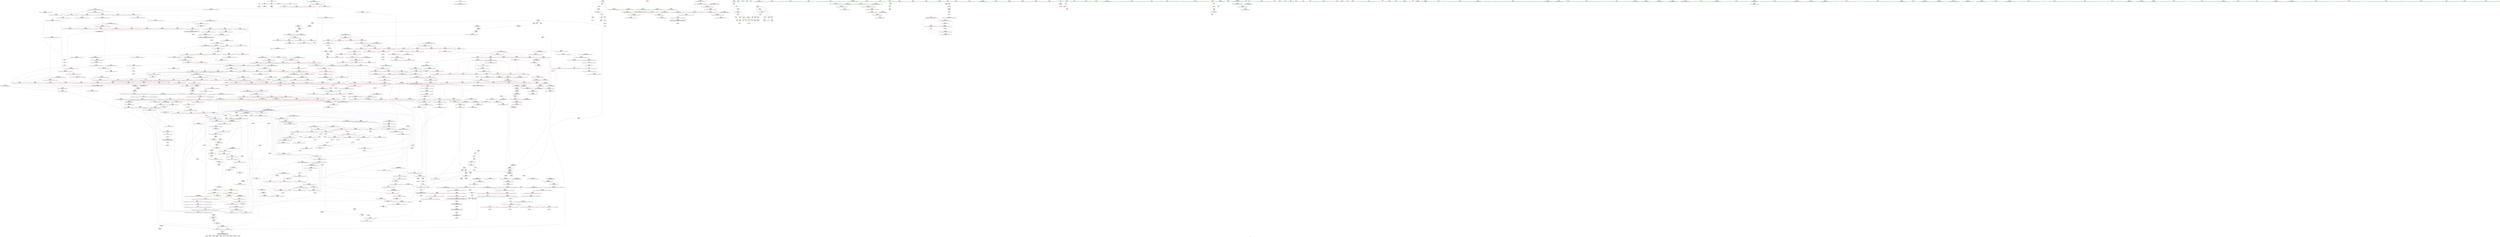 digraph "SVFG" {
	label="SVFG";

	Node0x55813d276160 [shape=record,color=grey,label="{NodeID: 0\nNullPtr}"];
	Node0x55813d276160 -> Node0x55813d2d1470[style=solid];
	Node0x55813d276160 -> Node0x55813d2f0910[style=solid];
	Node0x55813d2d8c50 [shape=record,color=red,label="{NodeID: 443\n755\<--702\n\<--__first.addr\n_ZSt13__adjust_heapIPxlxN9__gnu_cxx5__ops15_Iter_less_iterEEvT_T0_S5_T1_T2_\n}"];
	Node0x55813d2d8c50 -> Node0x55813d2ddc40[style=solid];
	Node0x55813d2cc6b0 [shape=record,color=green,label="{NodeID: 111\n564\<--565\n__last.addr\<--__last.addr_field_insensitive\n_ZSt11__make_heapIPxN9__gnu_cxx5__ops15_Iter_less_iterEEvT_S4_RT0_\n}"];
	Node0x55813d2cc6b0 -> Node0x55813d2d73f0[style=solid];
	Node0x55813d2cc6b0 -> Node0x55813d2d74c0[style=solid];
	Node0x55813d2cc6b0 -> Node0x55813d2f2dd0[style=solid];
	Node0x55813d3cb2a0 [shape=record,color=black,label="{NodeID: 1661\n1358 = PHI(1203, )\n1st arg _ZNK9__gnu_cxx5__ops14_Val_less_iterclIxPxEEbRT_T0_ }"];
	Node0x55813d3cb2a0 -> Node0x55813d2f7d70[style=solid];
	Node0x55813d2ee520 [shape=record,color=red,label="{NodeID: 554\n1161\<--1145\n\<--__last.addr\n_ZSt26__unguarded_insertion_sortIPxN9__gnu_cxx5__ops15_Iter_less_iterEEvT_S4_T0_\n}"];
	Node0x55813d2ee520 -> Node0x55813d2e8fa0[style=solid];
	Node0x55813d2d1570 [shape=record,color=black,label="{NodeID: 222\n27\<--28\n\<--_ZNSt8ios_base4InitD1Ev\nCan only get source location for instruction, argument, global var or function.}"];
	Node0x55813d2f3fb0 [shape=record,color=blue,label="{NodeID: 665\n712\<--735\n__secondChild\<--mul\n_ZSt13__adjust_heapIPxlxN9__gnu_cxx5__ops15_Iter_less_iterEEvT_T0_S5_T1_T2_\n}"];
	Node0x55813d2f3fb0 -> Node0x55813d2d96e0[style=dashed];
	Node0x55813d2f3fb0 -> Node0x55813d2d97b0[style=dashed];
	Node0x55813d2f3fb0 -> Node0x55813d2d9880[style=dashed];
	Node0x55813d2f3fb0 -> Node0x55813d2d9950[style=dashed];
	Node0x55813d2f3fb0 -> Node0x55813d2d9a20[style=dashed];
	Node0x55813d2f3fb0 -> Node0x55813d2d9af0[style=dashed];
	Node0x55813d2f3fb0 -> Node0x55813d2d9bc0[style=dashed];
	Node0x55813d2f3fb0 -> Node0x55813d2e9b30[style=dashed];
	Node0x55813d2f3fb0 -> Node0x55813d2e9c00[style=dashed];
	Node0x55813d2f3fb0 -> Node0x55813d2f3fb0[style=dashed];
	Node0x55813d2f3fb0 -> Node0x55813d2f4080[style=dashed];
	Node0x55813d2f3fb0 -> Node0x55813d2f42f0[style=dashed];
	Node0x55813d2f3fb0 -> Node0x55813d345c20[style=dashed];
	Node0x55813d2df160 [shape=record,color=red,label="{NodeID: 333\n134\<--64\n\<--i4\nmain\n}"];
	Node0x55813d2df160 -> Node0x55813d310ae0[style=solid];
	Node0x55813d2e5b20 [shape=record,color=grey,label="{NodeID: 1108\n845 = Binary(844, 130, )\n}"];
	Node0x55813d2e5b20 -> Node0x55813d312460[style=solid];
	Node0x55813d2c8f30 [shape=record,color=green,label="{NodeID: 1\n7\<--1\n__dso_handle\<--dummyObj\nGlob }"];
	Node0x55813d2d8d20 [shape=record,color=red,label="{NodeID: 444\n776\<--702\n\<--__first.addr\n_ZSt13__adjust_heapIPxlxN9__gnu_cxx5__ops15_Iter_less_iterEEvT_T0_S5_T1_T2_\n}"];
	Node0x55813d2d8d20 -> Node0x55813d2ddd10[style=solid];
	Node0x55813d2cc780 [shape=record,color=green,label="{NodeID: 112\n566\<--567\n__comp.addr\<--__comp.addr_field_insensitive\n_ZSt11__make_heapIPxN9__gnu_cxx5__ops15_Iter_less_iterEEvT_S4_RT0_\n}"];
	Node0x55813d2cc780 -> Node0x55813d2d7590[style=solid];
	Node0x55813d2cc780 -> Node0x55813d2f2ea0[style=solid];
	Node0x55813d3cb3b0 [shape=record,color=black,label="{NodeID: 1662\n1359 = PHI(1218, )\n2nd arg _ZNK9__gnu_cxx5__ops14_Val_less_iterclIxPxEEbRT_T0_ }"];
	Node0x55813d3cb3b0 -> Node0x55813d2f7e40[style=solid];
	Node0x55813d2ee5f0 [shape=record,color=red,label="{NodeID: 555\n1160\<--1147\n\<--__i\n_ZSt26__unguarded_insertion_sortIPxN9__gnu_cxx5__ops15_Iter_less_iterEEvT_S4_T0_\n}"];
	Node0x55813d2ee5f0 -> Node0x55813d2e8fa0[style=solid];
	Node0x55813d2d1670 [shape=record,color=black,label="{NodeID: 223\n91\<--90\nconv\<--\nmain\n}"];
	Node0x55813d2d1670 -> Node0x55813d2e77a0[style=solid];
	Node0x55813d2f4080 [shape=record,color=blue,label="{NodeID: 666\n712\<--747\n__secondChild\<--dec\n_ZSt13__adjust_heapIPxlxN9__gnu_cxx5__ops15_Iter_less_iterEEvT_T0_S5_T1_T2_\n}"];
	Node0x55813d2f4080 -> Node0x55813d2d96e0[style=dashed];
	Node0x55813d2f4080 -> Node0x55813d2d97b0[style=dashed];
	Node0x55813d2f4080 -> Node0x55813d2d9af0[style=dashed];
	Node0x55813d2f4080 -> Node0x55813d2d9bc0[style=dashed];
	Node0x55813d2f4080 -> Node0x55813d2e9b30[style=dashed];
	Node0x55813d2f4080 -> Node0x55813d2e9c00[style=dashed];
	Node0x55813d2f4080 -> Node0x55813d2f3fb0[style=dashed];
	Node0x55813d2f4080 -> Node0x55813d2f42f0[style=dashed];
	Node0x55813d2f4080 -> Node0x55813d345c20[style=dashed];
	Node0x55813d2df230 [shape=record,color=red,label="{NodeID: 334\n140\<--66\n\<--i15\nmain\n}"];
	Node0x55813d2df230 -> Node0x55813d2d18e0[style=solid];
	Node0x55813d2e5ca0 [shape=record,color=grey,label="{NodeID: 1109\n734 = Binary(733, 130, )\n}"];
	Node0x55813d2e5ca0 -> Node0x55813d2e5e20[style=solid];
	Node0x55813d2c8fc0 [shape=record,color=green,label="{NodeID: 2\n8\<--1\n_ZSt3cin\<--dummyObj\nGlob }"];
	Node0x55813d2d8df0 [shape=record,color=red,label="{NodeID: 445\n782\<--702\n\<--__first.addr\n_ZSt13__adjust_heapIPxlxN9__gnu_cxx5__ops15_Iter_less_iterEEvT_T0_S5_T1_T2_\n}"];
	Node0x55813d2d8df0 -> Node0x55813d2ddde0[style=solid];
	Node0x55813cc78d40 [shape=record,color=yellow,style=double,label="{NodeID: 1220\n10V_1 = ENCHI(MR_10V_0)\npts\{55 \}\nFun[_ZSt13move_backwardIPxS0_ET0_T_S2_S1_]|{<s0>77}}"];
	Node0x55813cc78d40:s0 -> Node0x55813d35db20[style=dashed,color=red];
	Node0x55813d2cc850 [shape=record,color=green,label="{NodeID: 113\n568\<--569\n__len\<--__len_field_insensitive\n_ZSt11__make_heapIPxN9__gnu_cxx5__ops15_Iter_less_iterEEvT_S4_RT0_\n}"];
	Node0x55813d2cc850 -> Node0x55813d2d7660[style=solid];
	Node0x55813d2cc850 -> Node0x55813d2d7730[style=solid];
	Node0x55813d2cc850 -> Node0x55813d2f2f70[style=solid];
	Node0x55813d3cb4c0 [shape=record,color=black,label="{NodeID: 1663\n1139 = PHI(394, )\n0th arg _ZSt26__unguarded_insertion_sortIPxN9__gnu_cxx5__ops15_Iter_less_iterEEvT_S4_T0_ }"];
	Node0x55813d3cb4c0 -> Node0x55813d2f6510[style=solid];
	Node0x55813d2ee6c0 [shape=record,color=red,label="{NodeID: 556\n1164\<--1147\n\<--__i\n_ZSt26__unguarded_insertion_sortIPxN9__gnu_cxx5__ops15_Iter_less_iterEEvT_S4_T0_\n|{<s0>74}}"];
	Node0x55813d2ee6c0:s0 -> Node0x55813d3ceba0[style=solid,color=red];
	Node0x55813d2d1740 [shape=record,color=black,label="{NodeID: 224\n96\<--95\nidxprom\<--\nmain\n}"];
	Node0x55813d2f4150 [shape=record,color=blue,label="{NodeID: 667\n757\<--754\nadd.ptr5\<--\n_ZSt13__adjust_heapIPxlxN9__gnu_cxx5__ops15_Iter_less_iterEEvT_T0_S5_T1_T2_\n}"];
	Node0x55813d2f4150 -> Node0x55813d359840[style=dashed];
	Node0x55813d2df300 [shape=record,color=red,label="{NodeID: 335\n146\<--66\n\<--i15\nmain\n}"];
	Node0x55813d2df300 -> Node0x55813d2d19b0[style=solid];
	Node0x55813d2e5e20 [shape=record,color=grey,label="{NodeID: 1110\n735 = Binary(271, 734, )\n}"];
	Node0x55813d2e5e20 -> Node0x55813d2f3fb0[style=solid];
	Node0x55813d2c9270 [shape=record,color=green,label="{NodeID: 3\n9\<--1\n_ZSt4cout\<--dummyObj\nGlob }"];
	Node0x55813d2d8ec0 [shape=record,color=red,label="{NodeID: 446\n796\<--702\n\<--__first.addr\n_ZSt13__adjust_heapIPxlxN9__gnu_cxx5__ops15_Iter_less_iterEEvT_T0_S5_T1_T2_\n|{<s0>45}}"];
	Node0x55813d2d8ec0:s0 -> Node0x55813d3cc970[style=solid,color=red];
	Node0x55813d2cc920 [shape=record,color=green,label="{NodeID: 114\n570\<--571\n__parent\<--__parent_field_insensitive\n_ZSt11__make_heapIPxN9__gnu_cxx5__ops15_Iter_less_iterEEvT_S4_RT0_\n}"];
	Node0x55813d2cc920 -> Node0x55813d2d7800[style=solid];
	Node0x55813d2cc920 -> Node0x55813d2d78d0[style=solid];
	Node0x55813d2cc920 -> Node0x55813d2d79a0[style=solid];
	Node0x55813d2cc920 -> Node0x55813d2d7a70[style=solid];
	Node0x55813d2cc920 -> Node0x55813d2f3040[style=solid];
	Node0x55813d2cc920 -> Node0x55813d2f31e0[style=solid];
	Node0x55813d3cb5d0 [shape=record,color=black,label="{NodeID: 1664\n1140 = PHI(395, )\n1st arg _ZSt26__unguarded_insertion_sortIPxN9__gnu_cxx5__ops15_Iter_less_iterEEvT_S4_T0_ }"];
	Node0x55813d3cb5d0 -> Node0x55813d2f65e0[style=solid];
	Node0x55813d2ee790 [shape=record,color=red,label="{NodeID: 557\n1168\<--1147\n\<--__i\n_ZSt26__unguarded_insertion_sortIPxN9__gnu_cxx5__ops15_Iter_less_iterEEvT_S4_T0_\n}"];
	Node0x55813d2ee790 -> Node0x55813d2dd350[style=solid];
	Node0x55813d2d1810 [shape=record,color=black,label="{NodeID: 225\n119\<--118\nidxprom8\<--\nmain\n}"];
	Node0x55813d2f4220 [shape=record,color=blue,label="{NodeID: 668\n704\<--759\n__holeIndex.addr\<--\n_ZSt13__adjust_heapIPxlxN9__gnu_cxx5__ops15_Iter_less_iterEEvT_T0_S5_T1_T2_\n}"];
	Node0x55813d2f4220 -> Node0x55813d2d9130[style=dashed];
	Node0x55813d2f4220 -> Node0x55813d2d9200[style=dashed];
	Node0x55813d2f4220 -> Node0x55813d2f4220[style=dashed];
	Node0x55813d2f4220 -> Node0x55813d2f4490[style=dashed];
	Node0x55813d2f4220 -> Node0x55813d345720[style=dashed];
	Node0x55813d2df3d0 [shape=record,color=red,label="{NodeID: 336\n150\<--66\n\<--i15\nmain\n}"];
	Node0x55813d2df3d0 -> Node0x55813d2d1a80[style=solid];
	Node0x55813d2e5fa0 [shape=record,color=grey,label="{NodeID: 1111\n154 = Binary(149, 153, )\n}"];
	Node0x55813d2e5fa0 -> Node0x55813d312160[style=solid];
	Node0x55813d2c9300 [shape=record,color=green,label="{NodeID: 4\n10\<--1\n.str\<--dummyObj\nGlob }"];
	Node0x55813d2fabe0 [shape=record,color=yellow,style=double,label="{NodeID: 1554\n10V_2 = CSCHI(MR_10V_1)\npts\{55 \}\nCS[]|{<s0>6|<s1>6|<s2>6}}"];
	Node0x55813d2fabe0:s0 -> Node0x55813d2df710[style=dashed,color=blue];
	Node0x55813d2fabe0:s1 -> Node0x55813d2df8b0[style=dashed,color=blue];
	Node0x55813d2fabe0:s2 -> Node0x55813d357540[style=dashed,color=blue];
	Node0x55813d2d8f90 [shape=record,color=red,label="{NodeID: 447\n722\<--704\n\<--__holeIndex.addr\n_ZSt13__adjust_heapIPxlxN9__gnu_cxx5__ops15_Iter_less_iterEEvT_T0_S5_T1_T2_\n}"];
	Node0x55813d2d8f90 -> Node0x55813d2f3e10[style=solid];
	Node0x55813d2d1bc0 [shape=record,color=green,label="{NodeID: 115\n572\<--573\n__value\<--__value_field_insensitive\n_ZSt11__make_heapIPxN9__gnu_cxx5__ops15_Iter_less_iterEEvT_S4_RT0_\n|{|<s1>33}}"];
	Node0x55813d2d1bc0 -> Node0x55813d2f3110[style=solid];
	Node0x55813d2d1bc0:s1 -> Node0x55813d3c9290[style=solid,color=red];
	Node0x55813d3cb6e0 [shape=record,color=black,label="{NodeID: 1665\n1246 = PHI(1187, )\n0th arg _ZSt23__copy_move_backward_a2ILb1EPxS0_ET1_T0_S2_S1_ }"];
	Node0x55813d3cb6e0 -> Node0x55813d2f7140[style=solid];
	Node0x55813d2ee860 [shape=record,color=red,label="{NodeID: 558\n1186\<--1177\n\<--__first.addr\n_ZSt13move_backwardIPxS0_ET0_T_S2_S1_\n|{<s0>75}}"];
	Node0x55813d2ee860:s0 -> Node0x55813d3ccec0[style=solid,color=red];
	Node0x55813d2d18e0 [shape=record,color=black,label="{NodeID: 226\n141\<--140\nconv17\<--\nmain\n}"];
	Node0x55813d2d18e0 -> Node0x55813d2e83a0[style=solid];
	Node0x55813d2f42f0 [shape=record,color=blue,label="{NodeID: 669\n712\<--774\n__secondChild\<--mul12\n_ZSt13__adjust_heapIPxlxN9__gnu_cxx5__ops15_Iter_less_iterEEvT_T0_S5_T1_T2_\n}"];
	Node0x55813d2f42f0 -> Node0x55813d2e9cd0[style=dashed];
	Node0x55813d2f42f0 -> Node0x55813d2e9da0[style=dashed];
	Node0x55813d2f42f0 -> Node0x55813d345c20[style=dashed];
	Node0x55813d2df4a0 [shape=record,color=red,label="{NodeID: 337\n155\<--66\n\<--i15\nmain\n}"];
	Node0x55813d2df4a0 -> Node0x55813d2d9c80[style=solid];
	Node0x55813d2e6120 [shape=record,color=grey,label="{NodeID: 1112\n729 = Binary(728, 130, )\n}"];
	Node0x55813d2e6120 -> Node0x55813d2e62a0[style=solid];
	Node0x55813d2c9390 [shape=record,color=green,label="{NodeID: 5\n12\<--1\n.str.1\<--dummyObj\nGlob }"];
	Node0x55813d2fad40 [shape=record,color=yellow,style=double,label="{NodeID: 1555\n10V_6 = CSCHI(MR_10V_5)\npts\{55 \}\nCS[]|{<s0>34|<s1>34|<s2>38}}"];
	Node0x55813d2fad40:s0 -> Node0x55813d343210[style=dashed,color=blue];
	Node0x55813d2fad40:s1 -> Node0x55813d349d20[style=dashed,color=blue];
	Node0x55813d2fad40:s2 -> Node0x55813d2fc8c0[style=dashed,color=blue];
	Node0x55813d2d9060 [shape=record,color=red,label="{NodeID: 448\n724\<--704\n\<--__holeIndex.addr\n_ZSt13__adjust_heapIPxlxN9__gnu_cxx5__ops15_Iter_less_iterEEvT_T0_S5_T1_T2_\n}"];
	Node0x55813d2d9060 -> Node0x55813d2f3ee0[style=solid];
	Node0x55813d2d1c90 [shape=record,color=green,label="{NodeID: 116\n574\<--575\nagg.tmp\<--agg.tmp_field_insensitive\n_ZSt11__make_heapIPxN9__gnu_cxx5__ops15_Iter_less_iterEEvT_S4_RT0_\n}"];
	Node0x55813d3cb7f0 [shape=record,color=black,label="{NodeID: 1666\n1247 = PHI(1191, )\n1st arg _ZSt23__copy_move_backward_a2ILb1EPxS0_ET1_T0_S2_S1_ }"];
	Node0x55813d3cb7f0 -> Node0x55813d2f7210[style=solid];
	Node0x55813d2ee930 [shape=record,color=red,label="{NodeID: 559\n1190\<--1179\n\<--__last.addr\n_ZSt13move_backwardIPxS0_ET0_T_S2_S1_\n|{<s0>76}}"];
	Node0x55813d2ee930:s0 -> Node0x55813d3ccec0[style=solid,color=red];
	Node0x55813d2d19b0 [shape=record,color=black,label="{NodeID: 227\n147\<--146\nidxprom20\<--\nmain\n}"];
	Node0x55813d2f43c0 [shape=record,color=blue,label="{NodeID: 670\n784\<--781\nadd.ptr16\<--\n_ZSt13__adjust_heapIPxlxN9__gnu_cxx5__ops15_Iter_less_iterEEvT_T0_S5_T1_T2_\n}"];
	Node0x55813d2f43c0 -> Node0x55813d345250[style=dashed];
	Node0x55813d2df570 [shape=record,color=red,label="{NodeID: 338\n159\<--66\n\<--i15\nmain\n}"];
	Node0x55813d2df570 -> Node0x55813d2d9d50[style=solid];
	Node0x55813d2e62a0 [shape=record,color=grey,label="{NodeID: 1113\n730 = Binary(729, 271, )\n}"];
	Node0x55813d2e62a0 -> Node0x55813d2e9120[style=solid];
	Node0x55813d2c9420 [shape=record,color=green,label="{NodeID: 6\n15\<--1\n\<--dummyObj\nCan only get source location for instruction, argument, global var or function.}"];
	Node0x55813d2faea0 [shape=record,color=yellow,style=double,label="{NodeID: 1556\n10V_2 = CSCHI(MR_10V_1)\npts\{55 \}\nCS[]|{<s0>27}}"];
	Node0x55813d2faea0:s0 -> Node0x55813d347520[style=dashed,color=red];
	Node0x55813d2d9130 [shape=record,color=red,label="{NodeID: 449\n756\<--704\n\<--__holeIndex.addr\n_ZSt13__adjust_heapIPxlxN9__gnu_cxx5__ops15_Iter_less_iterEEvT_T0_S5_T1_T2_\n}"];
	Node0x55813d2d1d60 [shape=record,color=green,label="{NodeID: 117\n604\<--605\n_ZSt4moveIRxEONSt16remove_referenceIT_E4typeEOS2_\<--_ZSt4moveIRxEONSt16remove_referenceIT_E4typeEOS2__field_insensitive\n}"];
	Node0x55813d3cb900 [shape=record,color=black,label="{NodeID: 1667\n1248 = PHI(1192, )\n2nd arg _ZSt23__copy_move_backward_a2ILb1EPxS0_ET1_T0_S2_S1_ }"];
	Node0x55813d3cb900 -> Node0x55813d2f72e0[style=solid];
	Node0x55813d2eea00 [shape=record,color=red,label="{NodeID: 560\n1192\<--1181\n\<--__result.addr\n_ZSt13move_backwardIPxS0_ET0_T_S2_S1_\n|{<s0>77}}"];
	Node0x55813d2eea00:s0 -> Node0x55813d3cb900[style=solid,color=red];
	Node0x55813d2d1a80 [shape=record,color=black,label="{NodeID: 228\n151\<--150\nidxprom22\<--\nmain\n}"];
	Node0x55813d2f4490 [shape=record,color=blue,label="{NodeID: 671\n704\<--787\n__holeIndex.addr\<--sub17\n_ZSt13__adjust_heapIPxlxN9__gnu_cxx5__ops15_Iter_less_iterEEvT_T0_S5_T1_T2_\n}"];
	Node0x55813d2f4490 -> Node0x55813d345720[style=dashed];
	Node0x55813d2df640 [shape=record,color=red,label="{NodeID: 339\n168\<--66\n\<--i15\nmain\n}"];
	Node0x55813d2df640 -> Node0x55813d2e71a0[style=solid];
	Node0x55813d2e6420 [shape=record,color=grey,label="{NodeID: 1114\n773 = Binary(772, 130, )\n}"];
	Node0x55813d2e6420 -> Node0x55813d310c60[style=solid];
	Node0x55813d2c9c60 [shape=record,color=green,label="{NodeID: 7\n69\<--1\n\<--dummyObj\nCan only get source location for instruction, argument, global var or function.}"];
	Node0x55813d2d9200 [shape=record,color=red,label="{NodeID: 450\n783\<--704\n\<--__holeIndex.addr\n_ZSt13__adjust_heapIPxlxN9__gnu_cxx5__ops15_Iter_less_iterEEvT_T0_S5_T1_T2_\n}"];
	Node0x55813d35b4b0 [shape=record,color=yellow,style=double,label="{NodeID: 1225\n10V_1 = ENCHI(MR_10V_0)\npts\{55 \}\nFun[_ZSt22__final_insertion_sortIPxN9__gnu_cxx5__ops15_Iter_less_iterEEvT_S4_T0_]|{<s0>21|<s1>21|<s2>23|<s3>23}}"];
	Node0x55813d35b4b0:s0 -> Node0x55813d34a220[style=dashed,color=red];
	Node0x55813d35b4b0:s1 -> Node0x55813d344920[style=dashed,color=red];
	Node0x55813d35b4b0:s2 -> Node0x55813d34a220[style=dashed,color=red];
	Node0x55813d35b4b0:s3 -> Node0x55813d344920[style=dashed,color=red];
	Node0x55813d2d1e60 [shape=record,color=green,label="{NodeID: 118\n615\<--616\n_ZSt13__adjust_heapIPxlxN9__gnu_cxx5__ops15_Iter_less_iterEEvT_T0_S5_T1_T2_\<--_ZSt13__adjust_heapIPxlxN9__gnu_cxx5__ops15_Iter_less_iterEEvT_T0_S5_T1_T2__field_insensitive\n}"];
	Node0x55813d3cba10 [shape=record,color=black,label="{NodeID: 1668\n813 = PHI(714, )\n0th arg _ZN9__gnu_cxx5__ops14_Iter_less_valC2ENS0_15_Iter_less_iterE }"];
	Node0x55813d3cba10 -> Node0x55813d2f4630[style=solid];
	Node0x55813d2eead0 [shape=record,color=red,label="{NodeID: 561\n1208\<--1201\n\<--__last.addr\n_ZSt25__unguarded_linear_insertIPxN9__gnu_cxx5__ops14_Val_less_iterEEvT_T0_\n|{<s0>78}}"];
	Node0x55813d2eead0:s0 -> Node0x55813d3c9290[style=solid,color=red];
	Node0x55813d2d9c80 [shape=record,color=black,label="{NodeID: 229\n156\<--155\nidxprom24\<--\nmain\n}"];
	Node0x55813d2f4560 [shape=record,color=blue,label="{NodeID: 672\n807\<--806\n__t.addr\<--__t\n_ZSt4moveIRN9__gnu_cxx5__ops15_Iter_less_iterEEONSt16remove_referenceIT_E4typeEOS5_\n}"];
	Node0x55813d2f4560 -> Node0x55813d2ea0e0[style=dashed];
	Node0x55813d2df710 [shape=record,color=red,label="{NodeID: 340\n149\<--148\n\<--arrayidx21\nmain\n}"];
	Node0x55813d2df710 -> Node0x55813d2e5fa0[style=solid];
	Node0x55813d2e65a0 [shape=record,color=grey,label="{NodeID: 1115\n383 = Binary(381, 382, )\n}"];
	Node0x55813d2e65a0 -> Node0x55813d2e68a0[style=solid];
	Node0x55813d2c9cf0 [shape=record,color=green,label="{NodeID: 8\n71\<--1\n\<--dummyObj\nCan only get source location for instruction, argument, global var or function.}"];
	Node0x55813d2d92d0 [shape=record,color=red,label="{NodeID: 451\n797\<--704\n\<--__holeIndex.addr\n_ZSt13__adjust_heapIPxlxN9__gnu_cxx5__ops15_Iter_less_iterEEvT_T0_S5_T1_T2_\n|{<s0>45}}"];
	Node0x55813d2d92d0:s0 -> Node0x55813d3cca80[style=solid,color=red];
	Node0x55813d2d1f60 [shape=record,color=green,label="{NodeID: 119\n630\<--631\nthis.addr\<--this.addr_field_insensitive\n_ZNK9__gnu_cxx5__ops15_Iter_less_iterclIPxS3_EEbT_T0_\n}"];
	Node0x55813d2d1f60 -> Node0x55813d2d7ce0[style=solid];
	Node0x55813d2d1f60 -> Node0x55813d2f32b0[style=solid];
	Node0x55813d3cbb20 [shape=record,color=black,label="{NodeID: 1669\n806 = PHI(700, )\n0th arg _ZSt4moveIRN9__gnu_cxx5__ops15_Iter_less_iterEEONSt16remove_referenceIT_E4typeEOS5_ }"];
	Node0x55813d3cbb20 -> Node0x55813d2f4560[style=solid];
	Node0x55813d2eeba0 [shape=record,color=red,label="{NodeID: 562\n1212\<--1201\n\<--__last.addr\n_ZSt25__unguarded_linear_insertIPxN9__gnu_cxx5__ops14_Val_less_iterEEvT_T0_\n}"];
	Node0x55813d2eeba0 -> Node0x55813d2f6c60[style=solid];
	Node0x55813d2d9d50 [shape=record,color=black,label="{NodeID: 230\n160\<--159\nidxprom26\<--\nmain\n}"];
	Node0x55813d2f4630 [shape=record,color=blue,label="{NodeID: 673\n816\<--813\nthis.addr\<--this\n_ZN9__gnu_cxx5__ops14_Iter_less_valC2ENS0_15_Iter_less_iterE\n}"];
	Node0x55813d2f4630 -> Node0x55813d2ea1b0[style=dashed];
	Node0x55813d2df7e0 [shape=record,color=red,label="{NodeID: 341\n153\<--152\n\<--arrayidx23\nmain\n}"];
	Node0x55813d2df7e0 -> Node0x55813d2e5fa0[style=solid];
	Node0x55813d2e6720 [shape=record,color=grey,label="{NodeID: 1116\n769 = Binary(768, 271, )\n}"];
	Node0x55813d2e6720 -> Node0x55813d2e9420[style=solid];
	Node0x55813d2c9d80 [shape=record,color=green,label="{NodeID: 9\n78\<--1\n\<--dummyObj\nCan only get source location for instruction, argument, global var or function.}"];
	Node0x55813d2fb2c0 [shape=record,color=yellow,style=double,label="{NodeID: 1559\n10V_2 = CSCHI(MR_10V_1)\npts\{55 \}\nCS[]|{<s0>25}}"];
	Node0x55813d2fb2c0:s0 -> Node0x55813d34cf20[style=dashed,color=red];
	Node0x55813d2d93a0 [shape=record,color=red,label="{NodeID: 452\n728\<--706\n\<--__len.addr\n_ZSt13__adjust_heapIPxlxN9__gnu_cxx5__ops15_Iter_less_iterEEvT_T0_S5_T1_T2_\n}"];
	Node0x55813d2d93a0 -> Node0x55813d2e6120[style=solid];
	Node0x55813d2d2030 [shape=record,color=green,label="{NodeID: 120\n632\<--633\n__it1.addr\<--__it1.addr_field_insensitive\n_ZNK9__gnu_cxx5__ops15_Iter_less_iterclIPxS3_EEbT_T0_\n}"];
	Node0x55813d2d2030 -> Node0x55813d2d7db0[style=solid];
	Node0x55813d2d2030 -> Node0x55813d2f3380[style=solid];
	Node0x55813d3cbc30 [shape=record,color=black,label="{NodeID: 1670\n559 = PHI(495, )\n0th arg _ZSt11__make_heapIPxN9__gnu_cxx5__ops15_Iter_less_iterEEvT_S4_RT0_ }"];
	Node0x55813d3cbc30 -> Node0x55813d2f2d00[style=solid];
	Node0x55813d2eec70 [shape=record,color=red,label="{NodeID: 563\n1226\<--1201\n\<--__last.addr\n_ZSt25__unguarded_linear_insertIPxN9__gnu_cxx5__ops14_Val_less_iterEEvT_T0_\n}"];
	Node0x55813d2eec70 -> Node0x55813d2f6e00[style=solid];
	Node0x55813d2d9e20 [shape=record,color=black,label="{NodeID: 231\n43\<--195\nmain_ret\<--\nmain\n}"];
	Node0x55813d2f4700 [shape=record,color=blue,label="{NodeID: 674\n827\<--822\n__first.addr\<--__first\n_ZSt11__push_heapIPxlxN9__gnu_cxx5__ops14_Iter_less_valEEvT_T0_S5_T1_RT2_\n}"];
	Node0x55813d2f4700 -> Node0x55813d2ea280[style=dashed];
	Node0x55813d2f4700 -> Node0x55813d2ea350[style=dashed];
	Node0x55813d2f4700 -> Node0x55813d2ea420[style=dashed];
	Node0x55813d2f4700 -> Node0x55813d2ea4f0[style=dashed];
	Node0x55813d2df8b0 [shape=record,color=red,label="{NodeID: 342\n158\<--157\n\<--arrayidx25\nmain\n}"];
	Node0x55813d2df8b0 -> Node0x55813d3122e0[style=solid];
	Node0x55813d2e68a0 [shape=record,color=grey,label="{NodeID: 1117\n384 = Binary(383, 266, )\n}"];
	Node0x55813d2e68a0 -> Node0x55813d2e95a0[style=solid];
	Node0x55813d2c9e10 [shape=record,color=green,label="{NodeID: 10\n83\<--1\n\<--dummyObj\nCan only get source location for instruction, argument, global var or function.|{<s0>38}}"];
	Node0x55813d2c9e10:s0 -> Node0x55813d3cee40[style=solid,color=red];
	Node0x55813d2fb420 [shape=record,color=yellow,style=double,label="{NodeID: 1560\n10V_3 = CSCHI(MR_10V_2)\npts\{55 \}\nCS[]|{<s0>17}}"];
	Node0x55813d2fb420:s0 -> Node0x55813d352920[style=dashed,color=blue];
	Node0x55813d2d9470 [shape=record,color=red,label="{NodeID: 453\n762\<--706\n\<--__len.addr\n_ZSt13__adjust_heapIPxlxN9__gnu_cxx5__ops15_Iter_less_iterEEvT_T0_S5_T1_T2_\n}"];
	Node0x55813d2d9470 -> Node0x55813d3113e0[style=solid];
	Node0x55813d2d2100 [shape=record,color=green,label="{NodeID: 121\n634\<--635\n__it2.addr\<--__it2.addr_field_insensitive\n_ZNK9__gnu_cxx5__ops15_Iter_less_iterclIPxS3_EEbT_T0_\n}"];
	Node0x55813d2d2100 -> Node0x55813d2d7e80[style=solid];
	Node0x55813d2d2100 -> Node0x55813d2f3450[style=solid];
	Node0x55813d3cbd40 [shape=record,color=black,label="{NodeID: 1671\n560 = PHI(496, )\n1st arg _ZSt11__make_heapIPxN9__gnu_cxx5__ops15_Iter_less_iterEEvT_S4_RT0_ }"];
	Node0x55813d3cbd40 -> Node0x55813d2f2dd0[style=solid];
	Node0x55813d2eed40 [shape=record,color=red,label="{NodeID: 564\n1236\<--1201\n\<--__last.addr\n_ZSt25__unguarded_linear_insertIPxN9__gnu_cxx5__ops14_Val_less_iterEEvT_T0_\n}"];
	Node0x55813d2eed40 -> Node0x55813d2f7070[style=solid];
	Node0x55813d2d9ef0 [shape=record,color=black,label="{NodeID: 232\n262\<--260\nsub.ptr.lhs.cast\<--\n_ZSt6__sortIPxN9__gnu_cxx5__ops15_Iter_less_iterEEvT_S4_T0_\n}"];
	Node0x55813d2d9ef0 -> Node0x55813d310360[style=solid];
	Node0x55813d2f47d0 [shape=record,color=blue,label="{NodeID: 675\n829\<--823\n__holeIndex.addr\<--__holeIndex\n_ZSt11__push_heapIPxlxN9__gnu_cxx5__ops14_Iter_less_valEEvT_T0_S5_T1_RT2_\n}"];
	Node0x55813d2f47d0 -> Node0x55813d2ea5c0[style=dashed];
	Node0x55813d2f47d0 -> Node0x55813d348420[style=dashed];
	Node0x55813d2df980 [shape=record,color=red,label="{NodeID: 343\n162\<--161\n\<--arrayidx27\nmain\n}"];
	Node0x55813d2df980 -> Node0x55813d3122e0[style=solid];
	Node0x55813d2e6a20 [shape=record,color=grey,label="{NodeID: 1118\n768 = Binary(767, 271, )\n}"];
	Node0x55813d2e6a20 -> Node0x55813d2e6720[style=solid];
	Node0x55813d2c9f10 [shape=record,color=green,label="{NodeID: 11\n115\<--1\n\<--dummyObj\nCan only get source location for instruction, argument, global var or function.}"];
	Node0x55813d2fb580 [shape=record,color=yellow,style=double,label="{NodeID: 1561\n10V_2 = CSCHI(MR_10V_1)\npts\{55 \}\nCS[]|{<s0>16}}"];
	Node0x55813d2fb580:s0 -> Node0x55813d35b4b0[style=dashed,color=red];
	Node0x55813d2d9540 [shape=record,color=red,label="{NodeID: 454\n767\<--706\n\<--__len.addr\n_ZSt13__adjust_heapIPxlxN9__gnu_cxx5__ops15_Iter_less_iterEEvT_T0_S5_T1_T2_\n}"];
	Node0x55813d2d9540 -> Node0x55813d2e6a20[style=solid];
	Node0x55813d2d21d0 [shape=record,color=green,label="{NodeID: 122\n651\<--652\n__first.addr\<--__first.addr_field_insensitive\n_ZSt10__pop_heapIPxN9__gnu_cxx5__ops15_Iter_less_iterEEvT_S4_S4_RT0_\n}"];
	Node0x55813d2d21d0 -> Node0x55813d2d80f0[style=solid];
	Node0x55813d2d21d0 -> Node0x55813d2d81c0[style=solid];
	Node0x55813d2d21d0 -> Node0x55813d2d8290[style=solid];
	Node0x55813d2d21d0 -> Node0x55813d2f3520[style=solid];
	Node0x55813d3cbe50 [shape=record,color=black,label="{NodeID: 1672\n561 = PHI(482, )\n2nd arg _ZSt11__make_heapIPxN9__gnu_cxx5__ops15_Iter_less_iterEEvT_S4_RT0_ }"];
	Node0x55813d3cbe50 -> Node0x55813d2f2ea0[style=solid];
	Node0x55813d2eee10 [shape=record,color=red,label="{NodeID: 565\n1214\<--1205\n\<--__next\n_ZSt25__unguarded_linear_insertIPxN9__gnu_cxx5__ops14_Val_less_iterEEvT_T0_\n}"];
	Node0x55813d2eee10 -> Node0x55813d2dd420[style=solid];
	Node0x55813d3620d0 [shape=record,color=yellow,style=double,label="{NodeID: 1340\n132V_1 = ENCHI(MR_132V_0)\npts\{573 660 834 1050 1082 1204 \}\nFun[_ZSt13__adjust_heapIPxlxN9__gnu_cxx5__ops15_Iter_less_iterEEvT_T0_S5_T1_T2_]}"];
	Node0x55813d3620d0 -> Node0x55813d2e9e70[style=dashed];
	Node0x55813d3620d0 -> Node0x55813d2e9f40[style=dashed];
	Node0x55813d3620d0 -> Node0x55813d2ea010[style=dashed];
	Node0x55813d2d9fc0 [shape=record,color=black,label="{NodeID: 233\n263\<--261\nsub.ptr.rhs.cast\<--\n_ZSt6__sortIPxN9__gnu_cxx5__ops15_Iter_less_iterEEvT_S4_T0_\n}"];
	Node0x55813d2d9fc0 -> Node0x55813d310360[style=solid];
	Node0x55813d2f48a0 [shape=record,color=blue,label="{NodeID: 676\n831\<--824\n__topIndex.addr\<--__topIndex\n_ZSt11__push_heapIPxlxN9__gnu_cxx5__ops14_Iter_less_valEEvT_T0_S5_T1_RT2_\n}"];
	Node0x55813d2f48a0 -> Node0x55813d2ea9d0[style=dashed];
	Node0x55813d2dfa50 [shape=record,color=red,label="{NodeID: 344\n216\<--206\n\<--__first.addr\n_ZSt4sortIPxEvT_S1_\n|{<s0>13}}"];
	Node0x55813d2dfa50:s0 -> Node0x55813d3ca3c0[style=solid,color=red];
	Node0x55813d2e6ba0 [shape=record,color=grey,label="{NodeID: 1119\n458 = Binary(457, 271, )\n}"];
	Node0x55813d2ca010 [shape=record,color=green,label="{NodeID: 12\n125\<--1\n\<--dummyObj\nCan only get source location for instruction, argument, global var or function.}"];
	Node0x55813d2d9610 [shape=record,color=red,label="{NodeID: 455\n798\<--710\n\<--__topIndex\n_ZSt13__adjust_heapIPxlxN9__gnu_cxx5__ops15_Iter_less_iterEEvT_T0_S5_T1_T2_\n|{<s0>45}}"];
	Node0x55813d2d9610:s0 -> Node0x55813d3ccb90[style=solid,color=red];
	Node0x55813d2d22a0 [shape=record,color=green,label="{NodeID: 123\n653\<--654\n__last.addr\<--__last.addr_field_insensitive\n_ZSt10__pop_heapIPxN9__gnu_cxx5__ops15_Iter_less_iterEEvT_S4_S4_RT0_\n}"];
	Node0x55813d2d22a0 -> Node0x55813d2d8360[style=solid];
	Node0x55813d2d22a0 -> Node0x55813d2f35f0[style=solid];
	Node0x55813d3cbf60 [shape=record,color=black,label="{NodeID: 1673\n1043 = PHI(1036, )\n0th arg _ZSt4swapIxENSt9enable_ifIXsr6__and_ISt6__not_ISt15__is_tuple_likeIT_EESt21is_move_constructibleIS3_ESt18is_move_assignableIS3_EEE5valueEvE4typeERS3_SC_ }"];
	Node0x55813d3cbf60 -> Node0x55813d2f5c20[style=solid];
	Node0x55813d2eeee0 [shape=record,color=red,label="{NodeID: 566\n1218\<--1205\n\<--__next\n_ZSt25__unguarded_linear_insertIPxN9__gnu_cxx5__ops14_Val_less_iterEEvT_T0_\n|{<s0>79}}"];
	Node0x55813d2eeee0:s0 -> Node0x55813d3cb3b0[style=solid,color=red];
	Node0x55813d2da090 [shape=record,color=black,label="{NodeID: 234\n312\<--310\nsub.ptr.lhs.cast\<--\n_ZSt16__introsort_loopIPxlN9__gnu_cxx5__ops15_Iter_less_iterEEvT_S4_T0_T1_\n}"];
	Node0x55813d2da090 -> Node0x55813d30eb60[style=solid];
	Node0x55813d2f4970 [shape=record,color=blue,label="{NodeID: 677\n833\<--825\n__value.addr\<--__value\n_ZSt11__push_heapIPxlxN9__gnu_cxx5__ops14_Iter_less_valEEvT_T0_S5_T1_RT2_\n|{|<s2>46}}"];
	Node0x55813d2f4970 -> Node0x55813d2eade0[style=dashed];
	Node0x55813d2f4970 -> Node0x55813d2eaeb0[style=dashed];
	Node0x55813d2f4970:s2 -> Node0x55813d35cf60[style=dashed,color=red];
	Node0x55813d2dfb20 [shape=record,color=red,label="{NodeID: 345\n217\<--208\n\<--__last.addr\n_ZSt4sortIPxEvT_S1_\n|{<s0>13}}"];
	Node0x55813d2dfb20:s0 -> Node0x55813d3ca4d0[style=solid,color=red];
	Node0x55813d2e6d20 [shape=record,color=grey,label="{NodeID: 1120\n456 = Binary(454, 455, )\n}"];
	Node0x55813d2e6d20 -> Node0x55813d2e6ea0[style=solid];
	Node0x55813d2ca110 [shape=record,color=green,label="{NodeID: 13\n130\<--1\n\<--dummyObj\nCan only get source location for instruction, argument, global var or function.}"];
	Node0x55813d2d96e0 [shape=record,color=red,label="{NodeID: 456\n727\<--712\n\<--__secondChild\n_ZSt13__adjust_heapIPxlxN9__gnu_cxx5__ops15_Iter_less_iterEEvT_T0_S5_T1_T2_\n}"];
	Node0x55813d2d96e0 -> Node0x55813d2e9120[style=solid];
	Node0x55813d35ba50 [shape=record,color=yellow,style=double,label="{NodeID: 1231\n8V_1 = ENCHI(MR_8V_0)\npts\{51 \}\nFun[main]}"];
	Node0x55813d35ba50 -> Node0x55813d2de6d0[style=dashed];
	Node0x55813d35ba50 -> Node0x55813d2de7a0[style=dashed];
	Node0x55813d35ba50 -> Node0x55813d2de870[style=dashed];
	Node0x55813d2d2370 [shape=record,color=green,label="{NodeID: 124\n655\<--656\n__result.addr\<--__result.addr_field_insensitive\n_ZSt10__pop_heapIPxN9__gnu_cxx5__ops15_Iter_less_iterEEvT_S4_S4_RT0_\n}"];
	Node0x55813d2d2370 -> Node0x55813d2d8430[style=solid];
	Node0x55813d2d2370 -> Node0x55813d2d8500[style=solid];
	Node0x55813d2d2370 -> Node0x55813d2f36c0[style=solid];
	Node0x55813d3cc070 [shape=record,color=black,label="{NodeID: 1674\n1044 = PHI(1037, )\n1st arg _ZSt4swapIxENSt9enable_ifIXsr6__and_ISt6__not_ISt15__is_tuple_likeIT_EESt21is_move_constructibleIS3_ESt18is_move_assignableIS3_EEE5valueEvE4typeERS3_SC_ }"];
	Node0x55813d3cc070 -> Node0x55813d2f5cf0[style=solid];
	Node0x55813d2eefb0 [shape=record,color=red,label="{NodeID: 567\n1223\<--1205\n\<--__next\n_ZSt25__unguarded_linear_insertIPxN9__gnu_cxx5__ops14_Val_less_iterEEvT_T0_\n|{<s0>80}}"];
	Node0x55813d2eefb0:s0 -> Node0x55813d3c9290[style=solid,color=red];
	Node0x55813d2da160 [shape=record,color=black,label="{NodeID: 235\n313\<--311\nsub.ptr.rhs.cast\<--\n_ZSt16__introsort_loopIPxlN9__gnu_cxx5__ops15_Iter_less_iterEEvT_S4_T0_T1_\n}"];
	Node0x55813d2da160 -> Node0x55813d30eb60[style=solid];
	Node0x55813d2f4a40 [shape=record,color=blue,label="{NodeID: 678\n835\<--826\n__comp.addr\<--__comp\n_ZSt11__push_heapIPxlxN9__gnu_cxx5__ops14_Iter_less_valEEvT_T0_S5_T1_RT2_\n}"];
	Node0x55813d2f4a40 -> Node0x55813d2eaaa0[style=dashed];
	Node0x55813d2dfbf0 [shape=record,color=red,label="{NodeID: 346\n254\<--244\n\<--__first.addr\n_ZSt6__sortIPxN9__gnu_cxx5__ops15_Iter_less_iterEEvT_S4_T0_\n}"];
	Node0x55813d2dfbf0 -> Node0x55813d2e7f20[style=solid];
	Node0x55813d2e6ea0 [shape=record,color=grey,label="{NodeID: 1121\n457 = Binary(456, 266, )\n}"];
	Node0x55813d2e6ea0 -> Node0x55813d2e6ba0[style=solid];
	Node0x55813d2ca210 [shape=record,color=green,label="{NodeID: 14\n266\<--1\n\<--dummyObj\nCan only get source location for instruction, argument, global var or function.}"];
	Node0x55813d2fb9a0 [shape=record,color=yellow,style=double,label="{NodeID: 1564\n10V_4 = CSCHI(MR_10V_2)\npts\{55 \}\nCS[]|{<s0>19}}"];
	Node0x55813d2fb9a0:s0 -> Node0x55813d350b20[style=dashed,color=red];
	Node0x55813d2d97b0 [shape=record,color=red,label="{NodeID: 457\n733\<--712\n\<--__secondChild\n_ZSt13__adjust_heapIPxlxN9__gnu_cxx5__ops15_Iter_less_iterEEvT_T0_S5_T1_T2_\n}"];
	Node0x55813d2d97b0 -> Node0x55813d2e5ca0[style=solid];
	Node0x55813d2d2440 [shape=record,color=green,label="{NodeID: 125\n657\<--658\n__comp.addr\<--__comp.addr_field_insensitive\n_ZSt10__pop_heapIPxN9__gnu_cxx5__ops15_Iter_less_iterEEvT_S4_S4_RT0_\n}"];
	Node0x55813d2d2440 -> Node0x55813d2d85d0[style=solid];
	Node0x55813d2d2440 -> Node0x55813d2f3790[style=solid];
	Node0x55813d3cc180 [shape=record,color=black,label="{NodeID: 1675\n1302 = PHI(1258, 1262, 1264, )\n0th arg _ZSt12__niter_baseIPxET_S1_ }"];
	Node0x55813d3cc180 -> Node0x55813d2f77c0[style=solid];
	Node0x55813d2ef080 [shape=record,color=red,label="{NodeID: 568\n1228\<--1205\n\<--__next\n_ZSt25__unguarded_linear_insertIPxN9__gnu_cxx5__ops14_Val_less_iterEEvT_T0_\n}"];
	Node0x55813d2ef080 -> Node0x55813d2f6ed0[style=solid];
	Node0x55813d2da230 [shape=record,color=black,label="{NodeID: 236\n357\<--353\ncast\<--\n_ZSt4__lgl\n}"];
	Node0x55813d2f4b10 [shape=record,color=blue,label="{NodeID: 679\n837\<--846\n__parent\<--div\n_ZSt11__push_heapIPxlxN9__gnu_cxx5__ops14_Iter_less_valEEvT_T0_S5_T1_RT2_\n}"];
	Node0x55813d2f4b10 -> Node0x55813d348e20[style=dashed];
	Node0x55813d2dfcc0 [shape=record,color=red,label="{NodeID: 347\n258\<--244\n\<--__first.addr\n_ZSt6__sortIPxN9__gnu_cxx5__ops15_Iter_less_iterEEvT_S4_T0_\n|{<s0>15}}"];
	Node0x55813d2dfcc0:s0 -> Node0x55813d3ce150[style=solid,color=red];
	Node0x55813d2e7020 [shape=record,color=grey,label="{NodeID: 1122\n681 = Binary(679, 680, )\n}"];
	Node0x55813d2e7020 -> Node0x55813d2e74a0[style=solid];
	Node0x55813d2ca310 [shape=record,color=green,label="{NodeID: 15\n271\<--1\n\<--dummyObj\nCan only get source location for instruction, argument, global var or function.}"];
	Node0x55813d2d9880 [shape=record,color=red,label="{NodeID: 458\n738\<--712\n\<--__secondChild\n_ZSt13__adjust_heapIPxlxN9__gnu_cxx5__ops15_Iter_less_iterEEvT_T0_S5_T1_T2_\n}"];
	Node0x55813d2d2510 [shape=record,color=green,label="{NodeID: 126\n659\<--660\n__value\<--__value_field_insensitive\n_ZSt10__pop_heapIPxN9__gnu_cxx5__ops15_Iter_less_iterEEvT_S4_S4_RT0_\n|{|<s1>37}}"];
	Node0x55813d2d2510 -> Node0x55813d2f3860[style=solid];
	Node0x55813d2d2510:s1 -> Node0x55813d3c9290[style=solid,color=red];
	Node0x55813d3cc310 [shape=record,color=black,label="{NodeID: 1676\n908 = PHI(461, )\n0th arg _ZSt22__move_median_to_firstIPxN9__gnu_cxx5__ops15_Iter_less_iterEEvT_S4_S4_S4_T0_ }"];
	Node0x55813d3cc310 -> Node0x55813d2f5190[style=solid];
	Node0x55813d2ef150 [shape=record,color=red,label="{NodeID: 569\n1230\<--1205\n\<--__next\n_ZSt25__unguarded_linear_insertIPxN9__gnu_cxx5__ops14_Val_less_iterEEvT_T0_\n}"];
	Node0x55813d2ef150 -> Node0x55813d2dd4f0[style=solid];
	Node0x55813d362570 [shape=record,color=yellow,style=double,label="{NodeID: 1344\n10V_1 = ENCHI(MR_10V_0)\npts\{55 \}\nFun[_ZSt9iter_swapIPxS0_EvT_T0_]|{<s0>63|<s1>63|<s2>63}}"];
	Node0x55813d362570:s0 -> Node0x55813d2ed4e0[style=dashed,color=red];
	Node0x55813d362570:s1 -> Node0x55813d2ed5b0[style=dashed,color=red];
	Node0x55813d362570:s2 -> Node0x55813d2f5e90[style=dashed,color=red];
	Node0x55813d2da300 [shape=record,color=black,label="{NodeID: 237\n358\<--353\nconv\<--\n_ZSt4__lgl\n}"];
	Node0x55813d2da300 -> Node0x55813d310060[style=solid];
	Node0x55813d2f4be0 [shape=record,color=blue,label="{NodeID: 680\n871\<--868\nadd.ptr3\<--\n_ZSt11__push_heapIPxlxN9__gnu_cxx5__ops14_Iter_less_valEEvT_T0_S5_T1_RT2_\n}"];
	Node0x55813d2f4be0 -> Node0x55813d348920[style=dashed];
	Node0x55813d2dfd90 [shape=record,color=red,label="{NodeID: 348\n261\<--244\n\<--__first.addr\n_ZSt6__sortIPxN9__gnu_cxx5__ops15_Iter_less_iterEEvT_S4_T0_\n}"];
	Node0x55813d2dfd90 -> Node0x55813d2d9fc0[style=solid];
	Node0x55813d2e71a0 [shape=record,color=grey,label="{NodeID: 1123\n169 = Binary(168, 71, )\n}"];
	Node0x55813d2e71a0 -> Node0x55813d2f14a0[style=solid];
	Node0x55813d2ca410 [shape=record,color=green,label="{NodeID: 16\n317\<--1\n\<--dummyObj\nCan only get source location for instruction, argument, global var or function.}"];
	Node0x55813d2fbc60 [shape=record,color=yellow,style=double,label="{NodeID: 1566\n10V_2 = CSCHI(MR_10V_1)\npts\{55 \}\nCS[]|{<s0>22}}"];
	Node0x55813d2fbc60:s0 -> Node0x55813d34de20[style=dashed,color=red];
	Node0x55813d2d9950 [shape=record,color=red,label="{NodeID: 459\n741\<--712\n\<--__secondChild\n_ZSt13__adjust_heapIPxlxN9__gnu_cxx5__ops15_Iter_less_iterEEvT_T0_S5_T1_T2_\n}"];
	Node0x55813d2d9950 -> Node0x55813d3110e0[style=solid];
	Node0x55813d2d25e0 [shape=record,color=green,label="{NodeID: 127\n661\<--662\nagg.tmp\<--agg.tmp_field_insensitive\n_ZSt10__pop_heapIPxN9__gnu_cxx5__ops15_Iter_less_iterEEvT_S4_S4_RT0_\n}"];
	Node0x55813d3cc420 [shape=record,color=black,label="{NodeID: 1677\n909 = PHI(463, )\n1st arg _ZSt22__move_median_to_firstIPxN9__gnu_cxx5__ops15_Iter_less_iterEEvT_S4_S4_S4_T0_ }"];
	Node0x55813d3cc420 -> Node0x55813d2f5260[style=solid];
	Node0x55813d2ef220 [shape=record,color=red,label="{NodeID: 570\n1210\<--1209\n\<--call\n_ZSt25__unguarded_linear_insertIPxN9__gnu_cxx5__ops14_Val_less_iterEEvT_T0_\n}"];
	Node0x55813d2ef220 -> Node0x55813d2f6b90[style=solid];
	Node0x55813d362650 [shape=record,color=yellow,style=double,label="{NodeID: 1345\n10V_1 = ENCHI(MR_10V_0)\npts\{55 \}\nFun[_ZSt13__heap_selectIPxN9__gnu_cxx5__ops15_Iter_less_iterEEvT_S4_S4_T0_]|{<s0>28|<s1>28}}"];
	Node0x55813d362650:s0 -> Node0x55813d343210[style=dashed,color=red];
	Node0x55813d362650:s1 -> Node0x55813d349d20[style=dashed,color=red];
	Node0x55813d2da3d0 [shape=record,color=black,label="{NodeID: 238\n347\<--359\n_ZSt4__lgl_ret\<--sub\n_ZSt4__lgl\n|{<s0>14}}"];
	Node0x55813d2da3d0:s0 -> Node0x55813d3c5a60[style=solid,color=blue];
	Node0x55813d2f4cb0 [shape=record,color=blue,label="{NodeID: 681\n829\<--873\n__holeIndex.addr\<--\n_ZSt11__push_heapIPxlxN9__gnu_cxx5__ops14_Iter_less_valEEvT_T0_S5_T1_RT2_\n}"];
	Node0x55813d2f4cb0 -> Node0x55813d2ea830[style=dashed];
	Node0x55813d2f4cb0 -> Node0x55813d348420[style=dashed];
	Node0x55813d2dfe60 [shape=record,color=red,label="{NodeID: 349\n275\<--244\n\<--__first.addr\n_ZSt6__sortIPxN9__gnu_cxx5__ops15_Iter_less_iterEEvT_S4_T0_\n|{<s0>16}}"];
	Node0x55813d2dfe60:s0 -> Node0x55813d3ca1a0[style=solid,color=red];
	Node0x55813d2e7320 [shape=record,color=grey,label="{NodeID: 1124\n165 = Binary(145, 164, )\n}"];
	Node0x55813d2e7320 -> Node0x55813d2f13d0[style=solid];
	Node0x55813d2ca510 [shape=record,color=green,label="{NodeID: 17\n331\<--1\n\<--dummyObj\nCan only get source location for instruction, argument, global var or function.}"];
	Node0x55813d2d9a20 [shape=record,color=red,label="{NodeID: 460\n746\<--712\n\<--__secondChild\n_ZSt13__adjust_heapIPxlxN9__gnu_cxx5__ops15_Iter_less_iterEEvT_T0_S5_T1_T2_\n}"];
	Node0x55813d2d9a20 -> Node0x55813d311260[style=solid];
	Node0x55813d2d26b0 [shape=record,color=green,label="{NodeID: 128\n690\<--691\n__t.addr\<--__t.addr_field_insensitive\n_ZSt4moveIRxEONSt16remove_referenceIT_E4typeEOS2_\n}"];
	Node0x55813d2d26b0 -> Node0x55813d2d8910[style=solid];
	Node0x55813d2d26b0 -> Node0x55813d2f3a00[style=solid];
	Node0x55813d3cc530 [shape=record,color=black,label="{NodeID: 1678\n910 = PHI(464, )\n2nd arg _ZSt22__move_median_to_firstIPxN9__gnu_cxx5__ops15_Iter_less_iterEEvT_S4_S4_S4_T0_ }"];
	Node0x55813d3cc530 -> Node0x55813d2f5330[style=solid];
	Node0x55813d2ef2f0 [shape=record,color=red,label="{NodeID: 571\n1225\<--1224\n\<--call2\n_ZSt25__unguarded_linear_insertIPxN9__gnu_cxx5__ops14_Val_less_iterEEvT_T0_\n}"];
	Node0x55813d2ef2f0 -> Node0x55813d2f6e00[style=solid];
	Node0x55813d2da4a0 [shape=record,color=black,label="{NodeID: 239\n381\<--379\nsub.ptr.lhs.cast\<--\n_ZSt22__final_insertion_sortIPxN9__gnu_cxx5__ops15_Iter_less_iterEEvT_S4_T0_\n}"];
	Node0x55813d2da4a0 -> Node0x55813d2e65a0[style=solid];
	Node0x55813d2f4d80 [shape=record,color=blue,label="{NodeID: 682\n837\<--877\n__parent\<--div5\n_ZSt11__push_heapIPxlxN9__gnu_cxx5__ops14_Iter_less_valEEvT_T0_S5_T1_RT2_\n}"];
	Node0x55813d2f4d80 -> Node0x55813d348e20[style=dashed];
	Node0x55813d2dff30 [shape=record,color=red,label="{NodeID: 350\n255\<--246\n\<--__last.addr\n_ZSt6__sortIPxN9__gnu_cxx5__ops15_Iter_less_iterEEvT_S4_T0_\n}"];
	Node0x55813d2dff30 -> Node0x55813d2e7f20[style=solid];
	Node0x55813d2e74a0 [shape=record,color=grey,label="{NodeID: 1125\n682 = Binary(681, 266, )\n|{<s0>38}}"];
	Node0x55813d2e74a0:s0 -> Node0x55813d3cef90[style=solid,color=red];
	Node0x55813d2ca610 [shape=record,color=green,label="{NodeID: 18\n354\<--1\n\<--dummyObj\nCan only get source location for instruction, argument, global var or function.}"];
	Node0x55813d2d9af0 [shape=record,color=red,label="{NodeID: 461\n751\<--712\n\<--__secondChild\n_ZSt13__adjust_heapIPxlxN9__gnu_cxx5__ops15_Iter_less_iterEEvT_T0_S5_T1_T2_\n}"];
	Node0x55813d2d2780 [shape=record,color=green,label="{NodeID: 129\n700\<--701\n__comp\<--__comp_field_insensitive\n_ZSt13__adjust_heapIPxlxN9__gnu_cxx5__ops15_Iter_less_iterEEvT_T0_S5_T1_T2_\n|{<s0>39|<s1>42}}"];
	Node0x55813d2d2780:s0 -> Node0x55813d3cd010[style=solid,color=red];
	Node0x55813d2d2780:s1 -> Node0x55813d3cbb20[style=solid,color=red];
	Node0x55813d3cc640 [shape=record,color=black,label="{NodeID: 1679\n911 = PHI(466, )\n3rd arg _ZSt22__move_median_to_firstIPxN9__gnu_cxx5__ops15_Iter_less_iterEEvT_S4_S4_S4_T0_ }"];
	Node0x55813d3cc640 -> Node0x55813d2f5400[style=solid];
	Node0x55813d2ef3c0 [shape=record,color=red,label="{NodeID: 572\n1235\<--1234\n\<--call4\n_ZSt25__unguarded_linear_insertIPxN9__gnu_cxx5__ops14_Val_less_iterEEvT_T0_\n}"];
	Node0x55813d2ef3c0 -> Node0x55813d2f7070[style=solid];
	Node0x55813d2da570 [shape=record,color=black,label="{NodeID: 240\n382\<--380\nsub.ptr.rhs.cast\<--\n_ZSt22__final_insertion_sortIPxN9__gnu_cxx5__ops15_Iter_less_iterEEvT_S4_T0_\n}"];
	Node0x55813d2da570 -> Node0x55813d2e65a0[style=solid];
	Node0x55813d2f4e50 [shape=record,color=blue,label="{NodeID: 683\n884\<--881\nadd.ptr7\<--\n_ZSt11__push_heapIPxlxN9__gnu_cxx5__ops14_Iter_less_valEEvT_T0_S5_T1_RT2_\n|{<s0>45}}"];
	Node0x55813d2f4e50:s0 -> Node0x55813d2fad40[style=dashed,color=blue];
	Node0x55813d2e0000 [shape=record,color=red,label="{NodeID: 351\n259\<--246\n\<--__last.addr\n_ZSt6__sortIPxN9__gnu_cxx5__ops15_Iter_less_iterEEvT_S4_T0_\n|{<s0>15}}"];
	Node0x55813d2e0000:s0 -> Node0x55813d3ce2a0[style=solid,color=red];
	Node0x55813d2e7620 [shape=record,color=grey,label="{NodeID: 1126\n316 = cmp(315, 317, )\n}"];
	Node0x55813d2ca710 [shape=record,color=green,label="{NodeID: 19\n360\<--1\n\<--dummyObj\nCan only get source location for instruction, argument, global var or function.}"];
	Node0x55813d2fc080 [shape=record,color=yellow,style=double,label="{NodeID: 1569\n10V_3 = CSCHI(MR_10V_2)\npts\{55 \}\nCS[]|{<s0>18}}"];
	Node0x55813d2fc080:s0 -> Node0x55813d2fb9a0[style=dashed,color=blue];
	Node0x55813d2d9bc0 [shape=record,color=red,label="{NodeID: 462\n759\<--712\n\<--__secondChild\n_ZSt13__adjust_heapIPxlxN9__gnu_cxx5__ops15_Iter_less_iterEEvT_T0_S5_T1_T2_\n}"];
	Node0x55813d2d9bc0 -> Node0x55813d2f4220[style=solid];
	Node0x55813d2d2850 [shape=record,color=green,label="{NodeID: 130\n702\<--703\n__first.addr\<--__first.addr_field_insensitive\n_ZSt13__adjust_heapIPxlxN9__gnu_cxx5__ops15_Iter_less_iterEEvT_T0_S5_T1_T2_\n}"];
	Node0x55813d2d2850 -> Node0x55813d2d89e0[style=solid];
	Node0x55813d2d2850 -> Node0x55813d2d8ab0[style=solid];
	Node0x55813d2d2850 -> Node0x55813d2d8b80[style=solid];
	Node0x55813d2d2850 -> Node0x55813d2d8c50[style=solid];
	Node0x55813d2d2850 -> Node0x55813d2d8d20[style=solid];
	Node0x55813d2d2850 -> Node0x55813d2d8df0[style=solid];
	Node0x55813d2d2850 -> Node0x55813d2d8ec0[style=solid];
	Node0x55813d2d2850 -> Node0x55813d2f3ad0[style=solid];
	Node0x55813d3cc750 [shape=record,color=black,label="{NodeID: 1680\n435 = PHI(333, )\n0th arg _ZSt27__unguarded_partition_pivotIPxN9__gnu_cxx5__ops15_Iter_less_iterEET_S4_S4_T0_ }"];
	Node0x55813d3cc750 -> Node0x55813d2f2340[style=solid];
	Node0x55813d2ef490 [shape=record,color=red,label="{NodeID: 573\n1258\<--1249\n\<--__first.addr\n_ZSt23__copy_move_backward_a2ILb1EPxS0_ET1_T0_S2_S1_\n|{<s0>82}}"];
	Node0x55813d2ef490:s0 -> Node0x55813d3cc180[style=solid,color=red];
	Node0x55813d2da640 [shape=record,color=black,label="{NodeID: 241\n454\<--452\nsub.ptr.lhs.cast\<--\n_ZSt27__unguarded_partition_pivotIPxN9__gnu_cxx5__ops15_Iter_less_iterEET_S4_S4_T0_\n}"];
	Node0x55813d2da640 -> Node0x55813d2e6d20[style=solid];
	Node0x55813d2f4f20 [shape=record,color=blue,label="{NodeID: 684\n891\<--888\nthis.addr\<--this\n_ZNK9__gnu_cxx5__ops14_Iter_less_valclIPxxEEbT_RT0_\n}"];
	Node0x55813d2f4f20 -> Node0x55813d2eaf80[style=dashed];
	Node0x55813d2e00d0 [shape=record,color=red,label="{NodeID: 352\n260\<--246\n\<--__last.addr\n_ZSt6__sortIPxN9__gnu_cxx5__ops15_Iter_less_iterEEvT_S4_T0_\n}"];
	Node0x55813d2e00d0 -> Node0x55813d2d9ef0[style=solid];
	Node0x55813d2e77a0 [shape=record,color=grey,label="{NodeID: 1127\n93 = cmp(91, 92, )\n}"];
	Node0x55813d2ca810 [shape=record,color=green,label="{NodeID: 20\n862\<--1\n\<--dummyObj\nCan only get source location for instruction, argument, global var or function.}"];
	Node0x55813d2e9b30 [shape=record,color=red,label="{NodeID: 463\n766\<--712\n\<--__secondChild\n_ZSt13__adjust_heapIPxlxN9__gnu_cxx5__ops15_Iter_less_iterEEvT_T0_S5_T1_T2_\n}"];
	Node0x55813d2e9b30 -> Node0x55813d2e9420[style=solid];
	Node0x55813d2d2920 [shape=record,color=green,label="{NodeID: 131\n704\<--705\n__holeIndex.addr\<--__holeIndex.addr_field_insensitive\n_ZSt13__adjust_heapIPxlxN9__gnu_cxx5__ops15_Iter_less_iterEEvT_T0_S5_T1_T2_\n}"];
	Node0x55813d2d2920 -> Node0x55813d2d8f90[style=solid];
	Node0x55813d2d2920 -> Node0x55813d2d9060[style=solid];
	Node0x55813d2d2920 -> Node0x55813d2d9130[style=solid];
	Node0x55813d2d2920 -> Node0x55813d2d9200[style=solid];
	Node0x55813d2d2920 -> Node0x55813d2d92d0[style=solid];
	Node0x55813d2d2920 -> Node0x55813d2f3ba0[style=solid];
	Node0x55813d2d2920 -> Node0x55813d2f4220[style=solid];
	Node0x55813d2d2920 -> Node0x55813d2f4490[style=solid];
	Node0x55813d3cc860 [shape=record,color=black,label="{NodeID: 1681\n436 = PHI(334, )\n1st arg _ZSt27__unguarded_partition_pivotIPxN9__gnu_cxx5__ops15_Iter_less_iterEET_S4_S4_T0_ }"];
	Node0x55813d3cc860 -> Node0x55813d2f2410[style=solid];
	Node0x55813d2ef560 [shape=record,color=red,label="{NodeID: 574\n1262\<--1251\n\<--__last.addr\n_ZSt23__copy_move_backward_a2ILb1EPxS0_ET1_T0_S2_S1_\n|{<s0>83}}"];
	Node0x55813d2ef560:s0 -> Node0x55813d3cc180[style=solid,color=red];
	Node0x55813d2da710 [shape=record,color=black,label="{NodeID: 242\n455\<--453\nsub.ptr.rhs.cast\<--\n_ZSt27__unguarded_partition_pivotIPxN9__gnu_cxx5__ops15_Iter_less_iterEET_S4_S4_T0_\n}"];
	Node0x55813d2da710 -> Node0x55813d2e6d20[style=solid];
	Node0x55813d2f4ff0 [shape=record,color=blue,label="{NodeID: 685\n893\<--889\n__it.addr\<--__it\n_ZNK9__gnu_cxx5__ops14_Iter_less_valclIPxxEEbT_RT0_\n}"];
	Node0x55813d2f4ff0 -> Node0x55813d2eb050[style=dashed];
	Node0x55813d2e01a0 [shape=record,color=red,label="{NodeID: 353\n276\<--246\n\<--__last.addr\n_ZSt6__sortIPxN9__gnu_cxx5__ops15_Iter_less_iterEEvT_S4_T0_\n|{<s0>16}}"];
	Node0x55813d2e01a0:s0 -> Node0x55813d3ca2b0[style=solid,color=red];
	Node0x55813d2e7920 [shape=record,color=grey,label="{NodeID: 1128\n585 = cmp(584, 271, )\n}"];
	Node0x55813d2ca910 [shape=record,color=green,label="{NodeID: 21\n1293\<--1\n\<--dummyObj\nCan only get source location for instruction, argument, global var or function.}"];
	Node0x55813d2e9c00 [shape=record,color=red,label="{NodeID: 464\n772\<--712\n\<--__secondChild\n_ZSt13__adjust_heapIPxlxN9__gnu_cxx5__ops15_Iter_less_iterEEvT_T0_S5_T1_T2_\n}"];
	Node0x55813d2e9c00 -> Node0x55813d2e6420[style=solid];
	Node0x55813d35c150 [shape=record,color=yellow,style=double,label="{NodeID: 1239\n10V_1 = ENCHI(MR_10V_0)\npts\{55 \}\nFun[_ZSt6__sortIPxN9__gnu_cxx5__ops15_Iter_less_iterEEvT_S4_T0_]|{|<s1>15}}"];
	Node0x55813d35c150 -> Node0x55813d352420[style=dashed];
	Node0x55813d35c150:s1 -> Node0x55813d350b20[style=dashed,color=red];
	Node0x55813d2d29f0 [shape=record,color=green,label="{NodeID: 132\n706\<--707\n__len.addr\<--__len.addr_field_insensitive\n_ZSt13__adjust_heapIPxlxN9__gnu_cxx5__ops15_Iter_less_iterEEvT_T0_S5_T1_T2_\n}"];
	Node0x55813d2d29f0 -> Node0x55813d2d93a0[style=solid];
	Node0x55813d2d29f0 -> Node0x55813d2d9470[style=solid];
	Node0x55813d2d29f0 -> Node0x55813d2d9540[style=solid];
	Node0x55813d2d29f0 -> Node0x55813d2f3c70[style=solid];
	Node0x55813d3cc970 [shape=record,color=black,label="{NodeID: 1682\n822 = PHI(796, )\n0th arg _ZSt11__push_heapIPxlxN9__gnu_cxx5__ops14_Iter_less_valEEvT_T0_S5_T1_RT2_ }"];
	Node0x55813d3cc970 -> Node0x55813d2f4700[style=solid];
	Node0x55813d2ef630 [shape=record,color=red,label="{NodeID: 575\n1264\<--1253\n\<--__result.addr\n_ZSt23__copy_move_backward_a2ILb1EPxS0_ET1_T0_S2_S1_\n|{<s0>84}}"];
	Node0x55813d2ef630:s0 -> Node0x55813d3cc180[style=solid,color=red];
	Node0x55813d2da7e0 [shape=record,color=black,label="{NodeID: 243\n434\<--474\n_ZSt27__unguarded_partition_pivotIPxN9__gnu_cxx5__ops15_Iter_less_iterEET_S4_S4_T0__ret\<--call\n_ZSt27__unguarded_partition_pivotIPxN9__gnu_cxx5__ops15_Iter_less_iterEET_S4_S4_T0_\n|{<s0>18}}"];
	Node0x55813d2da7e0:s0 -> Node0x55813d3c5bd0[style=solid,color=blue];
	Node0x55813d2f50c0 [shape=record,color=blue,label="{NodeID: 686\n895\<--890\n__val.addr\<--__val\n_ZNK9__gnu_cxx5__ops14_Iter_less_valclIPxxEEbT_RT0_\n}"];
	Node0x55813d2f50c0 -> Node0x55813d2eb120[style=dashed];
	Node0x55813d2e0270 [shape=record,color=red,label="{NodeID: 354\n311\<--292\n\<--__first.addr\n_ZSt16__introsort_loopIPxlN9__gnu_cxx5__ops15_Iter_less_iterEEvT_S4_T0_T1_\n}"];
	Node0x55813d2e0270 -> Node0x55813d2da160[style=solid];
	Node0x55813d2e7aa0 [shape=record,color=grey,label="{NodeID: 1129\n1016 = cmp(1014, 1015, )\n}"];
	Node0x55813d2caa10 [shape=record,color=green,label="{NodeID: 22\n4\<--6\n_ZStL8__ioinit\<--_ZStL8__ioinit_field_insensitive\nGlob }"];
	Node0x55813d2caa10 -> Node0x55813d2dbc30[style=solid];
	Node0x55813d2e9cd0 [shape=record,color=red,label="{NodeID: 465\n777\<--712\n\<--__secondChild\n_ZSt13__adjust_heapIPxlxN9__gnu_cxx5__ops15_Iter_less_iterEEvT_T0_S5_T1_T2_\n}"];
	Node0x55813d2e9cd0 -> Node0x55813d310de0[style=solid];
	Node0x55813d2d2ac0 [shape=record,color=green,label="{NodeID: 133\n708\<--709\n__value.addr\<--__value.addr_field_insensitive\n_ZSt13__adjust_heapIPxlxN9__gnu_cxx5__ops15_Iter_less_iterEEvT_T0_S5_T1_T2_\n|{|<s1>44}}"];
	Node0x55813d2d2ac0 -> Node0x55813d2f3d40[style=solid];
	Node0x55813d2d2ac0:s1 -> Node0x55813d3c9290[style=solid,color=red];
	Node0x55813d3cca80 [shape=record,color=black,label="{NodeID: 1683\n823 = PHI(797, )\n1st arg _ZSt11__push_heapIPxlxN9__gnu_cxx5__ops14_Iter_less_valEEvT_T0_S5_T1_RT2_ }"];
	Node0x55813d3cca80 -> Node0x55813d2f47d0[style=solid];
	Node0x55813d2ef700 [shape=record,color=red,label="{NodeID: 576\n1275\<--1272\n\<--__it.addr\n_ZSt12__miter_baseIPxET_S1_\n}"];
	Node0x55813d2ef700 -> Node0x55813d2db4e0[style=solid];
	Node0x55813d2da8b0 [shape=record,color=black,label="{NodeID: 244\n542\<--540\nsub.ptr.lhs.cast\<--\n_ZSt11__sort_heapIPxN9__gnu_cxx5__ops15_Iter_less_iterEEvT_S4_RT0_\n}"];
	Node0x55813d2da8b0 -> Node0x55813d311860[style=solid];
	Node0x55813d2f5190 [shape=record,color=blue,label="{NodeID: 687\n914\<--908\n__result.addr\<--__result\n_ZSt22__move_median_to_firstIPxN9__gnu_cxx5__ops15_Iter_less_iterEEvT_S4_S4_S4_T0_\n}"];
	Node0x55813d2f5190 -> Node0x55813d2eb390[style=dashed];
	Node0x55813d2f5190 -> Node0x55813d2eb460[style=dashed];
	Node0x55813d2f5190 -> Node0x55813d2eb530[style=dashed];
	Node0x55813d2f5190 -> Node0x55813d2eb600[style=dashed];
	Node0x55813d2f5190 -> Node0x55813d2eb6d0[style=dashed];
	Node0x55813d2f5190 -> Node0x55813d2eb7a0[style=dashed];
	Node0x55813d2e0340 [shape=record,color=red,label="{NodeID: 355\n322\<--292\n\<--__first.addr\n_ZSt16__introsort_loopIPxlN9__gnu_cxx5__ops15_Iter_less_iterEEvT_S4_T0_T1_\n|{<s0>17}}"];
	Node0x55813d2e0340:s0 -> Node0x55813d3cab30[style=solid,color=red];
	Node0x55813d2e7c20 [shape=record,color=grey,label="{NodeID: 1130\n80 = cmp(76, 69, )\n}"];
	Node0x55813d2cab10 [shape=record,color=green,label="{NodeID: 23\n14\<--18\nllvm.global_ctors\<--llvm.global_ctors_field_insensitive\nGlob }"];
	Node0x55813d2cab10 -> Node0x55813d2dbea0[style=solid];
	Node0x55813d2cab10 -> Node0x55813d2dbf70[style=solid];
	Node0x55813d2cab10 -> Node0x55813d2dc070[style=solid];
	Node0x55813d2e9da0 [shape=record,color=red,label="{NodeID: 466\n786\<--712\n\<--__secondChild\n_ZSt13__adjust_heapIPxlxN9__gnu_cxx5__ops15_Iter_less_iterEEvT_T0_S5_T1_T2_\n}"];
	Node0x55813d2e9da0 -> Node0x55813d310f60[style=solid];
	Node0x55813d2d2b90 [shape=record,color=green,label="{NodeID: 134\n710\<--711\n__topIndex\<--__topIndex_field_insensitive\n_ZSt13__adjust_heapIPxlxN9__gnu_cxx5__ops15_Iter_less_iterEEvT_T0_S5_T1_T2_\n}"];
	Node0x55813d2d2b90 -> Node0x55813d2d9610[style=solid];
	Node0x55813d2d2b90 -> Node0x55813d2f3e10[style=solid];
	Node0x55813d3ccb90 [shape=record,color=black,label="{NodeID: 1684\n824 = PHI(798, )\n2nd arg _ZSt11__push_heapIPxlxN9__gnu_cxx5__ops14_Iter_less_valEEvT_T0_S5_T1_RT2_ }"];
	Node0x55813d3ccb90 -> Node0x55813d2f48a0[style=solid];
	Node0x55813d2ef7d0 [shape=record,color=red,label="{NodeID: 577\n1294\<--1281\n\<--__first.addr\n_ZSt22__copy_move_backward_aILb1EPxS0_ET1_T0_S2_S1_\n|{<s0>86}}"];
	Node0x55813d2ef7d0:s0 -> Node0x55813d3ce870[style=solid,color=red];
	Node0x55813d2da980 [shape=record,color=black,label="{NodeID: 245\n543\<--541\nsub.ptr.rhs.cast\<--\n_ZSt11__sort_heapIPxN9__gnu_cxx5__ops15_Iter_less_iterEEvT_S4_RT0_\n}"];
	Node0x55813d2da980 -> Node0x55813d311860[style=solid];
	Node0x55813d2f5260 [shape=record,color=blue,label="{NodeID: 688\n916\<--909\n__a.addr\<--__a\n_ZSt22__move_median_to_firstIPxN9__gnu_cxx5__ops15_Iter_less_iterEEvT_S4_S4_S4_T0_\n}"];
	Node0x55813d2f5260 -> Node0x55813d2eb870[style=dashed];
	Node0x55813d2f5260 -> Node0x55813d2eb940[style=dashed];
	Node0x55813d2f5260 -> Node0x55813d2eba10[style=dashed];
	Node0x55813d2f5260 -> Node0x55813d2ebae0[style=dashed];
	Node0x55813d2f5260 -> Node0x55813d2ebbb0[style=dashed];
	Node0x55813d2e0410 [shape=record,color=red,label="{NodeID: 356\n333\<--292\n\<--__first.addr\n_ZSt16__introsort_loopIPxlN9__gnu_cxx5__ops15_Iter_less_iterEEvT_S4_T0_T1_\n|{<s0>18}}"];
	Node0x55813d2e0410:s0 -> Node0x55813d3cc750[style=solid,color=red];
	Node0x55813d2e7da0 [shape=record,color=grey,label="{NodeID: 1131\n126 = cmp(124, 69, )\n}"];
	Node0x55813d2cac10 [shape=record,color=green,label="{NodeID: 24\n19\<--20\n__cxx_global_var_init\<--__cxx_global_var_init_field_insensitive\n}"];
	Node0x55813d2e9e70 [shape=record,color=red,label="{NodeID: 467\n754\<--753\n\<--call4\n_ZSt13__adjust_heapIPxlxN9__gnu_cxx5__ops15_Iter_less_iterEEvT_T0_S5_T1_T2_\n}"];
	Node0x55813d2e9e70 -> Node0x55813d2f4150[style=solid];
	Node0x55813d35c420 [shape=record,color=yellow,style=double,label="{NodeID: 1242\n10V_1 = ENCHI(MR_10V_0)\npts\{55 \}\nFun[_ZSt4sortIPxEvT_S1_]|{<s0>13}}"];
	Node0x55813d35c420:s0 -> Node0x55813d35c150[style=dashed,color=red];
	Node0x55813d2d2c60 [shape=record,color=green,label="{NodeID: 135\n712\<--713\n__secondChild\<--__secondChild_field_insensitive\n_ZSt13__adjust_heapIPxlxN9__gnu_cxx5__ops15_Iter_less_iterEEvT_T0_S5_T1_T2_\n}"];
	Node0x55813d2d2c60 -> Node0x55813d2d96e0[style=solid];
	Node0x55813d2d2c60 -> Node0x55813d2d97b0[style=solid];
	Node0x55813d2d2c60 -> Node0x55813d2d9880[style=solid];
	Node0x55813d2d2c60 -> Node0x55813d2d9950[style=solid];
	Node0x55813d2d2c60 -> Node0x55813d2d9a20[style=solid];
	Node0x55813d2d2c60 -> Node0x55813d2d9af0[style=solid];
	Node0x55813d2d2c60 -> Node0x55813d2d9bc0[style=solid];
	Node0x55813d2d2c60 -> Node0x55813d2e9b30[style=solid];
	Node0x55813d2d2c60 -> Node0x55813d2e9c00[style=solid];
	Node0x55813d2d2c60 -> Node0x55813d2e9cd0[style=solid];
	Node0x55813d2d2c60 -> Node0x55813d2e9da0[style=solid];
	Node0x55813d2d2c60 -> Node0x55813d2f3ee0[style=solid];
	Node0x55813d2d2c60 -> Node0x55813d2f3fb0[style=solid];
	Node0x55813d2d2c60 -> Node0x55813d2f4080[style=solid];
	Node0x55813d2d2c60 -> Node0x55813d2f42f0[style=solid];
	Node0x55813d3ccca0 [shape=record,color=black,label="{NodeID: 1685\n825 = PHI(800, )\n3rd arg _ZSt11__push_heapIPxlxN9__gnu_cxx5__ops14_Iter_less_valEEvT_T0_S5_T1_RT2_ }"];
	Node0x55813d3ccca0 -> Node0x55813d2f4970[style=solid];
	Node0x55813d2ef8a0 [shape=record,color=red,label="{NodeID: 578\n1295\<--1283\n\<--__last.addr\n_ZSt22__copy_move_backward_aILb1EPxS0_ET1_T0_S2_S1_\n|{<s0>86}}"];
	Node0x55813d2ef8a0:s0 -> Node0x55813d3ce980[style=solid,color=red];
	Node0x55813d362db0 [shape=record,color=yellow,style=double,label="{NodeID: 1353\n115V_1 = ENCHI(MR_115V_0)\npts\{573 709 834 1050 1082 1204 \}\nFun[_ZSt10__pop_heapIPxN9__gnu_cxx5__ops15_Iter_less_iterEEvT_S4_S4_RT0_]}"];
	Node0x55813d362db0 -> Node0x55813d2d86a0[style=dashed];
	Node0x55813d362db0 -> Node0x55813d2d8770[style=dashed];
	Node0x55813d362db0 -> Node0x55813d2d8840[style=dashed];
	Node0x55813d2daa50 [shape=record,color=black,label="{NodeID: 246\n581\<--579\nsub.ptr.lhs.cast\<--\n_ZSt11__make_heapIPxN9__gnu_cxx5__ops15_Iter_less_iterEEvT_S4_RT0_\n}"];
	Node0x55813d2daa50 -> Node0x55813d30f2e0[style=solid];
	Node0x55813d2f5330 [shape=record,color=blue,label="{NodeID: 689\n918\<--910\n__b.addr\<--__b\n_ZSt22__move_median_to_firstIPxN9__gnu_cxx5__ops15_Iter_less_iterEEvT_S4_S4_S4_T0_\n}"];
	Node0x55813d2f5330 -> Node0x55813d2ebc80[style=dashed];
	Node0x55813d2f5330 -> Node0x55813d2ebd50[style=dashed];
	Node0x55813d2f5330 -> Node0x55813d2ebe20[style=dashed];
	Node0x55813d2f5330 -> Node0x55813d2ebef0[style=dashed];
	Node0x55813d2f5330 -> Node0x55813d2ebfc0[style=dashed];
	Node0x55813d2e04e0 [shape=record,color=red,label="{NodeID: 357\n310\<--294\n\<--__last.addr\n_ZSt16__introsort_loopIPxlN9__gnu_cxx5__ops15_Iter_less_iterEEvT_S4_T0_T1_\n}"];
	Node0x55813d2e04e0 -> Node0x55813d2da090[style=solid];
	Node0x55813d2e7f20 [shape=record,color=grey,label="{NodeID: 1132\n256 = cmp(254, 255, )\n}"];
	Node0x55813d2cad10 [shape=record,color=green,label="{NodeID: 25\n23\<--24\n_ZNSt8ios_base4InitC1Ev\<--_ZNSt8ios_base4InitC1Ev_field_insensitive\n}"];
	Node0x55813d2fc8c0 [shape=record,color=yellow,style=double,label="{NodeID: 1575\n10V_3 = CSCHI(MR_10V_2)\npts\{55 \}\nCS[]|{<s0>30|<s1>31}}"];
	Node0x55813d2fc8c0:s0 -> Node0x55813d34fc20[style=dashed,color=blue];
	Node0x55813d2fc8c0:s1 -> Node0x55813d34cf20[style=dashed,color=blue];
	Node0x55813d2e9f40 [shape=record,color=red,label="{NodeID: 468\n781\<--780\n\<--call15\n_ZSt13__adjust_heapIPxlxN9__gnu_cxx5__ops15_Iter_less_iterEEvT_T0_S5_T1_T2_\n}"];
	Node0x55813d2e9f40 -> Node0x55813d2f43c0[style=solid];
	Node0x55813d2d2d30 [shape=record,color=green,label="{NodeID: 136\n714\<--715\n__cmp\<--__cmp_field_insensitive\n_ZSt13__adjust_heapIPxlxN9__gnu_cxx5__ops15_Iter_less_iterEEvT_T0_S5_T1_T2_\n|{<s0>43|<s1>45}}"];
	Node0x55813d2d2d30:s0 -> Node0x55813d3cba10[style=solid,color=red];
	Node0x55813d2d2d30:s1 -> Node0x55813d3ccdb0[style=solid,color=red];
	Node0x55813d3ccdb0 [shape=record,color=black,label="{NodeID: 1686\n826 = PHI(714, )\n4th arg _ZSt11__push_heapIPxlxN9__gnu_cxx5__ops14_Iter_less_valEEvT_T0_S5_T1_RT2_ }"];
	Node0x55813d3ccdb0 -> Node0x55813d2f4a40[style=solid];
	Node0x55813d2ef970 [shape=record,color=red,label="{NodeID: 579\n1296\<--1285\n\<--__result.addr\n_ZSt22__copy_move_backward_aILb1EPxS0_ET1_T0_S2_S1_\n|{<s0>86}}"];
	Node0x55813d2ef970:s0 -> Node0x55813d3cea90[style=solid,color=red];
	Node0x55813d2dab20 [shape=record,color=black,label="{NodeID: 247\n582\<--580\nsub.ptr.rhs.cast\<--\n_ZSt11__make_heapIPxN9__gnu_cxx5__ops15_Iter_less_iterEEvT_S4_RT0_\n}"];
	Node0x55813d2dab20 -> Node0x55813d30f2e0[style=solid];
	Node0x55813d2f5400 [shape=record,color=blue,label="{NodeID: 690\n920\<--911\n__c.addr\<--__c\n_ZSt22__move_median_to_firstIPxN9__gnu_cxx5__ops15_Iter_less_iterEEvT_S4_S4_S4_T0_\n}"];
	Node0x55813d2f5400 -> Node0x55813d2ec090[style=dashed];
	Node0x55813d2f5400 -> Node0x55813d2ec160[style=dashed];
	Node0x55813d2f5400 -> Node0x55813d2ec230[style=dashed];
	Node0x55813d2f5400 -> Node0x55813d2ec300[style=dashed];
	Node0x55813d2f5400 -> Node0x55813d2ec3d0[style=dashed];
	Node0x55813d2f5400 -> Node0x55813d2ec4a0[style=dashed];
	Node0x55813d2e05b0 [shape=record,color=red,label="{NodeID: 358\n323\<--294\n\<--__last.addr\n_ZSt16__introsort_loopIPxlN9__gnu_cxx5__ops15_Iter_less_iterEEvT_S4_T0_T1_\n|{<s0>17}}"];
	Node0x55813d2e05b0:s0 -> Node0x55813d3cac40[style=solid,color=red];
	Node0x55813d2e80a0 [shape=record,color=grey,label="{NodeID: 1133\n1331 = cmp(1330, 83, )\n}"];
	Node0x55813d2cae10 [shape=record,color=green,label="{NodeID: 26\n29\<--30\n__cxa_atexit\<--__cxa_atexit_field_insensitive\n}"];
	Node0x55813d2ea010 [shape=record,color=red,label="{NodeID: 469\n800\<--799\n\<--call20\n_ZSt13__adjust_heapIPxlxN9__gnu_cxx5__ops15_Iter_less_iterEEvT_T0_S5_T1_T2_\n|{<s0>45}}"];
	Node0x55813d2ea010:s0 -> Node0x55813d3ccca0[style=solid,color=red];
	Node0x55813d2d2e00 [shape=record,color=green,label="{NodeID: 137\n716\<--717\nagg.tmp\<--agg.tmp_field_insensitive\n_ZSt13__adjust_heapIPxlxN9__gnu_cxx5__ops15_Iter_less_iterEEvT_T0_S5_T1_T2_\n}"];
	Node0x55813d3ccec0 [shape=record,color=black,label="{NodeID: 1687\n1271 = PHI(1186, 1190, )\n0th arg _ZSt12__miter_baseIPxET_S1_ }"];
	Node0x55813d3ccec0 -> Node0x55813d2f73b0[style=solid];
	Node0x55813d2efa40 [shape=record,color=red,label="{NodeID: 580\n1306\<--1303\n\<--__it.addr\n_ZSt12__niter_baseIPxET_S1_\n}"];
	Node0x55813d2efa40 -> Node0x55813d2db680[style=solid];
	Node0x55813d2dabf0 [shape=record,color=black,label="{NodeID: 248\n590\<--588\nsub.ptr.lhs.cast1\<--\n_ZSt11__make_heapIPxN9__gnu_cxx5__ops15_Iter_less_iterEEvT_S4_RT0_\n}"];
	Node0x55813d2dabf0 -> Node0x55813d30f5e0[style=solid];
	Node0x55813d2f54d0 [shape=record,color=blue,label="{NodeID: 691\n983\<--978\n__first.addr\<--__first\n_ZSt21__unguarded_partitionIPxN9__gnu_cxx5__ops15_Iter_less_iterEET_S4_S4_S4_T0_\n}"];
	Node0x55813d2f54d0 -> Node0x55813d346620[style=dashed];
	Node0x55813d2e0680 [shape=record,color=red,label="{NodeID: 359\n324\<--294\n\<--__last.addr\n_ZSt16__introsort_loopIPxlN9__gnu_cxx5__ops15_Iter_less_iterEEvT_S4_T0_T1_\n|{<s0>17}}"];
	Node0x55813d2e0680:s0 -> Node0x55813d3cad50[style=solid,color=red];
	Node0x55813d2e8220 [shape=record,color=grey,label="{NodeID: 1134\n505 = cmp(503, 504, )\n}"];
	Node0x55813d2caf10 [shape=record,color=green,label="{NodeID: 27\n28\<--34\n_ZNSt8ios_base4InitD1Ev\<--_ZNSt8ios_base4InitD1Ev_field_insensitive\n}"];
	Node0x55813d2caf10 -> Node0x55813d2d1570[style=solid];
	Node0x55813d2ea0e0 [shape=record,color=red,label="{NodeID: 470\n810\<--807\n\<--__t.addr\n_ZSt4moveIRN9__gnu_cxx5__ops15_Iter_less_iterEEONSt16remove_referenceIT_E4typeEOS5_\n}"];
	Node0x55813d2ea0e0 -> Node0x55813d2db0d0[style=solid];
	Node0x55813d2d2ed0 [shape=record,color=green,label="{NodeID: 138\n791\<--792\n_ZSt4moveIRN9__gnu_cxx5__ops15_Iter_less_iterEEONSt16remove_referenceIT_E4typeEOS5_\<--_ZSt4moveIRN9__gnu_cxx5__ops15_Iter_less_iterEEONSt16remove_referenceIT_E4typeEOS5__field_insensitive\n}"];
	Node0x55813d3cd010 [shape=record,color=black,label="{NodeID: 1688\n627 = PHI(482, 700, 912, 912, 912, 912, 912, 981, 981, 1073, )\n0th arg _ZNK9__gnu_cxx5__ops15_Iter_less_iterclIPxS3_EEbT_T0_ }"];
	Node0x55813d3cd010 -> Node0x55813d2f32b0[style=solid];
	Node0x55813d2efb10 [shape=record,color=red,label="{NodeID: 581\n1324\<--1312\n\<--__first.addr\n_ZNSt20__copy_move_backwardILb1ELb1ESt26random_access_iterator_tagE13__copy_move_bIxEEPT_PKS3_S6_S4_\n}"];
	Node0x55813d2efb10 -> Node0x55813d2db820[style=solid];
	Node0x55813d2dacc0 [shape=record,color=black,label="{NodeID: 249\n591\<--589\nsub.ptr.rhs.cast2\<--\n_ZSt11__make_heapIPxN9__gnu_cxx5__ops15_Iter_less_iterEEvT_S4_RT0_\n}"];
	Node0x55813d2dacc0 -> Node0x55813d30f5e0[style=solid];
	Node0x55813d2f55a0 [shape=record,color=blue,label="{NodeID: 692\n985\<--979\n__last.addr\<--__last\n_ZSt21__unguarded_partitionIPxN9__gnu_cxx5__ops15_Iter_less_iterEET_S4_S4_S4_T0_\n}"];
	Node0x55813d2f55a0 -> Node0x55813d2eca50[style=dashed];
	Node0x55813d2f55a0 -> Node0x55813d2f5810[style=dashed];
	Node0x55813d2e0750 [shape=record,color=red,label="{NodeID: 360\n334\<--294\n\<--__last.addr\n_ZSt16__introsort_loopIPxlN9__gnu_cxx5__ops15_Iter_less_iterEEvT_S4_T0_T1_\n|{<s0>18}}"];
	Node0x55813d2e0750:s0 -> Node0x55813d3cc860[style=solid,color=red];
	Node0x55813d2e83a0 [shape=record,color=grey,label="{NodeID: 1135\n143 = cmp(141, 142, )\n}"];
	Node0x55813d2cb010 [shape=record,color=green,label="{NodeID: 28\n41\<--42\nmain\<--main_field_insensitive\n}"];
	Node0x55813d2ea1b0 [shape=record,color=red,label="{NodeID: 471\n819\<--816\nthis1\<--this.addr\n_ZN9__gnu_cxx5__ops14_Iter_less_valC2ENS0_15_Iter_less_iterE\n}"];
	Node0x55813d2d2fd0 [shape=record,color=green,label="{NodeID: 139\n794\<--795\n_ZN9__gnu_cxx5__ops14_Iter_less_valC2ENS0_15_Iter_less_iterE\<--_ZN9__gnu_cxx5__ops14_Iter_less_valC2ENS0_15_Iter_less_iterE_field_insensitive\n}"];
	Node0x55813d3cd720 [shape=record,color=black,label="{NodeID: 1689\n628 = PHI(507, 739, 926, 930, 940, 954, 962, 994, 1006, 1104, )\n1st arg _ZNK9__gnu_cxx5__ops15_Iter_less_iterclIPxS3_EEbT_T0_ }"];
	Node0x55813d3cd720 -> Node0x55813d2f3380[style=solid];
	Node0x55813d2efbe0 [shape=record,color=red,label="{NodeID: 582\n1338\<--1312\n\<--__first.addr\n_ZNSt20__copy_move_backwardILb1ELb1ESt26random_access_iterator_tagE13__copy_move_bIxEEPT_PKS3_S6_S4_\n}"];
	Node0x55813d2efbe0 -> Node0x55813d2db9c0[style=solid];
	Node0x55813d2dad90 [shape=record,color=black,label="{NodeID: 250\n626\<--644\n_ZNK9__gnu_cxx5__ops15_Iter_less_iterclIPxS3_EEbT_T0__ret\<--cmp\n_ZNK9__gnu_cxx5__ops15_Iter_less_iterclIPxS3_EEbT_T0_\n|{<s0>29|<s1>39|<s2>49|<s3>50|<s4>52|<s5>55|<s6>57|<s7>60|<s8>61|<s9>67}}"];
	Node0x55813d2dad90:s0 -> Node0x55813d3c6310[style=solid,color=blue];
	Node0x55813d2dad90:s1 -> Node0x55813d3c6a90[style=solid,color=blue];
	Node0x55813d2dad90:s2 -> Node0x55813d3c70d0[style=solid,color=blue];
	Node0x55813d2dad90:s3 -> Node0x55813d3c71e0[style=solid,color=blue];
	Node0x55813d2dad90:s4 -> Node0x55813d3c72f0[style=solid,color=blue];
	Node0x55813d2dad90:s5 -> Node0x55813d3c7400[style=solid,color=blue];
	Node0x55813d2dad90:s6 -> Node0x55813d3c7540[style=solid,color=blue];
	Node0x55813d2dad90:s7 -> Node0x55813d3c7680[style=solid,color=blue];
	Node0x55813d2dad90:s8 -> Node0x55813d3c77c0[style=solid,color=blue];
	Node0x55813d2dad90:s9 -> Node0x55813d3c7d50[style=solid,color=blue];
	Node0x55813d2f5670 [shape=record,color=blue,label="{NodeID: 693\n987\<--980\n__pivot.addr\<--__pivot\n_ZSt21__unguarded_partitionIPxN9__gnu_cxx5__ops15_Iter_less_iterEET_S4_S4_S4_T0_\n}"];
	Node0x55813d2f5670 -> Node0x55813d2ece60[style=dashed];
	Node0x55813d2f5670 -> Node0x55813d2ecf30[style=dashed];
	Node0x55813d2e0820 [shape=record,color=red,label="{NodeID: 361\n340\<--294\n\<--__last.addr\n_ZSt16__introsort_loopIPxlN9__gnu_cxx5__ops15_Iter_less_iterEEvT_S4_T0_T1_\n|{<s0>19}}"];
	Node0x55813d2e0820:s0 -> Node0x55813d3ce2a0[style=solid,color=red];
	Node0x55813d2e8520 [shape=record,color=grey,label="{NodeID: 1136\n764 = cmp(763, 83, )\n}"];
	Node0x55813d2cb110 [shape=record,color=green,label="{NodeID: 29\n44\<--45\nretval\<--retval_field_insensitive\nmain\n}"];
	Node0x55813d2cb110 -> Node0x55813d2de390[style=solid];
	Node0x55813d2cb110 -> Node0x55813d2f0a10[style=solid];
	Node0x55813d2ea280 [shape=record,color=red,label="{NodeID: 472\n854\<--827\n\<--__first.addr\n_ZSt11__push_heapIPxlxN9__gnu_cxx5__ops14_Iter_less_valEEvT_T0_S5_T1_RT2_\n}"];
	Node0x55813d2ea280 -> Node0x55813d2ddeb0[style=solid];
	Node0x55813d2d30d0 [shape=record,color=green,label="{NodeID: 140\n802\<--803\n_ZSt11__push_heapIPxlxN9__gnu_cxx5__ops14_Iter_less_valEEvT_T0_S5_T1_RT2_\<--_ZSt11__push_heapIPxlxN9__gnu_cxx5__ops14_Iter_less_valEEvT_T0_S5_T1_RT2__field_insensitive\n}"];
	Node0x55813d3cdaa0 [shape=record,color=black,label="{NodeID: 1690\n629 = PHI(508, 743, 927, 931, 941, 955, 963, 995, 1007, 1105, )\n2nd arg _ZNK9__gnu_cxx5__ops15_Iter_less_iterclIPxS3_EEbT_T0_ }"];
	Node0x55813d3cdaa0 -> Node0x55813d2f3450[style=solid];
	Node0x55813d2efcb0 [shape=record,color=red,label="{NodeID: 583\n1323\<--1314\n\<--__last.addr\n_ZNSt20__copy_move_backwardILb1ELb1ESt26random_access_iterator_tagE13__copy_move_bIxEEPT_PKS3_S6_S4_\n}"];
	Node0x55813d2efcb0 -> Node0x55813d2db750[style=solid];
	Node0x55813d2dae60 [shape=record,color=black,label="{NodeID: 251\n679\<--677\nsub.ptr.lhs.cast\<--\n_ZSt10__pop_heapIPxN9__gnu_cxx5__ops15_Iter_less_iterEEvT_S4_S4_RT0_\n}"];
	Node0x55813d2dae60 -> Node0x55813d2e7020[style=solid];
	Node0x55813d2f5740 [shape=record,color=blue,label="{NodeID: 694\n983\<--999\n__first.addr\<--incdec.ptr\n_ZSt21__unguarded_partitionIPxN9__gnu_cxx5__ops15_Iter_less_iterEET_S4_S4_S4_T0_\n}"];
	Node0x55813d2f5740 -> Node0x55813d346620[style=dashed];
	Node0x55813d2e08f0 [shape=record,color=red,label="{NodeID: 362\n319\<--296\n\<--__depth_limit.addr\n_ZSt16__introsort_loopIPxlN9__gnu_cxx5__ops15_Iter_less_iterEEvT_S4_T0_T1_\n}"];
	Node0x55813d2e08f0 -> Node0x55813d2e8b20[style=solid];
	Node0x55813d2e86a0 [shape=record,color=grey,label="{NodeID: 1137\n114 = cmp(113, 115, )\n}"];
	Node0x55813d2cb1e0 [shape=record,color=green,label="{NodeID: 30\n46\<--47\nt\<--t_field_insensitive\nmain\n}"];
	Node0x55813d2cb1e0 -> Node0x55813d2de460[style=solid];
	Node0x55813d2cb1e0 -> Node0x55813d2f0bb0[style=solid];
	Node0x55813d2ea350 [shape=record,color=red,label="{NodeID: 473\n864\<--827\n\<--__first.addr\n_ZSt11__push_heapIPxlxN9__gnu_cxx5__ops14_Iter_less_valEEvT_T0_S5_T1_RT2_\n}"];
	Node0x55813d2ea350 -> Node0x55813d2ddf80[style=solid];
	Node0x55813d2d31d0 [shape=record,color=green,label="{NodeID: 141\n807\<--808\n__t.addr\<--__t.addr_field_insensitive\n_ZSt4moveIRN9__gnu_cxx5__ops15_Iter_less_iterEEONSt16remove_referenceIT_E4typeEOS5_\n}"];
	Node0x55813d2d31d0 -> Node0x55813d2ea0e0[style=solid];
	Node0x55813d2d31d0 -> Node0x55813d2f4560[style=solid];
	Node0x55813d3cde20 [shape=record,color=black,label="{NodeID: 1691\n978 = PHI(471, )\n0th arg _ZSt21__unguarded_partitionIPxN9__gnu_cxx5__ops15_Iter_less_iterEET_S4_S4_S4_T0_ }"];
	Node0x55813d3cde20 -> Node0x55813d2f54d0[style=solid];
	Node0x55813d2efd80 [shape=record,color=red,label="{NodeID: 584\n1333\<--1316\n\<--__result.addr\n_ZNSt20__copy_move_backwardILb1ELb1ESt26random_access_iterator_tagE13__copy_move_bIxEEPT_PKS3_S6_S4_\n}"];
	Node0x55813d2efd80 -> Node0x55813d2de1f0[style=solid];
	Node0x55813d2daf30 [shape=record,color=black,label="{NodeID: 252\n680\<--678\nsub.ptr.rhs.cast\<--\n_ZSt10__pop_heapIPxN9__gnu_cxx5__ops15_Iter_less_iterEEvT_S4_S4_RT0_\n}"];
	Node0x55813d2daf30 -> Node0x55813d2e7020[style=solid];
	Node0x55813d2f5810 [shape=record,color=blue,label="{NodeID: 695\n985\<--1003\n__last.addr\<--incdec.ptr3\n_ZSt21__unguarded_partitionIPxN9__gnu_cxx5__ops15_Iter_less_iterEET_S4_S4_S4_T0_\n}"];
	Node0x55813d2f5810 -> Node0x55813d34b120[style=dashed];
	Node0x55813d2e09c0 [shape=record,color=red,label="{NodeID: 363\n329\<--296\n\<--__depth_limit.addr\n_ZSt16__introsort_loopIPxlN9__gnu_cxx5__ops15_Iter_less_iterEEvT_S4_T0_T1_\n}"];
	Node0x55813d2e09c0 -> Node0x55813d3119e0[style=solid];
	Node0x55813d2e8820 [shape=record,color=grey,label="{NodeID: 1138\n546 = cmp(545, 130, )\n}"];
	Node0x55813d2cb2b0 [shape=record,color=green,label="{NodeID: 31\n48\<--49\np\<--p_field_insensitive\nmain\n}"];
	Node0x55813d2cb2b0 -> Node0x55813d2de530[style=solid];
	Node0x55813d2cb2b0 -> Node0x55813d2de600[style=solid];
	Node0x55813d2cb2b0 -> Node0x55813d2f0ae0[style=solid];
	Node0x55813d2cb2b0 -> Node0x55813d2f1570[style=solid];
	Node0x55813d2ea420 [shape=record,color=red,label="{NodeID: 474\n869\<--827\n\<--__first.addr\n_ZSt11__push_heapIPxlxN9__gnu_cxx5__ops14_Iter_less_valEEvT_T0_S5_T1_RT2_\n}"];
	Node0x55813d2ea420 -> Node0x55813d2de050[style=solid];
	Node0x55813d35caa0 [shape=record,color=yellow,style=double,label="{NodeID: 1249\n10V_1 = ENCHI(MR_10V_0)\npts\{55 \}\nFun[_ZSt14__partial_sortIPxN9__gnu_cxx5__ops15_Iter_less_iterEEvT_S4_S4_T0_]|{<s0>24}}"];
	Node0x55813d35caa0:s0 -> Node0x55813d362650[style=dashed,color=red];
	Node0x55813d2d32a0 [shape=record,color=green,label="{NodeID: 142\n814\<--815\n\<--field_insensitive\n_ZN9__gnu_cxx5__ops14_Iter_less_valC2ENS0_15_Iter_less_iterE\n}"];
	Node0x55813d3cdf30 [shape=record,color=black,label="{NodeID: 1692\n979 = PHI(472, )\n1st arg _ZSt21__unguarded_partitionIPxN9__gnu_cxx5__ops15_Iter_less_iterEET_S4_S4_S4_T0_ }"];
	Node0x55813d3cdf30 -> Node0x55813d2f55a0[style=solid];
	Node0x55813d2efe50 [shape=record,color=red,label="{NodeID: 585\n1346\<--1316\n\<--__result.addr\n_ZNSt20__copy_move_backwardILb1ELb1ESt26random_access_iterator_tagE13__copy_move_bIxEEPT_PKS3_S6_S4_\n}"];
	Node0x55813d2efe50 -> Node0x55813d2de2c0[style=solid];
	Node0x55813d2db000 [shape=record,color=black,label="{NodeID: 253\n688\<--693\n_ZSt4moveIRxEONSt16remove_referenceIT_E4typeEOS2__ret\<--\n_ZSt4moveIRxEONSt16remove_referenceIT_E4typeEOS2_\n|{<s0>32|<s1>33|<s2>35|<s3>36|<s4>37|<s5>40|<s6>41|<s7>44|<s8>47|<s9>48|<s10>64|<s11>65|<s12>66|<s13>68|<s14>70|<s15>78|<s16>80|<s17>81}}"];
	Node0x55813d2db000:s0 -> Node0x55813d3c56a0[style=solid,color=blue];
	Node0x55813d2db000:s1 -> Node0x55813d3c5890[style=solid,color=blue];
	Node0x55813d2db000:s2 -> Node0x55813d3c66d0[style=solid,color=blue];
	Node0x55813d2db000:s3 -> Node0x55813d3c6810[style=solid,color=blue];
	Node0x55813d2db000:s4 -> Node0x55813d3c6950[style=solid,color=blue];
	Node0x55813d2db000:s5 -> Node0x55813d3c6ba0[style=solid,color=blue];
	Node0x55813d2db000:s6 -> Node0x55813d3c6d10[style=solid,color=blue];
	Node0x55813d2db000:s7 -> Node0x55813d3c6f60[style=solid,color=blue];
	Node0x55813d2db000:s8 -> Node0x55813d3c5f50[style=solid,color=blue];
	Node0x55813d2db000:s9 -> Node0x55813d3c6090[style=solid,color=blue];
	Node0x55813d2db000:s10 -> Node0x55813d3c7900[style=solid,color=blue];
	Node0x55813d2db000:s11 -> Node0x55813d3c7ad0[style=solid,color=blue];
	Node0x55813d2db000:s12 -> Node0x55813d3c7c10[style=solid,color=blue];
	Node0x55813d2db000:s13 -> Node0x55813d3c7e60[style=solid,color=blue];
	Node0x55813d2db000:s14 -> Node0x55813d3c6530[style=solid,color=blue];
	Node0x55813d2db000:s15 -> Node0x55813d3c8390[style=solid,color=blue];
	Node0x55813d2db000:s16 -> Node0x55813d3c85e0[style=solid,color=blue];
	Node0x55813d2db000:s17 -> Node0x55813d3c8750[style=solid,color=blue];
	Node0x55813d2f58e0 [shape=record,color=blue,label="{NodeID: 696\n985\<--1011\n__last.addr\<--incdec.ptr7\n_ZSt21__unguarded_partitionIPxN9__gnu_cxx5__ops15_Iter_less_iterEET_S4_S4_S4_T0_\n}"];
	Node0x55813d2f58e0 -> Node0x55813d34b120[style=dashed];
	Node0x55813d2e0a90 [shape=record,color=red,label="{NodeID: 364\n341\<--296\n\<--__depth_limit.addr\n_ZSt16__introsort_loopIPxlN9__gnu_cxx5__ops15_Iter_less_iterEEvT_S4_T0_T1_\n|{<s0>19}}"];
	Node0x55813d2e0a90:s0 -> Node0x55813d3ce3f0[style=solid,color=red];
	Node0x55813d2e89a0 [shape=record,color=grey,label="{NodeID: 1139\n1093 = cmp(1091, 1092, )\n}"];
	Node0x55813d2cb380 [shape=record,color=green,label="{NodeID: 32\n50\<--51\nk\<--k_field_insensitive\nmain\n}"];
	Node0x55813d2cb380 -> Node0x55813d2de6d0[style=solid];
	Node0x55813d2cb380 -> Node0x55813d2de7a0[style=solid];
	Node0x55813d2cb380 -> Node0x55813d2de870[style=solid];
	Node0x55813d2ea4f0 [shape=record,color=red,label="{NodeID: 475\n882\<--827\n\<--__first.addr\n_ZSt11__push_heapIPxlxN9__gnu_cxx5__ops14_Iter_less_valEEvT_T0_S5_T1_RT2_\n}"];
	Node0x55813d2ea4f0 -> Node0x55813d2de120[style=solid];
	Node0x55813d2d3370 [shape=record,color=green,label="{NodeID: 143\n816\<--817\nthis.addr\<--this.addr_field_insensitive\n_ZN9__gnu_cxx5__ops14_Iter_less_valC2ENS0_15_Iter_less_iterE\n}"];
	Node0x55813d2d3370 -> Node0x55813d2ea1b0[style=solid];
	Node0x55813d2d3370 -> Node0x55813d2f4630[style=solid];
	Node0x55813d3ce040 [shape=record,color=black,label="{NodeID: 1693\n980 = PHI(473, )\n2nd arg _ZSt21__unguarded_partitionIPxN9__gnu_cxx5__ops15_Iter_less_iterEET_S4_S4_S4_T0_ }"];
	Node0x55813d3ce040 -> Node0x55813d2f5670[style=solid];
	Node0x55813d2eff20 [shape=record,color=red,label="{NodeID: 586\n1330\<--1318\n\<--_Num\n_ZNSt20__copy_move_backwardILb1ELb1ESt26random_access_iterator_tagE13__copy_move_bIxEEPT_PKS3_S6_S4_\n}"];
	Node0x55813d2eff20 -> Node0x55813d2e80a0[style=solid];
	Node0x55813d2db0d0 [shape=record,color=black,label="{NodeID: 254\n805\<--810\n_ZSt4moveIRN9__gnu_cxx5__ops15_Iter_less_iterEEONSt16remove_referenceIT_E4typeEOS5__ret\<--\n_ZSt4moveIRN9__gnu_cxx5__ops15_Iter_less_iterEEONSt16remove_referenceIT_E4typeEOS5_\n|{<s0>42}}"];
	Node0x55813d2db0d0:s0 -> Node0x55813d3c6e50[style=solid,color=blue];
	Node0x55813d2f59b0 [shape=record,color=blue,label="{NodeID: 697\n983\<--1024\n__first.addr\<--incdec.ptr9\n_ZSt21__unguarded_partitionIPxN9__gnu_cxx5__ops15_Iter_less_iterEET_S4_S4_S4_T0_\n}"];
	Node0x55813d2f59b0 -> Node0x55813d346620[style=dashed];
	Node0x55813d2e0b60 [shape=record,color=red,label="{NodeID: 365\n339\<--300\n\<--__cut\n_ZSt16__introsort_loopIPxlN9__gnu_cxx5__ops15_Iter_less_iterEEvT_S4_T0_T1_\n|{<s0>19}}"];
	Node0x55813d2e0b60:s0 -> Node0x55813d3ce150[style=solid,color=red];
	Node0x55813d2e8b20 [shape=record,color=grey,label="{NodeID: 1140\n320 = cmp(319, 83, )\n}"];
	Node0x55813d2cb450 [shape=record,color=green,label="{NodeID: 33\n52\<--53\nn\<--n_field_insensitive\nmain\n}"];
	Node0x55813d352ed0 [shape=record,color=yellow,style=double,label="{NodeID: 1583\n10V_2 = CSCHI(MR_10V_1)\npts\{55 \}\nCS[]|{<s0>51|<s1>53|<s2>54|<s3>56|<s4>58|<s5>59|<s6>62}}"];
	Node0x55813d352ed0:s0 -> Node0x55813d343f20[style=dashed,color=blue];
	Node0x55813d352ed0:s1 -> Node0x55813d343f20[style=dashed,color=blue];
	Node0x55813d352ed0:s2 -> Node0x55813d343f20[style=dashed,color=blue];
	Node0x55813d352ed0:s3 -> Node0x55813d343f20[style=dashed,color=blue];
	Node0x55813d352ed0:s4 -> Node0x55813d343f20[style=dashed,color=blue];
	Node0x55813d352ed0:s5 -> Node0x55813d343f20[style=dashed,color=blue];
	Node0x55813d352ed0:s6 -> Node0x55813d347520[style=dashed,color=blue];
	Node0x55813d2ea5c0 [shape=record,color=red,label="{NodeID: 476\n844\<--829\n\<--__holeIndex.addr\n_ZSt11__push_heapIPxlxN9__gnu_cxx5__ops14_Iter_less_valEEvT_T0_S5_T1_RT2_\n}"];
	Node0x55813d2ea5c0 -> Node0x55813d2e5b20[style=solid];
	Node0x55813d2d3440 [shape=record,color=green,label="{NodeID: 144\n827\<--828\n__first.addr\<--__first.addr_field_insensitive\n_ZSt11__push_heapIPxlxN9__gnu_cxx5__ops14_Iter_less_valEEvT_T0_S5_T1_RT2_\n}"];
	Node0x55813d2d3440 -> Node0x55813d2ea280[style=solid];
	Node0x55813d2d3440 -> Node0x55813d2ea350[style=solid];
	Node0x55813d2d3440 -> Node0x55813d2ea420[style=solid];
	Node0x55813d2d3440 -> Node0x55813d2ea4f0[style=solid];
	Node0x55813d2d3440 -> Node0x55813d2f4700[style=solid];
	Node0x55813d3ce150 [shape=record,color=black,label="{NodeID: 1694\n287 = PHI(258, 339, )\n0th arg _ZSt16__introsort_loopIPxlN9__gnu_cxx5__ops15_Iter_less_iterEEvT_S4_T0_T1_ }"];
	Node0x55813d3ce150 -> Node0x55813d2f1980[style=solid];
	Node0x55813d2efff0 [shape=record,color=red,label="{NodeID: 587\n1334\<--1318\n\<--_Num\n_ZNSt20__copy_move_backwardILb1ELb1ESt26random_access_iterator_tagE13__copy_move_bIxEEPT_PKS3_S6_S4_\n}"];
	Node0x55813d2efff0 -> Node0x55813d310960[style=solid];
	Node0x55813d363680 [shape=record,color=yellow,style=double,label="{NodeID: 1362\n198V_1 = ENCHI(MR_198V_0)\npts\{573 660 709 834 1050 1204 \}\nFun[_ZSt16__insertion_sortIPxN9__gnu_cxx5__ops15_Iter_less_iterEEvT_S4_T0_]}"];
	Node0x55813d363680 -> Node0x55813d2ee2b0[style=dashed];
	Node0x55813d363680 -> Node0x55813d2ee380[style=dashed];
	Node0x55813d2db1a0 [shape=record,color=black,label="{NodeID: 255\n887\<--905\n_ZNK9__gnu_cxx5__ops14_Iter_less_valclIPxxEEbT_RT0__ret\<--cmp\n_ZNK9__gnu_cxx5__ops14_Iter_less_valclIPxxEEbT_RT0_\n|{<s0>46}}"];
	Node0x55813d2db1a0:s0 -> Node0x55813d3c5e10[style=solid,color=blue];
	Node0x55813d2f5a80 [shape=record,color=blue,label="{NodeID: 698\n1030\<--1028\n__a.addr\<--__a\n_ZSt9iter_swapIPxS0_EvT_T0_\n}"];
	Node0x55813d2f5a80 -> Node0x55813d2ed000[style=dashed];
	Node0x55813d2e0c30 [shape=record,color=red,label="{NodeID: 366\n343\<--300\n\<--__cut\n_ZSt16__introsort_loopIPxlN9__gnu_cxx5__ops15_Iter_less_iterEEvT_S4_T0_T1_\n}"];
	Node0x55813d2e0c30 -> Node0x55813d2f1d90[style=solid];
	Node0x55813d2e8ca0 [shape=record,color=grey,label="{NodeID: 1141\n618 = cmp(617, 83, )\n}"];
	Node0x55813d2cb520 [shape=record,color=green,label="{NodeID: 34\n54\<--55\nA\<--A_field_insensitive\nmain\n}"];
	Node0x55813d2cb520 -> Node0x55813d2dc170[style=solid];
	Node0x55813d2cb520 -> Node0x55813d2dc240[style=solid];
	Node0x55813d2cb520 -> Node0x55813d2dc310[style=solid];
	Node0x55813d2cb520 -> Node0x55813d2dc3e0[style=solid];
	Node0x55813d2cb520 -> Node0x55813d2dc4b0[style=solid];
	Node0x55813d2cb520 -> Node0x55813d2dd760[style=solid];
	Node0x55813d2ea690 [shape=record,color=red,label="{NodeID: 477\n849\<--829\n\<--__holeIndex.addr\n_ZSt11__push_heapIPxlxN9__gnu_cxx5__ops14_Iter_less_valEEvT_T0_S5_T1_RT2_\n}"];
	Node0x55813d2ea690 -> Node0x55813d2e8e20[style=solid];
	Node0x55813d2d3510 [shape=record,color=green,label="{NodeID: 145\n829\<--830\n__holeIndex.addr\<--__holeIndex.addr_field_insensitive\n_ZSt11__push_heapIPxlxN9__gnu_cxx5__ops14_Iter_less_valEEvT_T0_S5_T1_RT2_\n}"];
	Node0x55813d2d3510 -> Node0x55813d2ea5c0[style=solid];
	Node0x55813d2d3510 -> Node0x55813d2ea690[style=solid];
	Node0x55813d2d3510 -> Node0x55813d2ea760[style=solid];
	Node0x55813d2d3510 -> Node0x55813d2ea830[style=solid];
	Node0x55813d2d3510 -> Node0x55813d2ea900[style=solid];
	Node0x55813d2d3510 -> Node0x55813d2f47d0[style=solid];
	Node0x55813d2d3510 -> Node0x55813d2f4cb0[style=solid];
	Node0x55813d3ce2a0 [shape=record,color=black,label="{NodeID: 1695\n288 = PHI(259, 340, )\n1st arg _ZSt16__introsort_loopIPxlN9__gnu_cxx5__ops15_Iter_less_iterEEvT_S4_T0_T1_ }"];
	Node0x55813d3ce2a0 -> Node0x55813d2f1a50[style=solid];
	Node0x55813d2f00c0 [shape=record,color=red,label="{NodeID: 588\n1340\<--1318\n\<--_Num\n_ZNSt20__copy_move_backwardILb1ELb1ESt26random_access_iterator_tagE13__copy_move_bIxEEPT_PKS3_S6_S4_\n}"];
	Node0x55813d2f00c0 -> Node0x55813d310660[style=solid];
	Node0x55813d2db270 [shape=record,color=black,label="{NodeID: 256\n977\<--1018\n_ZSt21__unguarded_partitionIPxN9__gnu_cxx5__ops15_Iter_less_iterEET_S4_S4_S4_T0__ret\<--\n_ZSt21__unguarded_partitionIPxN9__gnu_cxx5__ops15_Iter_less_iterEET_S4_S4_S4_T0_\n|{<s0>27}}"];
	Node0x55813d2db270:s0 -> Node0x55813d3c61d0[style=solid,color=blue];
	Node0x55813d2f5b50 [shape=record,color=blue,label="{NodeID: 699\n1032\<--1029\n__b.addr\<--__b\n_ZSt9iter_swapIPxS0_EvT_T0_\n}"];
	Node0x55813d2f5b50 -> Node0x55813d2ed0d0[style=dashed];
	Node0x55813d2e0d00 [shape=record,color=red,label="{NodeID: 367\n352\<--349\n\<--__n.addr\n_ZSt4__lgl\n}"];
	Node0x55813d2e8e20 [shape=record,color=grey,label="{NodeID: 1142\n851 = cmp(849, 850, )\n}"];
	Node0x55813d2cb5f0 [shape=record,color=green,label="{NodeID: 35\n56\<--57\nB\<--B_field_insensitive\nmain\n}"];
	Node0x55813d2cb5f0 -> Node0x55813d2dc580[style=solid];
	Node0x55813d2cb5f0 -> Node0x55813d2dc650[style=solid];
	Node0x55813d2cb5f0 -> Node0x55813d2dc720[style=solid];
	Node0x55813d353190 [shape=record,color=yellow,style=double,label="{NodeID: 1585\n10V_2 = CSCHI(MR_10V_1)\npts\{55 \}\nCS[]|{<s0>69|<s1>69}}"];
	Node0x55813d353190:s0 -> Node0x55813d2ee380[style=dashed,color=blue];
	Node0x55813d353190:s1 -> Node0x55813d2f6370[style=dashed,color=blue];
	Node0x55813d2ea760 [shape=record,color=red,label="{NodeID: 478\n870\<--829\n\<--__holeIndex.addr\n_ZSt11__push_heapIPxlxN9__gnu_cxx5__ops14_Iter_less_valEEvT_T0_S5_T1_RT2_\n}"];
	Node0x55813d35ce50 [shape=record,color=yellow,style=double,label="{NodeID: 1253\n10V_1 = ENCHI(MR_10V_0)\npts\{55 \}\nFun[_ZNK9__gnu_cxx5__ops14_Iter_less_valclIPxxEEbT_RT0_]}"];
	Node0x55813d35ce50 -> Node0x55813d2eb1f0[style=dashed];
	Node0x55813d2d35e0 [shape=record,color=green,label="{NodeID: 146\n831\<--832\n__topIndex.addr\<--__topIndex.addr_field_insensitive\n_ZSt11__push_heapIPxlxN9__gnu_cxx5__ops14_Iter_less_valEEvT_T0_S5_T1_RT2_\n}"];
	Node0x55813d2d35e0 -> Node0x55813d2ea9d0[style=solid];
	Node0x55813d2d35e0 -> Node0x55813d2f48a0[style=solid];
	Node0x55813d3ce3f0 [shape=record,color=black,label="{NodeID: 1696\n289 = PHI(270, 341, )\n2nd arg _ZSt16__introsort_loopIPxlN9__gnu_cxx5__ops15_Iter_less_iterEEvT_S4_T0_T1_ }"];
	Node0x55813d3ce3f0 -> Node0x55813d2f1b20[style=solid];
	Node0x55813d2f0190 [shape=record,color=red,label="{NodeID: 589\n1347\<--1318\n\<--_Num\n_ZNSt20__copy_move_backwardILb1ELb1ESt26random_access_iterator_tagE13__copy_move_bIxEEPT_PKS3_S6_S4_\n}"];
	Node0x55813d2f0190 -> Node0x55813d3101e0[style=solid];
	Node0x55813d2db340 [shape=record,color=black,label="{NodeID: 257\n1173\<--1193\n_ZSt13move_backwardIPxS0_ET0_T_S2_S1__ret\<--call2\n_ZSt13move_backwardIPxS0_ET0_T_S2_S1_\n|{<s0>69}}"];
	Node0x55813d2db340:s0 -> Node0x55813d3c6420[style=solid,color=blue];
	Node0x55813d2f5c20 [shape=record,color=blue,label="{NodeID: 700\n1045\<--1043\n__a.addr\<--__a\n_ZSt4swapIxENSt9enable_ifIXsr6__and_ISt6__not_ISt15__is_tuple_likeIT_EESt21is_move_constructibleIS3_ESt18is_move_assignableIS3_EEE5valueEvE4typeERS3_SC_\n}"];
	Node0x55813d2f5c20 -> Node0x55813d2ed1a0[style=dashed];
	Node0x55813d2f5c20 -> Node0x55813d2ed270[style=dashed];
	Node0x55813d2e0dd0 [shape=record,color=red,label="{NodeID: 368\n380\<--367\n\<--__first.addr\n_ZSt22__final_insertion_sortIPxN9__gnu_cxx5__ops15_Iter_less_iterEEvT_S4_T0_\n}"];
	Node0x55813d2e0dd0 -> Node0x55813d2da570[style=solid];
	Node0x55813d2e8fa0 [shape=record,color=grey,label="{NodeID: 1143\n1162 = cmp(1160, 1161, )\n}"];
	Node0x55813d2cb6c0 [shape=record,color=green,label="{NodeID: 36\n58\<--59\nj\<--j_field_insensitive\nmain\n}"];
	Node0x55813d2cb6c0 -> Node0x55813d2de940[style=solid];
	Node0x55813d2cb6c0 -> Node0x55813d2dea10[style=solid];
	Node0x55813d2cb6c0 -> Node0x55813d2f0c80[style=solid];
	Node0x55813d2cb6c0 -> Node0x55813d2f1160[style=solid];
	Node0x55813d3532f0 [shape=record,color=yellow,style=double,label="{NodeID: 1586\n10V_2 = CSCHI(MR_10V_1)\npts\{55 \}\nCS[]|{<s0>77}}"];
	Node0x55813d3532f0:s0 -> Node0x55813d353190[style=dashed,color=blue];
	Node0x55813d2ea830 [shape=record,color=red,label="{NodeID: 479\n875\<--829\n\<--__holeIndex.addr\n_ZSt11__push_heapIPxlxN9__gnu_cxx5__ops14_Iter_less_valEEvT_T0_S5_T1_RT2_\n}"];
	Node0x55813d2ea830 -> Node0x55813d311e60[style=solid];
	Node0x55813d35cf60 [shape=record,color=yellow,style=double,label="{NodeID: 1254\n143V_1 = ENCHI(MR_143V_0)\npts\{834 \}\nFun[_ZNK9__gnu_cxx5__ops14_Iter_less_valclIPxxEEbT_RT0_]}"];
	Node0x55813d35cf60 -> Node0x55813d2eb2c0[style=dashed];
	Node0x55813d2d36b0 [shape=record,color=green,label="{NodeID: 147\n833\<--834\n__value.addr\<--__value.addr_field_insensitive\n_ZSt11__push_heapIPxlxN9__gnu_cxx5__ops14_Iter_less_valEEvT_T0_S5_T1_RT2_\n|{|<s1>46|<s2>48}}"];
	Node0x55813d2d36b0 -> Node0x55813d2f4970[style=solid];
	Node0x55813d2d36b0:s1 -> Node0x55813d3cb080[style=solid,color=red];
	Node0x55813d2d36b0:s2 -> Node0x55813d3c9290[style=solid,color=red];
	Node0x55813d3ce540 [shape=record,color=black,label="{NodeID: 1697\n1278 = PHI(1259, )\n0th arg _ZSt22__copy_move_backward_aILb1EPxS0_ET1_T0_S2_S1_ }"];
	Node0x55813d3ce540 -> Node0x55813d2f7480[style=solid];
	Node0x55813d2f0260 [shape=record,color=red,label="{NodeID: 590\n1369\<--1360\nthis1\<--this.addr\n_ZNK9__gnu_cxx5__ops14_Val_less_iterclIxPxEEbRT_T0_\n}"];
	Node0x55813d2db410 [shape=record,color=black,label="{NodeID: 258\n1245\<--1266\n_ZSt23__copy_move_backward_a2ILb1EPxS0_ET1_T0_S2_S1__ret\<--call3\n_ZSt23__copy_move_backward_a2ILb1EPxS0_ET1_T0_S2_S1_\n|{<s0>77}}"];
	Node0x55813d2db410:s0 -> Node0x55813d3c8250[style=solid,color=blue];
	Node0x55813d2f5cf0 [shape=record,color=blue,label="{NodeID: 701\n1047\<--1044\n__b.addr\<--__b\n_ZSt4swapIxENSt9enable_ifIXsr6__and_ISt6__not_ISt15__is_tuple_likeIT_EESt21is_move_constructibleIS3_ESt18is_move_assignableIS3_EEE5valueEvE4typeERS3_SC_\n}"];
	Node0x55813d2f5cf0 -> Node0x55813d2ed340[style=dashed];
	Node0x55813d2f5cf0 -> Node0x55813d2ed410[style=dashed];
	Node0x55813d2e0ea0 [shape=record,color=red,label="{NodeID: 369\n387\<--367\n\<--__first.addr\n_ZSt22__final_insertion_sortIPxN9__gnu_cxx5__ops15_Iter_less_iterEEvT_S4_T0_\n|{<s0>21}}"];
	Node0x55813d2e0ea0:s0 -> Node0x55813d3d02e0[style=solid,color=red];
	Node0x55813d2e9120 [shape=record,color=grey,label="{NodeID: 1144\n731 = cmp(727, 730, )\n}"];
	Node0x55813d2cb790 [shape=record,color=green,label="{NodeID: 37\n60\<--61\nans\<--ans_field_insensitive\nmain\n}"];
	Node0x55813d2cb790 -> Node0x55813d2deae0[style=solid];
	Node0x55813d2cb790 -> Node0x55813d2debb0[style=solid];
	Node0x55813d2cb790 -> Node0x55813d2f0d50[style=solid];
	Node0x55813d2cb790 -> Node0x55813d2f13d0[style=solid];
	Node0x55813d353450 [shape=record,color=yellow,style=double,label="{NodeID: 1587\n10V_2 = CSCHI(MR_10V_1)\npts\{55 \}\nCS[]|{<s0>85}}"];
	Node0x55813d353450:s0 -> Node0x55813d3532f0[style=dashed,color=blue];
	Node0x55813d2ea900 [shape=record,color=red,label="{NodeID: 480\n883\<--829\n\<--__holeIndex.addr\n_ZSt11__push_heapIPxlxN9__gnu_cxx5__ops14_Iter_less_valEEvT_T0_S5_T1_RT2_\n}"];
	Node0x55813d2d3780 [shape=record,color=green,label="{NodeID: 148\n835\<--836\n__comp.addr\<--__comp.addr_field_insensitive\n_ZSt11__push_heapIPxlxN9__gnu_cxx5__ops14_Iter_less_valEEvT_T0_S5_T1_RT2_\n}"];
	Node0x55813d2d3780 -> Node0x55813d2eaaa0[style=solid];
	Node0x55813d2d3780 -> Node0x55813d2f4a40[style=solid];
	Node0x55813d3ce650 [shape=record,color=black,label="{NodeID: 1698\n1279 = PHI(1263, )\n1st arg _ZSt22__copy_move_backward_aILb1EPxS0_ET1_T0_S2_S1_ }"];
	Node0x55813d3ce650 -> Node0x55813d2f7550[style=solid];
	Node0x55813d2f0330 [shape=record,color=red,label="{NodeID: 591\n1370\<--1362\n\<--__val.addr\n_ZNK9__gnu_cxx5__ops14_Val_less_iterclIxPxEEbRT_T0_\n}"];
	Node0x55813d2f0330 -> Node0x55813d2f04d0[style=solid];
	Node0x55813d2db4e0 [shape=record,color=black,label="{NodeID: 259\n1270\<--1275\n_ZSt12__miter_baseIPxET_S1__ret\<--\n_ZSt12__miter_baseIPxET_S1_\n|{<s0>75|<s1>76}}"];
	Node0x55813d2db4e0:s0 -> Node0x55813d3c7fd0[style=solid,color=blue];
	Node0x55813d2db4e0:s1 -> Node0x55813d3c8110[style=solid,color=blue];
	Node0x55813d2f5dc0 [shape=record,color=blue,label="{NodeID: 702\n1049\<--1055\n__tmp\<--\n_ZSt4swapIxENSt9enable_ifIXsr6__and_ISt6__not_ISt15__is_tuple_likeIT_EESt21is_move_constructibleIS3_ESt18is_move_assignableIS3_EEE5valueEvE4typeERS3_SC_\n}"];
	Node0x55813d2f5dc0 -> Node0x55813d2ed5b0[style=dashed];
	Node0x55813d2f5dc0 -> Node0x55813d2ed680[style=dashed];
	Node0x55813d2e0f70 [shape=record,color=red,label="{NodeID: 370\n388\<--367\n\<--__first.addr\n_ZSt22__final_insertion_sortIPxN9__gnu_cxx5__ops15_Iter_less_iterEEvT_S4_T0_\n}"];
	Node0x55813d2e0f70 -> Node0x55813d2dc7f0[style=solid];
	Node0x55813d2e92a0 [shape=record,color=grey,label="{NodeID: 1145\n905 = cmp(902, 904, )\n}"];
	Node0x55813d2e92a0 -> Node0x55813d2db1a0[style=solid];
	Node0x55813d2cb860 [shape=record,color=green,label="{NodeID: 38\n62\<--63\ni\<--i_field_insensitive\nmain\n}"];
	Node0x55813d2cb860 -> Node0x55813d2dec80[style=solid];
	Node0x55813d2cb860 -> Node0x55813d2ded50[style=solid];
	Node0x55813d2cb860 -> Node0x55813d2dee20[style=solid];
	Node0x55813d2cb860 -> Node0x55813d2f0e20[style=solid];
	Node0x55813d2cb860 -> Node0x55813d2f0ef0[style=solid];
	Node0x55813d3ba040 [shape=record,color=black,label="{NodeID: 1588\n98 = PHI()\n}"];
	Node0x55813d2ea9d0 [shape=record,color=red,label="{NodeID: 481\n850\<--831\n\<--__topIndex.addr\n_ZSt11__push_heapIPxlxN9__gnu_cxx5__ops14_Iter_less_valEEvT_T0_S5_T1_RT2_\n}"];
	Node0x55813d2ea9d0 -> Node0x55813d2e8e20[style=solid];
	Node0x55813d2d3850 [shape=record,color=green,label="{NodeID: 149\n837\<--838\n__parent\<--__parent_field_insensitive\n_ZSt11__push_heapIPxlxN9__gnu_cxx5__ops14_Iter_less_valEEvT_T0_S5_T1_RT2_\n}"];
	Node0x55813d2d3850 -> Node0x55813d2eab70[style=solid];
	Node0x55813d2d3850 -> Node0x55813d2eac40[style=solid];
	Node0x55813d2d3850 -> Node0x55813d2ead10[style=solid];
	Node0x55813d2d3850 -> Node0x55813d2f4b10[style=solid];
	Node0x55813d2d3850 -> Node0x55813d2f4d80[style=solid];
	Node0x55813d3ce760 [shape=record,color=black,label="{NodeID: 1699\n1280 = PHI(1265, )\n2nd arg _ZSt22__copy_move_backward_aILb1EPxS0_ET1_T0_S2_S1_ }"];
	Node0x55813d3ce760 -> Node0x55813d2f7620[style=solid];
	Node0x55813d2f0400 [shape=record,color=red,label="{NodeID: 592\n1372\<--1364\n\<--__it.addr\n_ZNK9__gnu_cxx5__ops14_Val_less_iterclIxPxEEbRT_T0_\n}"];
	Node0x55813d2f0400 -> Node0x55813d2f05a0[style=solid];
	Node0x55813d2db5b0 [shape=record,color=black,label="{NodeID: 260\n1277\<--1297\n_ZSt22__copy_move_backward_aILb1EPxS0_ET1_T0_S2_S1__ret\<--call\n_ZSt22__copy_move_backward_aILb1EPxS0_ET1_T0_S2_S1_\n|{<s0>85}}"];
	Node0x55813d2db5b0:s0 -> Node0x55813d3c8c50[style=solid,color=blue];
	Node0x55813d2f5e90 [shape=record,color=blue,label="{NodeID: 703\n1060\<--1059\n\<--\n_ZSt4swapIxENSt9enable_ifIXsr6__and_ISt6__not_ISt15__is_tuple_likeIT_EESt21is_move_constructibleIS3_ESt18is_move_assignableIS3_EEE5valueEvE4typeERS3_SC_\n}"];
	Node0x55813d2f5e90 -> Node0x55813d2ed680[style=dashed];
	Node0x55813d2f5e90 -> Node0x55813d2f5f60[style=dashed];
	Node0x55813d2e1040 [shape=record,color=red,label="{NodeID: 371\n393\<--367\n\<--__first.addr\n_ZSt22__final_insertion_sortIPxN9__gnu_cxx5__ops15_Iter_less_iterEEvT_S4_T0_\n}"];
	Node0x55813d2e1040 -> Node0x55813d2dc8c0[style=solid];
	Node0x55813d2e9420 [shape=record,color=grey,label="{NodeID: 1146\n770 = cmp(766, 769, )\n}"];
	Node0x55813d2cb930 [shape=record,color=green,label="{NodeID: 39\n64\<--65\ni4\<--i4_field_insensitive\nmain\n}"];
	Node0x55813d2cb930 -> Node0x55813d2deef0[style=solid];
	Node0x55813d2cb930 -> Node0x55813d2defc0[style=solid];
	Node0x55813d2cb930 -> Node0x55813d2df090[style=solid];
	Node0x55813d2cb930 -> Node0x55813d2df160[style=solid];
	Node0x55813d2cb930 -> Node0x55813d2f0fc0[style=solid];
	Node0x55813d2cb930 -> Node0x55813d2f1230[style=solid];
	Node0x55813d3ba2e0 [shape=record,color=black,label="{NodeID: 1589\n173 = PHI()\n}"];
	Node0x55813d2eaaa0 [shape=record,color=red,label="{NodeID: 482\n853\<--835\n\<--__comp.addr\n_ZSt11__push_heapIPxlxN9__gnu_cxx5__ops14_Iter_less_valEEvT_T0_S5_T1_RT2_\n|{<s0>46}}"];
	Node0x55813d2eaaa0:s0 -> Node0x55813d3cae60[style=solid,color=red];
	Node0x55813d2d3920 [shape=record,color=green,label="{NodeID: 150\n858\<--859\n_ZNK9__gnu_cxx5__ops14_Iter_less_valclIPxxEEbT_RT0_\<--_ZNK9__gnu_cxx5__ops14_Iter_less_valclIPxxEEbT_RT0__field_insensitive\n}"];
	Node0x55813d3ce870 [shape=record,color=black,label="{NodeID: 1700\n1309 = PHI(1294, )\n0th arg _ZNSt20__copy_move_backwardILb1ELb1ESt26random_access_iterator_tagE13__copy_move_bIxEEPT_PKS3_S6_S4_ }"];
	Node0x55813d3ce870 -> Node0x55813d2f7890[style=solid];
	Node0x55813d2f04d0 [shape=record,color=red,label="{NodeID: 593\n1371\<--1370\n\<--\n_ZNK9__gnu_cxx5__ops14_Val_less_iterclIxPxEEbRT_T0_\n}"];
	Node0x55813d2f04d0 -> Node0x55813d2e9a20[style=solid];
	Node0x55813d2db680 [shape=record,color=black,label="{NodeID: 261\n1301\<--1306\n_ZSt12__niter_baseIPxET_S1__ret\<--\n_ZSt12__niter_baseIPxET_S1_\n|{<s0>82|<s1>83|<s2>84}}"];
	Node0x55813d2db680:s0 -> Node0x55813d3c8890[style=solid,color=blue];
	Node0x55813d2db680:s1 -> Node0x55813d3c89d0[style=solid,color=blue];
	Node0x55813d2db680:s2 -> Node0x55813d3c8b10[style=solid,color=blue];
	Node0x55813d2f5f60 [shape=record,color=blue,label="{NodeID: 704\n1064\<--1063\n\<--\n_ZSt4swapIxENSt9enable_ifIXsr6__and_ISt6__not_ISt15__is_tuple_likeIT_EESt21is_move_constructibleIS3_ESt18is_move_assignableIS3_EEE5valueEvE4typeERS3_SC_\n|{<s0>63}}"];
	Node0x55813d2f5f60:s0 -> Node0x55813d352ed0[style=dashed,color=blue];
	Node0x55813d2e1110 [shape=record,color=red,label="{NodeID: 372\n400\<--367\n\<--__first.addr\n_ZSt22__final_insertion_sortIPxN9__gnu_cxx5__ops15_Iter_less_iterEEvT_S4_T0_\n|{<s0>23}}"];
	Node0x55813d2e1110:s0 -> Node0x55813d3d02e0[style=solid,color=red];
	Node0x55813d2e95a0 [shape=record,color=grey,label="{NodeID: 1147\n385 = cmp(384, 317, )\n}"];
	Node0x55813d2cba00 [shape=record,color=green,label="{NodeID: 40\n66\<--67\ni15\<--i15_field_insensitive\nmain\n}"];
	Node0x55813d2cba00 -> Node0x55813d2df230[style=solid];
	Node0x55813d2cba00 -> Node0x55813d2df300[style=solid];
	Node0x55813d2cba00 -> Node0x55813d2df3d0[style=solid];
	Node0x55813d2cba00 -> Node0x55813d2df4a0[style=solid];
	Node0x55813d2cba00 -> Node0x55813d2df570[style=solid];
	Node0x55813d2cba00 -> Node0x55813d2df640[style=solid];
	Node0x55813d2cba00 -> Node0x55813d2f1300[style=solid];
	Node0x55813d2cba00 -> Node0x55813d2f14a0[style=solid];
	Node0x55813d3c5100 [shape=record,color=black,label="{NodeID: 1590\n177 = PHI()\n}"];
	Node0x55813d2eab70 [shape=record,color=red,label="{NodeID: 483\n855\<--837\n\<--__parent\n_ZSt11__push_heapIPxlxN9__gnu_cxx5__ops14_Iter_less_valEEvT_T0_S5_T1_RT2_\n}"];
	Node0x55813d35d2e0 [shape=record,color=yellow,style=double,label="{NodeID: 1258\n10V_1 = ENCHI(MR_10V_0)\npts\{55 \}\nFun[_ZNK9__gnu_cxx5__ops14_Val_less_iterclIxPxEEbRT_T0_]}"];
	Node0x55813d35d2e0 -> Node0x55813d2f05a0[style=dashed];
	Node0x55813d2d3a20 [shape=record,color=green,label="{NodeID: 151\n891\<--892\nthis.addr\<--this.addr_field_insensitive\n_ZNK9__gnu_cxx5__ops14_Iter_less_valclIPxxEEbT_RT0_\n}"];
	Node0x55813d2d3a20 -> Node0x55813d2eaf80[style=solid];
	Node0x55813d2d3a20 -> Node0x55813d2f4f20[style=solid];
	Node0x55813d3ce980 [shape=record,color=black,label="{NodeID: 1701\n1310 = PHI(1295, )\n1st arg _ZNSt20__copy_move_backwardILb1ELb1ESt26random_access_iterator_tagE13__copy_move_bIxEEPT_PKS3_S6_S4_ }"];
	Node0x55813d3ce980 -> Node0x55813d2f7960[style=solid];
	Node0x55813d2f05a0 [shape=record,color=red,label="{NodeID: 594\n1373\<--1372\n\<--\n_ZNK9__gnu_cxx5__ops14_Val_less_iterclIxPxEEbRT_T0_\n}"];
	Node0x55813d2f05a0 -> Node0x55813d2e9a20[style=solid];
	Node0x55813d2db750 [shape=record,color=black,label="{NodeID: 262\n1325\<--1323\nsub.ptr.lhs.cast\<--\n_ZNSt20__copy_move_backwardILb1ELb1ESt26random_access_iterator_tagE13__copy_move_bIxEEPT_PKS3_S6_S4_\n}"];
	Node0x55813d2db750 -> Node0x55813d30ece0[style=solid];
	Node0x55813d2f6030 [shape=record,color=blue,label="{NodeID: 705\n1075\<--1071\n__first.addr\<--__first\n_ZSt16__insertion_sortIPxN9__gnu_cxx5__ops15_Iter_less_iterEEvT_S4_T0_\n}"];
	Node0x55813d2f6030 -> Node0x55813d2ed750[style=dashed];
	Node0x55813d2f6030 -> Node0x55813d2ed820[style=dashed];
	Node0x55813d2f6030 -> Node0x55813d2ed8f0[style=dashed];
	Node0x55813d2f6030 -> Node0x55813d2ed9c0[style=dashed];
	Node0x55813d2f6030 -> Node0x55813d2eda90[style=dashed];
	Node0x55813d2e11e0 [shape=record,color=red,label="{NodeID: 373\n379\<--369\n\<--__last.addr\n_ZSt22__final_insertion_sortIPxN9__gnu_cxx5__ops15_Iter_less_iterEEvT_S4_T0_\n}"];
	Node0x55813d2e11e0 -> Node0x55813d2da4a0[style=solid];
	Node0x55813d2e9720 [shape=record,color=grey,label="{NodeID: 1148\n644 = cmp(641, 643, )\n}"];
	Node0x55813d2e9720 -> Node0x55813d2dad90[style=solid];
	Node0x55813d2cbad0 [shape=record,color=green,label="{NodeID: 41\n73\<--74\n_ZNSirsERi\<--_ZNSirsERi_field_insensitive\n}"];
	Node0x55813d3c5200 [shape=record,color=black,label="{NodeID: 1591\n181 = PHI()\n}"];
	Node0x55813d2eac40 [shape=record,color=red,label="{NodeID: 484\n865\<--837\n\<--__parent\n_ZSt11__push_heapIPxlxN9__gnu_cxx5__ops14_Iter_less_valEEvT_T0_S5_T1_RT2_\n}"];
	Node0x55813d35d3f0 [shape=record,color=yellow,style=double,label="{NodeID: 1259\n217V_1 = ENCHI(MR_217V_0)\npts\{1204 \}\nFun[_ZNK9__gnu_cxx5__ops14_Val_less_iterclIxPxEEbRT_T0_]}"];
	Node0x55813d35d3f0 -> Node0x55813d2f04d0[style=dashed];
	Node0x55813d2d3af0 [shape=record,color=green,label="{NodeID: 152\n893\<--894\n__it.addr\<--__it.addr_field_insensitive\n_ZNK9__gnu_cxx5__ops14_Iter_less_valclIPxxEEbT_RT0_\n}"];
	Node0x55813d2d3af0 -> Node0x55813d2eb050[style=solid];
	Node0x55813d2d3af0 -> Node0x55813d2f4ff0[style=solid];
	Node0x55813d3cea90 [shape=record,color=black,label="{NodeID: 1702\n1311 = PHI(1296, )\n2nd arg _ZNSt20__copy_move_backwardILb1ELb1ESt26random_access_iterator_tagE13__copy_move_bIxEEPT_PKS3_S6_S4_ }"];
	Node0x55813d3cea90 -> Node0x55813d2f7a30[style=solid];
	Node0x55813d2f0670 [shape=record,color=red,label="{NodeID: 595\n1385\<--1384\ndummyVal\<--offset_0\n_ZNSt20__copy_move_backwardILb1ELb1ESt26random_access_iterator_tagE13__copy_move_bIxEEPT_PKS3_S6_S4_\n}"];
	Node0x55813d2f0670 -> Node0x55813d2f7bd0[style=solid];
	Node0x55813d2db820 [shape=record,color=black,label="{NodeID: 263\n1326\<--1324\nsub.ptr.rhs.cast\<--\n_ZNSt20__copy_move_backwardILb1ELb1ESt26random_access_iterator_tagE13__copy_move_bIxEEPT_PKS3_S6_S4_\n}"];
	Node0x55813d2db820 -> Node0x55813d30ece0[style=solid];
	Node0x55813d2f6100 [shape=record,color=blue,label="{NodeID: 706\n1077\<--1072\n__last.addr\<--__last\n_ZSt16__insertion_sortIPxN9__gnu_cxx5__ops15_Iter_less_iterEEvT_S4_T0_\n}"];
	Node0x55813d2f6100 -> Node0x55813d2edb60[style=dashed];
	Node0x55813d2f6100 -> Node0x55813d2edc30[style=dashed];
	Node0x55813d2e12b0 [shape=record,color=red,label="{NodeID: 374\n395\<--369\n\<--__last.addr\n_ZSt22__final_insertion_sortIPxN9__gnu_cxx5__ops15_Iter_less_iterEEvT_S4_T0_\n|{<s0>22}}"];
	Node0x55813d2e12b0:s0 -> Node0x55813d3cb5d0[style=solid,color=red];
	Node0x55813d2e98a0 [shape=record,color=grey,label="{NodeID: 1149\n1102 = cmp(1100, 1101, )\n}"];
	Node0x55813d2cbbd0 [shape=record,color=green,label="{NodeID: 42\n86\<--87\n_ZNSirsERx\<--_ZNSirsERx_field_insensitive\n}"];
	Node0x55813d3c5300 [shape=record,color=black,label="{NodeID: 1592\n183 = PHI()\n}"];
	Node0x55813d2ead10 [shape=record,color=red,label="{NodeID: 485\n873\<--837\n\<--__parent\n_ZSt11__push_heapIPxlxN9__gnu_cxx5__ops14_Iter_less_valEEvT_T0_S5_T1_RT2_\n}"];
	Node0x55813d2ead10 -> Node0x55813d2f4cb0[style=solid];
	Node0x55813d2d3bc0 [shape=record,color=green,label="{NodeID: 153\n895\<--896\n__val.addr\<--__val.addr_field_insensitive\n_ZNK9__gnu_cxx5__ops14_Iter_less_valclIPxxEEbT_RT0_\n}"];
	Node0x55813d2d3bc0 -> Node0x55813d2eb120[style=solid];
	Node0x55813d2d3bc0 -> Node0x55813d2f50c0[style=solid];
	Node0x55813d3ceba0 [shape=record,color=black,label="{NodeID: 1703\n1198 = PHI(1124, 1164, )\n0th arg _ZSt25__unguarded_linear_insertIPxN9__gnu_cxx5__ops14_Val_less_iterEEvT_T0_ }"];
	Node0x55813d3ceba0 -> Node0x55813d2f6ac0[style=solid];
	Node0x55813d2f0740 [shape=record,color=blue,label="{NodeID: 596\n1380\<--15\nllvm.global_ctors_0\<--\nGlob }"];
	Node0x55813d2db8f0 [shape=record,color=black,label="{NodeID: 264\n1337\<--1336\n\<--add.ptr\n_ZNSt20__copy_move_backwardILb1ELb1ESt26random_access_iterator_tagE13__copy_move_bIxEEPT_PKS3_S6_S4_\n}"];
	Node0x55813d2db8f0 -> Node0x55813d2dd5c0[style=solid];
	Node0x55813d2f61d0 [shape=record,color=blue,label="{NodeID: 707\n1079\<--1097\n__i\<--add.ptr\n_ZSt16__insertion_sortIPxN9__gnu_cxx5__ops15_Iter_less_iterEEvT_S4_T0_\n}"];
	Node0x55813d2f61d0 -> Node0x55813d2edd00[style=dashed];
	Node0x55813d2f61d0 -> Node0x55813d2eddd0[style=dashed];
	Node0x55813d2f61d0 -> Node0x55813d2edea0[style=dashed];
	Node0x55813d2f61d0 -> Node0x55813d2edf70[style=dashed];
	Node0x55813d2f61d0 -> Node0x55813d2ee040[style=dashed];
	Node0x55813d2f61d0 -> Node0x55813d2ee110[style=dashed];
	Node0x55813d2f61d0 -> Node0x55813d2ee1e0[style=dashed];
	Node0x55813d2f61d0 -> Node0x55813d2f6440[style=dashed];
	Node0x55813d2f61d0 -> Node0x55813d34a720[style=dashed];
	Node0x55813d2e1380 [shape=record,color=red,label="{NodeID: 375\n401\<--369\n\<--__last.addr\n_ZSt22__final_insertion_sortIPxN9__gnu_cxx5__ops15_Iter_less_iterEEvT_S4_T0_\n|{<s0>23}}"];
	Node0x55813d2e1380:s0 -> Node0x55813d3d0430[style=solid,color=red];
	Node0x55813d2e9a20 [shape=record,color=grey,label="{NodeID: 1150\n1374 = cmp(1371, 1373, )\n}"];
	Node0x55813d2e9a20 -> Node0x55813d2dbb60[style=solid];
	Node0x55813d2cbcd0 [shape=record,color=green,label="{NodeID: 43\n109\<--110\n_ZSt4sortIPxEvT_S1_\<--_ZSt4sortIPxEvT_S1__field_insensitive\n}"];
	Node0x55813d3c5400 [shape=record,color=black,label="{NodeID: 1593\n26 = PHI()\n}"];
	Node0x55813d2eade0 [shape=record,color=red,label="{NodeID: 486\n868\<--867\n\<--call2\n_ZSt11__push_heapIPxlxN9__gnu_cxx5__ops14_Iter_less_valEEvT_T0_S5_T1_RT2_\n}"];
	Node0x55813d2eade0 -> Node0x55813d2f4be0[style=solid];
	Node0x55813d2d3c90 [shape=record,color=green,label="{NodeID: 154\n912\<--913\n__comp\<--__comp_field_insensitive\n_ZSt22__move_median_to_firstIPxN9__gnu_cxx5__ops15_Iter_less_iterEEvT_S4_S4_S4_T0_\n|{<s0>49|<s1>50|<s2>52|<s3>55|<s4>57}}"];
	Node0x55813d2d3c90:s0 -> Node0x55813d3cd010[style=solid,color=red];
	Node0x55813d2d3c90:s1 -> Node0x55813d3cd010[style=solid,color=red];
	Node0x55813d2d3c90:s2 -> Node0x55813d3cd010[style=solid,color=red];
	Node0x55813d2d3c90:s3 -> Node0x55813d3cd010[style=solid,color=red];
	Node0x55813d2d3c90:s4 -> Node0x55813d3cd010[style=solid,color=red];
	Node0x55813d3cecf0 [shape=record,color=black,label="{NodeID: 1704\n696 = PHI(608, 676, )\n0th arg _ZSt13__adjust_heapIPxlxN9__gnu_cxx5__ops15_Iter_less_iterEEvT_T0_S5_T1_T2_ }"];
	Node0x55813d3cecf0 -> Node0x55813d2f3ad0[style=solid];
	Node0x55813d2f0810 [shape=record,color=blue,label="{NodeID: 597\n1381\<--16\nllvm.global_ctors_1\<--_GLOBAL__sub_I_vershwal_0_1.cpp\nGlob }"];
	Node0x55813d2db9c0 [shape=record,color=black,label="{NodeID: 265\n1339\<--1338\n\<--\n_ZNSt20__copy_move_backwardILb1ELb1ESt26random_access_iterator_tagE13__copy_move_bIxEEPT_PKS3_S6_S4_\n}"];
	Node0x55813d2db9c0 -> Node0x55813d2dd690[style=solid];
	Node0x55813d2f62a0 [shape=record,color=blue,label="{NodeID: 708\n1081\<--1110\n__val\<--\n_ZSt16__insertion_sortIPxN9__gnu_cxx5__ops15_Iter_less_iterEEvT_S4_T0_\n}"];
	Node0x55813d2f62a0 -> Node0x55813d2ee380[style=dashed];
	Node0x55813d2f62a0 -> Node0x55813d355740[style=dashed];
	Node0x55813d2e1450 [shape=record,color=red,label="{NodeID: 376\n422\<--411\n\<--__first.addr\n_ZSt14__partial_sortIPxN9__gnu_cxx5__ops15_Iter_less_iterEEvT_S4_S4_T0_\n|{<s0>24}}"];
	Node0x55813d2e1450:s0 -> Node0x55813d3cfa70[style=solid,color=red];
	Node0x55813d343210 [shape=record,color=black,label="{NodeID: 1151\nMR_10V_2 = PHI(MR_10V_4, MR_10V_1, )\npts\{55 \}\n|{<s0>28}}"];
	Node0x55813d343210:s0 -> Node0x55813d34fc20[style=dashed,color=blue];
	Node0x55813d2cbdd0 [shape=record,color=green,label="{NodeID: 44\n174\<--175\n_ZStlsISt11char_traitsIcEERSt13basic_ostreamIcT_ES5_PKc\<--_ZStlsISt11char_traitsIcEERSt13basic_ostreamIcT_ES5_PKc_field_insensitive\n}"];
	Node0x55813d3c54d0 [shape=record,color=black,label="{NodeID: 1594\n72 = PHI()\n}"];
	Node0x55813d2eaeb0 [shape=record,color=red,label="{NodeID: 487\n881\<--880\n\<--call6\n_ZSt11__push_heapIPxlxN9__gnu_cxx5__ops14_Iter_less_valEEvT_T0_S5_T1_RT2_\n}"];
	Node0x55813d2eaeb0 -> Node0x55813d2f4e50[style=solid];
	Node0x55813d2d3d60 [shape=record,color=green,label="{NodeID: 155\n914\<--915\n__result.addr\<--__result.addr_field_insensitive\n_ZSt22__move_median_to_firstIPxN9__gnu_cxx5__ops15_Iter_less_iterEEvT_S4_S4_S4_T0_\n}"];
	Node0x55813d2d3d60 -> Node0x55813d2eb390[style=solid];
	Node0x55813d2d3d60 -> Node0x55813d2eb460[style=solid];
	Node0x55813d2d3d60 -> Node0x55813d2eb530[style=solid];
	Node0x55813d2d3d60 -> Node0x55813d2eb600[style=solid];
	Node0x55813d2d3d60 -> Node0x55813d2eb6d0[style=solid];
	Node0x55813d2d3d60 -> Node0x55813d2eb7a0[style=solid];
	Node0x55813d2d3d60 -> Node0x55813d2f5190[style=solid];
	Node0x55813d3cee40 [shape=record,color=black,label="{NodeID: 1705\n697 = PHI(609, 83, )\n1st arg _ZSt13__adjust_heapIPxlxN9__gnu_cxx5__ops15_Iter_less_iterEEvT_T0_S5_T1_T2_ }"];
	Node0x55813d3cee40 -> Node0x55813d2f3ba0[style=solid];
	Node0x55813d2f0910 [shape=record,color=blue, style = dotted,label="{NodeID: 598\n1382\<--3\nllvm.global_ctors_2\<--dummyVal\nGlob }"];
	Node0x55813d2dba90 [shape=record,color=black,label="{NodeID: 266\n1308\<--1349\n_ZNSt20__copy_move_backwardILb1ELb1ESt26random_access_iterator_tagE13__copy_move_bIxEEPT_PKS3_S6_S4__ret\<--add.ptr2\n_ZNSt20__copy_move_backwardILb1ELb1ESt26random_access_iterator_tagE13__copy_move_bIxEEPT_PKS3_S6_S4_\n|{<s0>86}}"];
	Node0x55813d2dba90:s0 -> Node0x55813d3c8d90[style=solid,color=blue];
	Node0x55813d2f6370 [shape=record,color=blue,label="{NodeID: 709\n1121\<--1120\n\<--\n_ZSt16__insertion_sortIPxN9__gnu_cxx5__ops15_Iter_less_iterEEvT_S4_T0_\n}"];
	Node0x55813d2f6370 -> Node0x55813d344920[style=dashed];
	Node0x55813d2e1520 [shape=record,color=red,label="{NodeID: 377\n428\<--411\n\<--__first.addr\n_ZSt14__partial_sortIPxN9__gnu_cxx5__ops15_Iter_less_iterEEvT_S4_S4_T0_\n|{<s0>25}}"];
	Node0x55813d2e1520:s0 -> Node0x55813d3ca800[style=solid,color=red];
	Node0x55813d343300 [shape=record,color=black,label="{NodeID: 1152\nMR_89V_2 = PHI(MR_89V_3, MR_89V_1, )\npts\{569 \}\n}"];
	Node0x55813d2cbed0 [shape=record,color=green,label="{NodeID: 45\n178\<--179\n_ZNSolsEi\<--_ZNSolsEi_field_insensitive\n}"];
	Node0x55813d3c55a0 [shape=record,color=black,label="{NodeID: 1595\n85 = PHI()\n}"];
	Node0x55813d2eaf80 [shape=record,color=red,label="{NodeID: 488\n900\<--891\nthis1\<--this.addr\n_ZNK9__gnu_cxx5__ops14_Iter_less_valclIPxxEEbT_RT0_\n}"];
	Node0x55813d2d3e30 [shape=record,color=green,label="{NodeID: 156\n916\<--917\n__a.addr\<--__a.addr_field_insensitive\n_ZSt22__move_median_to_firstIPxN9__gnu_cxx5__ops15_Iter_less_iterEEvT_S4_S4_S4_T0_\n}"];
	Node0x55813d2d3e30 -> Node0x55813d2eb870[style=solid];
	Node0x55813d2d3e30 -> Node0x55813d2eb940[style=solid];
	Node0x55813d2d3e30 -> Node0x55813d2eba10[style=solid];
	Node0x55813d2d3e30 -> Node0x55813d2ebae0[style=solid];
	Node0x55813d2d3e30 -> Node0x55813d2ebbb0[style=solid];
	Node0x55813d2d3e30 -> Node0x55813d2f5260[style=solid];
	Node0x55813d3cef90 [shape=record,color=black,label="{NodeID: 1706\n698 = PHI(610, 682, )\n2nd arg _ZSt13__adjust_heapIPxlxN9__gnu_cxx5__ops15_Iter_less_iterEEvT_T0_S5_T1_T2_ }"];
	Node0x55813d3cef90 -> Node0x55813d2f3c70[style=solid];
	Node0x55813d2f0a10 [shape=record,color=blue,label="{NodeID: 599\n44\<--69\nretval\<--\nmain\n}"];
	Node0x55813d2f0a10 -> Node0x55813d2de390[style=dashed];
	Node0x55813d2dbb60 [shape=record,color=black,label="{NodeID: 267\n1356\<--1374\n_ZNK9__gnu_cxx5__ops14_Val_less_iterclIxPxEEbRT_T0__ret\<--cmp\n_ZNK9__gnu_cxx5__ops14_Val_less_iterclIxPxEEbRT_T0_\n|{<s0>79}}"];
	Node0x55813d2dbb60:s0 -> Node0x55813d3c84d0[style=solid,color=blue];
	Node0x55813d2f6440 [shape=record,color=blue,label="{NodeID: 710\n1079\<--1134\n__i\<--incdec.ptr\n_ZSt16__insertion_sortIPxN9__gnu_cxx5__ops15_Iter_less_iterEEvT_S4_T0_\n}"];
	Node0x55813d2f6440 -> Node0x55813d2edd00[style=dashed];
	Node0x55813d2f6440 -> Node0x55813d2eddd0[style=dashed];
	Node0x55813d2f6440 -> Node0x55813d2edea0[style=dashed];
	Node0x55813d2f6440 -> Node0x55813d2edf70[style=dashed];
	Node0x55813d2f6440 -> Node0x55813d2ee040[style=dashed];
	Node0x55813d2f6440 -> Node0x55813d2ee110[style=dashed];
	Node0x55813d2f6440 -> Node0x55813d2ee1e0[style=dashed];
	Node0x55813d2f6440 -> Node0x55813d2f6440[style=dashed];
	Node0x55813d2f6440 -> Node0x55813d34a720[style=dashed];
	Node0x55813d2e15f0 [shape=record,color=red,label="{NodeID: 378\n423\<--413\n\<--__middle.addr\n_ZSt14__partial_sortIPxN9__gnu_cxx5__ops15_Iter_less_iterEEvT_S4_S4_T0_\n|{<s0>24}}"];
	Node0x55813d2e15f0:s0 -> Node0x55813d3cfb80[style=solid,color=red];
	Node0x55813d343800 [shape=record,color=black,label="{NodeID: 1153\nMR_91V_2 = PHI(MR_91V_4, MR_91V_1, )\npts\{571 \}\n}"];
	Node0x55813d2cbfd0 [shape=record,color=green,label="{NodeID: 46\n184\<--185\n_ZNSolsEx\<--_ZNSolsEx_field_insensitive\n}"];
	Node0x55813d3c56a0 [shape=record,color=black,label="{NodeID: 1596\n603 = PHI(688, )\n}"];
	Node0x55813d3c56a0 -> Node0x55813d2d7b40[style=solid];
	Node0x55813d2eb050 [shape=record,color=red,label="{NodeID: 489\n901\<--893\n\<--__it.addr\n_ZNK9__gnu_cxx5__ops14_Iter_less_valclIPxxEEbT_RT0_\n}"];
	Node0x55813d2eb050 -> Node0x55813d2eb1f0[style=solid];
	Node0x55813d2d3f00 [shape=record,color=green,label="{NodeID: 157\n918\<--919\n__b.addr\<--__b.addr_field_insensitive\n_ZSt22__move_median_to_firstIPxN9__gnu_cxx5__ops15_Iter_less_iterEEvT_S4_S4_S4_T0_\n}"];
	Node0x55813d2d3f00 -> Node0x55813d2ebc80[style=solid];
	Node0x55813d2d3f00 -> Node0x55813d2ebd50[style=solid];
	Node0x55813d2d3f00 -> Node0x55813d2ebe20[style=solid];
	Node0x55813d2d3f00 -> Node0x55813d2ebef0[style=solid];
	Node0x55813d2d3f00 -> Node0x55813d2ebfc0[style=solid];
	Node0x55813d2d3f00 -> Node0x55813d2f5330[style=solid];
	Node0x55813d3cf0e0 [shape=record,color=black,label="{NodeID: 1707\n699 = PHI(612, 684, )\n3rd arg _ZSt13__adjust_heapIPxlxN9__gnu_cxx5__ops15_Iter_less_iterEEvT_T0_S5_T1_T2_ }"];
	Node0x55813d3cf0e0 -> Node0x55813d2f3d40[style=solid];
	Node0x55813d2f0ae0 [shape=record,color=blue,label="{NodeID: 600\n48\<--71\np\<--\nmain\n}"];
	Node0x55813d2f0ae0 -> Node0x55813d357040[style=dashed];
	Node0x55813d2dbc30 [shape=record,color=purple,label="{NodeID: 268\n25\<--4\n\<--_ZStL8__ioinit\n__cxx_global_var_init\n}"];
	Node0x55813d2f6510 [shape=record,color=blue,label="{NodeID: 711\n1143\<--1139\n__first.addr\<--__first\n_ZSt26__unguarded_insertion_sortIPxN9__gnu_cxx5__ops15_Iter_less_iterEEvT_S4_T0_\n}"];
	Node0x55813d2f6510 -> Node0x55813d2ee450[style=dashed];
	Node0x55813d2e16c0 [shape=record,color=red,label="{NodeID: 379\n429\<--413\n\<--__middle.addr\n_ZSt14__partial_sortIPxN9__gnu_cxx5__ops15_Iter_less_iterEEvT_S4_S4_T0_\n|{<s0>25}}"];
	Node0x55813d2e16c0:s0 -> Node0x55813d3ca910[style=solid,color=red];
	Node0x55813d3438f0 [shape=record,color=black,label="{NodeID: 1154\nMR_93V_2 = PHI(MR_93V_4, MR_93V_1, )\npts\{573 \}\n}"];
	Node0x55813d2cc0d0 [shape=record,color=green,label="{NodeID: 47\n187\<--188\n_ZSt4endlIcSt11char_traitsIcEERSt13basic_ostreamIT_T0_ES6_\<--_ZSt4endlIcSt11char_traitsIcEERSt13basic_ostreamIT_T0_ES6__field_insensitive\n}"];
	Node0x55813d3c5890 [shape=record,color=black,label="{NodeID: 1597\n611 = PHI(688, )\n}"];
	Node0x55813d3c5890 -> Node0x55813d2d7c10[style=solid];
	Node0x55813d2eb120 [shape=record,color=red,label="{NodeID: 490\n903\<--895\n\<--__val.addr\n_ZNK9__gnu_cxx5__ops14_Iter_less_valclIPxxEEbT_RT0_\n}"];
	Node0x55813d2eb120 -> Node0x55813d2eb2c0[style=solid];
	Node0x55813d2d3fd0 [shape=record,color=green,label="{NodeID: 158\n920\<--921\n__c.addr\<--__c.addr_field_insensitive\n_ZSt22__move_median_to_firstIPxN9__gnu_cxx5__ops15_Iter_less_iterEEvT_S4_S4_S4_T0_\n}"];
	Node0x55813d2d3fd0 -> Node0x55813d2ec090[style=solid];
	Node0x55813d2d3fd0 -> Node0x55813d2ec160[style=solid];
	Node0x55813d2d3fd0 -> Node0x55813d2ec230[style=solid];
	Node0x55813d2d3fd0 -> Node0x55813d2ec300[style=solid];
	Node0x55813d2d3fd0 -> Node0x55813d2ec3d0[style=solid];
	Node0x55813d2d3fd0 -> Node0x55813d2ec4a0[style=solid];
	Node0x55813d2d3fd0 -> Node0x55813d2f5400[style=solid];
	Node0x55813d3cf230 [shape=record,color=black,label="{NodeID: 1708\n348 = PHI(265, )\n0th arg _ZSt4__lgl }"];
	Node0x55813d3cf230 -> Node0x55813d2f1e60[style=solid];
	Node0x55813d2f0bb0 [shape=record,color=blue,label="{NodeID: 601\n46\<--77\nt\<--dec\nmain\n}"];
	Node0x55813d2f0bb0 -> Node0x55813d2de460[style=dashed];
	Node0x55813d2f0bb0 -> Node0x55813d2f0bb0[style=dashed];
	Node0x55813d2dbd00 [shape=record,color=purple,label="{NodeID: 269\n172\<--10\n\<--.str\nmain\n}"];
	Node0x55813d2f65e0 [shape=record,color=blue,label="{NodeID: 712\n1145\<--1140\n__last.addr\<--__last\n_ZSt26__unguarded_insertion_sortIPxN9__gnu_cxx5__ops15_Iter_less_iterEEvT_S4_T0_\n}"];
	Node0x55813d2f65e0 -> Node0x55813d2ee520[style=dashed];
	Node0x55813d2e1790 [shape=record,color=red,label="{NodeID: 380\n424\<--415\n\<--__last.addr\n_ZSt14__partial_sortIPxN9__gnu_cxx5__ops15_Iter_less_iterEEvT_S4_S4_T0_\n|{<s0>24}}"];
	Node0x55813d2e1790:s0 -> Node0x55813d3cfc90[style=solid,color=red];
	Node0x55813d345250 [shape=record,color=black,label="{NodeID: 1155\nMR_10V_5 = PHI(MR_10V_4, MR_10V_2, MR_10V_2, )\npts\{55 \}\n|{|<s1>45}}"];
	Node0x55813d345250 -> Node0x55813d2ea010[style=dashed];
	Node0x55813d345250:s1 -> Node0x55813d348920[style=dashed,color=red];
	Node0x55813d2cd1f0 [shape=record,color=green,label="{NodeID: 48\n189\<--190\n_ZNSolsEPFRSoS_E\<--_ZNSolsEPFRSoS_E_field_insensitive\n}"];
	Node0x55813d3c5990 [shape=record,color=black,label="{NodeID: 1598\n186 = PHI()\n}"];
	Node0x55813d2eb1f0 [shape=record,color=red,label="{NodeID: 491\n902\<--901\n\<--\n_ZNK9__gnu_cxx5__ops14_Iter_less_valclIPxxEEbT_RT0_\n}"];
	Node0x55813d2eb1f0 -> Node0x55813d2e92a0[style=solid];
	Node0x55813d2d40a0 [shape=record,color=green,label="{NodeID: 159\n937\<--938\n_ZSt9iter_swapIPxS0_EvT_T0_\<--_ZSt9iter_swapIPxS0_EvT_T0__field_insensitive\n}"];
	Node0x55813d3cf340 [shape=record,color=black,label="{NodeID: 1709\n1028 = PHI(934, 944, 948, 958, 966, 970, 1020, )\n0th arg _ZSt9iter_swapIPxS0_EvT_T0_ }"];
	Node0x55813d3cf340 -> Node0x55813d2f5a80[style=solid];
	Node0x55813d2f0c80 [shape=record,color=blue,label="{NodeID: 602\n58\<--83\nj\<--\nmain\n}"];
	Node0x55813d2f0c80 -> Node0x55813d2de940[style=dashed];
	Node0x55813d2f0c80 -> Node0x55813d2dea10[style=dashed];
	Node0x55813d2f0c80 -> Node0x55813d2f1160[style=dashed];
	Node0x55813d2f0c80 -> Node0x55813d351f20[style=dashed];
	Node0x55813d2f0c80 -> Node0x55813d357a40[style=dashed];
	Node0x55813d2dbdd0 [shape=record,color=purple,label="{NodeID: 270\n180\<--12\n\<--.str.1\nmain\n}"];
	Node0x55813d2f66b0 [shape=record,color=blue,label="{NodeID: 713\n1147\<--1157\n__i\<--\n_ZSt26__unguarded_insertion_sortIPxN9__gnu_cxx5__ops15_Iter_less_iterEEvT_S4_T0_\n}"];
	Node0x55813d2f66b0 -> Node0x55813d34d920[style=dashed];
	Node0x55813d2e1860 [shape=record,color=red,label="{NodeID: 381\n451\<--439\n\<--__first.addr\n_ZSt27__unguarded_partition_pivotIPxN9__gnu_cxx5__ops15_Iter_less_iterEET_S4_S4_T0_\n}"];
	Node0x55813d2e1860 -> Node0x55813d2dd830[style=solid];
	Node0x55813d345720 [shape=record,color=black,label="{NodeID: 1156\nMR_122V_6 = PHI(MR_122V_5, MR_122V_3, MR_122V_3, )\npts\{705 \}\n}"];
	Node0x55813d345720 -> Node0x55813d2d92d0[style=dashed];
	Node0x55813d2cd2f0 [shape=record,color=green,label="{NodeID: 49\n206\<--207\n__first.addr\<--__first.addr_field_insensitive\n_ZSt4sortIPxEvT_S1_\n}"];
	Node0x55813d2cd2f0 -> Node0x55813d2dfa50[style=solid];
	Node0x55813d2cd2f0 -> Node0x55813d2f1640[style=solid];
	Node0x55813d3c5a60 [shape=record,color=black,label="{NodeID: 1599\n267 = PHI(347, )\n}"];
	Node0x55813d3c5a60 -> Node0x55813d30fa60[style=solid];
	Node0x55813d2eb2c0 [shape=record,color=red,label="{NodeID: 492\n904\<--903\n\<--\n_ZNK9__gnu_cxx5__ops14_Iter_less_valclIPxxEEbT_RT0_\n}"];
	Node0x55813d2eb2c0 -> Node0x55813d2e92a0[style=solid];
	Node0x55813d35db20 [shape=record,color=yellow,style=double,label="{NodeID: 1267\n10V_1 = ENCHI(MR_10V_0)\npts\{55 \}\nFun[_ZSt23__copy_move_backward_a2ILb1EPxS0_ET1_T0_S2_S1_]|{<s0>85}}"];
	Node0x55813d35db20:s0 -> Node0x55813d360c40[style=dashed,color=red];
	Node0x55813d2d41a0 [shape=record,color=green,label="{NodeID: 160\n981\<--982\n__comp\<--__comp_field_insensitive\n_ZSt21__unguarded_partitionIPxN9__gnu_cxx5__ops15_Iter_less_iterEET_S4_S4_S4_T0_\n|{<s0>60|<s1>61}}"];
	Node0x55813d2d41a0:s0 -> Node0x55813d3cd010[style=solid,color=red];
	Node0x55813d2d41a0:s1 -> Node0x55813d3cd010[style=solid,color=red];
	Node0x55813d3cf7b0 [shape=record,color=black,label="{NodeID: 1710\n1029 = PHI(935, 945, 949, 959, 967, 971, 1021, )\n1st arg _ZSt9iter_swapIPxS0_EvT_T0_ }"];
	Node0x55813d3cf7b0 -> Node0x55813d2f5b50[style=solid];
	Node0x55813d2f0d50 [shape=record,color=blue,label="{NodeID: 603\n60\<--83\nans\<--\nmain\n}"];
	Node0x55813d2f0d50 -> Node0x55813d2deae0[style=dashed];
	Node0x55813d2f0d50 -> Node0x55813d2debb0[style=dashed];
	Node0x55813d2f0d50 -> Node0x55813d2f13d0[style=dashed];
	Node0x55813d2f0d50 -> Node0x55813d357f40[style=dashed];
	Node0x55813d2dbea0 [shape=record,color=purple,label="{NodeID: 271\n1380\<--14\nllvm.global_ctors_0\<--llvm.global_ctors\nGlob }"];
	Node0x55813d2dbea0 -> Node0x55813d2f0740[style=solid];
	Node0x55813d2f6780 [shape=record,color=blue,label="{NodeID: 714\n1147\<--1169\n__i\<--incdec.ptr\n_ZSt26__unguarded_insertion_sortIPxN9__gnu_cxx5__ops15_Iter_less_iterEEvT_S4_T0_\n}"];
	Node0x55813d2f6780 -> Node0x55813d34d920[style=dashed];
	Node0x55813d2e1930 [shape=record,color=red,label="{NodeID: 382\n453\<--439\n\<--__first.addr\n_ZSt27__unguarded_partition_pivotIPxN9__gnu_cxx5__ops15_Iter_less_iterEET_S4_S4_T0_\n}"];
	Node0x55813d2e1930 -> Node0x55813d2da710[style=solid];
	Node0x55813d345c20 [shape=record,color=black,label="{NodeID: 1157\nMR_130V_8 = PHI(MR_130V_7, MR_130V_3, MR_130V_3, )\npts\{713 \}\n}"];
	Node0x55813d2cd3c0 [shape=record,color=green,label="{NodeID: 50\n208\<--209\n__last.addr\<--__last.addr_field_insensitive\n_ZSt4sortIPxEvT_S1_\n}"];
	Node0x55813d2cd3c0 -> Node0x55813d2dfb20[style=solid];
	Node0x55813d2cd3c0 -> Node0x55813d2f1710[style=solid];
	Node0x55813d3c5bd0 [shape=record,color=black,label="{NodeID: 1600\n335 = PHI(434, )\n}"];
	Node0x55813d3c5bd0 -> Node0x55813d2f1cc0[style=solid];
	Node0x55813d2eb390 [shape=record,color=red,label="{NodeID: 493\n934\<--914\n\<--__result.addr\n_ZSt22__move_median_to_firstIPxN9__gnu_cxx5__ops15_Iter_less_iterEEvT_S4_S4_S4_T0_\n|{<s0>51}}"];
	Node0x55813d2eb390:s0 -> Node0x55813d3cf340[style=solid,color=red];
	Node0x55813d2d4270 [shape=record,color=green,label="{NodeID: 161\n983\<--984\n__first.addr\<--__first.addr_field_insensitive\n_ZSt21__unguarded_partitionIPxN9__gnu_cxx5__ops15_Iter_less_iterEET_S4_S4_S4_T0_\n}"];
	Node0x55813d2d4270 -> Node0x55813d2ec570[style=solid];
	Node0x55813d2d4270 -> Node0x55813d2ec640[style=solid];
	Node0x55813d2d4270 -> Node0x55813d2ec710[style=solid];
	Node0x55813d2d4270 -> Node0x55813d2ec7e0[style=solid];
	Node0x55813d2d4270 -> Node0x55813d2ec8b0[style=solid];
	Node0x55813d2d4270 -> Node0x55813d2ec980[style=solid];
	Node0x55813d2d4270 -> Node0x55813d2f54d0[style=solid];
	Node0x55813d2d4270 -> Node0x55813d2f5740[style=solid];
	Node0x55813d2d4270 -> Node0x55813d2f59b0[style=solid];
	Node0x55813d3cfa70 [shape=record,color=black,label="{NodeID: 1711\n479 = PHI(422, )\n0th arg _ZSt13__heap_selectIPxN9__gnu_cxx5__ops15_Iter_less_iterEEvT_S4_S4_T0_ }"];
	Node0x55813d3cfa70 -> Node0x55813d2f25b0[style=solid];
	Node0x55813d2f0e20 [shape=record,color=blue,label="{NodeID: 604\n62\<--69\ni\<--\nmain\n}"];
	Node0x55813d2f0e20 -> Node0x55813d2dec80[style=dashed];
	Node0x55813d2f0e20 -> Node0x55813d2ded50[style=dashed];
	Node0x55813d2f0e20 -> Node0x55813d2dee20[style=dashed];
	Node0x55813d2f0e20 -> Node0x55813d2f0ef0[style=dashed];
	Node0x55813d2f0e20 -> Node0x55813d358440[style=dashed];
	Node0x55813d2dbf70 [shape=record,color=purple,label="{NodeID: 272\n1381\<--14\nllvm.global_ctors_1\<--llvm.global_ctors\nGlob }"];
	Node0x55813d2dbf70 -> Node0x55813d2f0810[style=solid];
	Node0x55813d2f6850 [shape=record,color=blue,label="{NodeID: 715\n1177\<--1174\n__first.addr\<--__first\n_ZSt13move_backwardIPxS0_ET0_T_S2_S1_\n}"];
	Node0x55813d2f6850 -> Node0x55813d2ee860[style=dashed];
	Node0x55813d2e1a00 [shape=record,color=red,label="{NodeID: 383\n461\<--439\n\<--__first.addr\n_ZSt27__unguarded_partition_pivotIPxN9__gnu_cxx5__ops15_Iter_less_iterEET_S4_S4_T0_\n|{<s0>26}}"];
	Node0x55813d2e1a00:s0 -> Node0x55813d3cc310[style=solid,color=red];
	Node0x55813d2cd490 [shape=record,color=green,label="{NodeID: 51\n210\<--211\nagg.tmp\<--agg.tmp_field_insensitive\n_ZSt4sortIPxEvT_S1_\n}"];
	Node0x55813d3c5d10 [shape=record,color=black,label="{NodeID: 1601\n353 = PHI()\n}"];
	Node0x55813d3c5d10 -> Node0x55813d2da230[style=solid];
	Node0x55813d3c5d10 -> Node0x55813d2da300[style=solid];
	Node0x55813d2eb460 [shape=record,color=red,label="{NodeID: 494\n944\<--914\n\<--__result.addr\n_ZSt22__move_median_to_firstIPxN9__gnu_cxx5__ops15_Iter_less_iterEEvT_S4_S4_S4_T0_\n|{<s0>53}}"];
	Node0x55813d2eb460:s0 -> Node0x55813d3cf340[style=solid,color=red];
	Node0x55813d2d4340 [shape=record,color=green,label="{NodeID: 162\n985\<--986\n__last.addr\<--__last.addr_field_insensitive\n_ZSt21__unguarded_partitionIPxN9__gnu_cxx5__ops15_Iter_less_iterEET_S4_S4_S4_T0_\n}"];
	Node0x55813d2d4340 -> Node0x55813d2eca50[style=solid];
	Node0x55813d2d4340 -> Node0x55813d2ecb20[style=solid];
	Node0x55813d2d4340 -> Node0x55813d2ecbf0[style=solid];
	Node0x55813d2d4340 -> Node0x55813d2eccc0[style=solid];
	Node0x55813d2d4340 -> Node0x55813d2ecd90[style=solid];
	Node0x55813d2d4340 -> Node0x55813d2f55a0[style=solid];
	Node0x55813d2d4340 -> Node0x55813d2f5810[style=solid];
	Node0x55813d2d4340 -> Node0x55813d2f58e0[style=solid];
	Node0x55813d3cfb80 [shape=record,color=black,label="{NodeID: 1712\n480 = PHI(423, )\n1st arg _ZSt13__heap_selectIPxN9__gnu_cxx5__ops15_Iter_less_iterEEvT_S4_S4_T0_ }"];
	Node0x55813d3cfb80 -> Node0x55813d2f2680[style=solid];
	Node0x55813d2f0ef0 [shape=record,color=blue,label="{NodeID: 605\n62\<--101\ni\<--inc\nmain\n}"];
	Node0x55813d2f0ef0 -> Node0x55813d2dec80[style=dashed];
	Node0x55813d2f0ef0 -> Node0x55813d2ded50[style=dashed];
	Node0x55813d2f0ef0 -> Node0x55813d2dee20[style=dashed];
	Node0x55813d2f0ef0 -> Node0x55813d2f0ef0[style=dashed];
	Node0x55813d2f0ef0 -> Node0x55813d358440[style=dashed];
	Node0x55813d2dc070 [shape=record,color=purple,label="{NodeID: 273\n1382\<--14\nllvm.global_ctors_2\<--llvm.global_ctors\nGlob }"];
	Node0x55813d2dc070 -> Node0x55813d2f0910[style=solid];
	Node0x55813d2f6920 [shape=record,color=blue,label="{NodeID: 716\n1179\<--1175\n__last.addr\<--__last\n_ZSt13move_backwardIPxS0_ET0_T_S2_S1_\n}"];
	Node0x55813d2f6920 -> Node0x55813d2ee930[style=dashed];
	Node0x55813d2d5c60 [shape=record,color=red,label="{NodeID: 384\n462\<--439\n\<--__first.addr\n_ZSt27__unguarded_partition_pivotIPxN9__gnu_cxx5__ops15_Iter_less_iterEET_S4_S4_T0_\n}"];
	Node0x55813d2d5c60 -> Node0x55813d2dc990[style=solid];
	Node0x55813d346620 [shape=record,color=black,label="{NodeID: 1159\nMR_169V_4 = PHI(MR_169V_5, MR_169V_3, )\npts\{984 \}\n}"];
	Node0x55813d346620 -> Node0x55813d2ec570[style=dashed];
	Node0x55813d346620 -> Node0x55813d2ec640[style=dashed];
	Node0x55813d346620 -> Node0x55813d2ec710[style=dashed];
	Node0x55813d346620 -> Node0x55813d2ec7e0[style=dashed];
	Node0x55813d346620 -> Node0x55813d2ec8b0[style=dashed];
	Node0x55813d346620 -> Node0x55813d2ec980[style=dashed];
	Node0x55813d346620 -> Node0x55813d2f5740[style=dashed];
	Node0x55813d346620 -> Node0x55813d2f59b0[style=dashed];
	Node0x55813d2cd560 [shape=record,color=green,label="{NodeID: 52\n212\<--213\nundef.agg.tmp\<--undef.agg.tmp_field_insensitive\n_ZSt4sortIPxEvT_S1_\n}"];
	Node0x55813d3c5e10 [shape=record,color=black,label="{NodeID: 1602\n857 = PHI(887, )\n}"];
	Node0x55813d3c5e10 -> Node0x55813d30e9d0[style=solid];
	Node0x55813d2eb530 [shape=record,color=red,label="{NodeID: 495\n948\<--914\n\<--__result.addr\n_ZSt22__move_median_to_firstIPxN9__gnu_cxx5__ops15_Iter_less_iterEEvT_S4_S4_S4_T0_\n|{<s0>54}}"];
	Node0x55813d2eb530:s0 -> Node0x55813d3cf340[style=solid,color=red];
	Node0x55813d2d4410 [shape=record,color=green,label="{NodeID: 163\n987\<--988\n__pivot.addr\<--__pivot.addr_field_insensitive\n_ZSt21__unguarded_partitionIPxN9__gnu_cxx5__ops15_Iter_less_iterEET_S4_S4_S4_T0_\n}"];
	Node0x55813d2d4410 -> Node0x55813d2ece60[style=solid];
	Node0x55813d2d4410 -> Node0x55813d2ecf30[style=solid];
	Node0x55813d2d4410 -> Node0x55813d2f5670[style=solid];
	Node0x55813d3cfc90 [shape=record,color=black,label="{NodeID: 1713\n481 = PHI(424, )\n2nd arg _ZSt13__heap_selectIPxN9__gnu_cxx5__ops15_Iter_less_iterEEvT_S4_S4_T0_ }"];
	Node0x55813d3cfc90 -> Node0x55813d2f2750[style=solid];
	Node0x55813d2f0fc0 [shape=record,color=blue,label="{NodeID: 606\n64\<--69\ni4\<--\nmain\n}"];
	Node0x55813d2f0fc0 -> Node0x55813d2deef0[style=dashed];
	Node0x55813d2f0fc0 -> Node0x55813d2defc0[style=dashed];
	Node0x55813d2f0fc0 -> Node0x55813d2df090[style=dashed];
	Node0x55813d2f0fc0 -> Node0x55813d2df160[style=dashed];
	Node0x55813d2f0fc0 -> Node0x55813d2f1230[style=dashed];
	Node0x55813d2f0fc0 -> Node0x55813d358940[style=dashed];
	Node0x55813d2dc170 [shape=record,color=purple,label="{NodeID: 274\n97\<--54\narrayidx\<--A\nmain\n}"];
	Node0x55813d2f69f0 [shape=record,color=blue,label="{NodeID: 717\n1181\<--1176\n__result.addr\<--__result\n_ZSt13move_backwardIPxS0_ET0_T_S2_S1_\n}"];
	Node0x55813d2f69f0 -> Node0x55813d2eea00[style=dashed];
	Node0x55813d2d5d30 [shape=record,color=red,label="{NodeID: 385\n470\<--439\n\<--__first.addr\n_ZSt27__unguarded_partition_pivotIPxN9__gnu_cxx5__ops15_Iter_less_iterEET_S4_S4_T0_\n}"];
	Node0x55813d2d5d30 -> Node0x55813d2dcb30[style=solid];
	Node0x55813d2cd630 [shape=record,color=green,label="{NodeID: 53\n219\<--220\n_ZN9__gnu_cxx5__ops16__iter_less_iterEv\<--_ZN9__gnu_cxx5__ops16__iter_less_iterEv_field_insensitive\n}"];
	Node0x55813d3c5f50 [shape=record,color=black,label="{NodeID: 1603\n867 = PHI(688, )\n}"];
	Node0x55813d3c5f50 -> Node0x55813d2eade0[style=solid];
	Node0x55813d2eb600 [shape=record,color=red,label="{NodeID: 496\n958\<--914\n\<--__result.addr\n_ZSt22__move_median_to_firstIPxN9__gnu_cxx5__ops15_Iter_less_iterEEvT_S4_S4_S4_T0_\n|{<s0>56}}"];
	Node0x55813d2eb600:s0 -> Node0x55813d3cf340[style=solid,color=red];
	Node0x55813d2d44e0 [shape=record,color=green,label="{NodeID: 164\n1030\<--1031\n__a.addr\<--__a.addr_field_insensitive\n_ZSt9iter_swapIPxS0_EvT_T0_\n}"];
	Node0x55813d2d44e0 -> Node0x55813d2ed000[style=solid];
	Node0x55813d2d44e0 -> Node0x55813d2f5a80[style=solid];
	Node0x55813d3cfda0 [shape=record,color=black,label="{NodeID: 1714\n647 = PHI(513, 551, )\n0th arg _ZSt10__pop_heapIPxN9__gnu_cxx5__ops15_Iter_less_iterEEvT_S4_S4_RT0_ }"];
	Node0x55813d3cfda0 -> Node0x55813d2f3520[style=solid];
	Node0x55813d2f1090 [shape=record,color=blue,label="{NodeID: 607\n120\<--117\narrayidx9\<--\nmain\n}"];
	Node0x55813d2f1090 -> Node0x55813d2df7e0[style=dashed];
	Node0x55813d2f1090 -> Node0x55813d2df980[style=dashed];
	Node0x55813d2f1090 -> Node0x55813d2f1090[style=dashed];
	Node0x55813d2f1090 -> Node0x55813d359340[style=dashed];
	Node0x55813d2dc240 [shape=record,color=purple,label="{NodeID: 275\n104\<--54\narraydecay\<--A\nmain\n|{<s0>6}}"];
	Node0x55813d2dc240:s0 -> Node0x55813d3ca5e0[style=solid,color=red];
	Node0x55813d2f6ac0 [shape=record,color=blue,label="{NodeID: 718\n1201\<--1198\n__last.addr\<--__last\n_ZSt25__unguarded_linear_insertIPxN9__gnu_cxx5__ops14_Val_less_iterEEvT_T0_\n}"];
	Node0x55813d2f6ac0 -> Node0x55813d2eead0[style=dashed];
	Node0x55813d2f6ac0 -> Node0x55813d2eeba0[style=dashed];
	Node0x55813d2f6ac0 -> Node0x55813d34ed20[style=dashed];
	Node0x55813d2d5e00 [shape=record,color=red,label="{NodeID: 386\n473\<--439\n\<--__first.addr\n_ZSt27__unguarded_partition_pivotIPxN9__gnu_cxx5__ops15_Iter_less_iterEET_S4_S4_T0_\n|{<s0>27}}"];
	Node0x55813d2d5e00:s0 -> Node0x55813d3ce040[style=solid,color=red];
	Node0x55813d2cd730 [shape=record,color=green,label="{NodeID: 54\n222\<--223\n_ZSt6__sortIPxN9__gnu_cxx5__ops15_Iter_less_iterEEvT_S4_T0_\<--_ZSt6__sortIPxN9__gnu_cxx5__ops15_Iter_less_iterEEvT_S4_T0__field_insensitive\n}"];
	Node0x55813d3c6090 [shape=record,color=black,label="{NodeID: 1604\n880 = PHI(688, )\n}"];
	Node0x55813d3c6090 -> Node0x55813d2eaeb0[style=solid];
	Node0x55813d2eb6d0 [shape=record,color=red,label="{NodeID: 497\n966\<--914\n\<--__result.addr\n_ZSt22__move_median_to_firstIPxN9__gnu_cxx5__ops15_Iter_less_iterEEvT_S4_S4_S4_T0_\n|{<s0>58}}"];
	Node0x55813d2eb6d0:s0 -> Node0x55813d3cf340[style=solid,color=red];
	Node0x55813d2d45b0 [shape=record,color=green,label="{NodeID: 165\n1032\<--1033\n__b.addr\<--__b.addr_field_insensitive\n_ZSt9iter_swapIPxS0_EvT_T0_\n}"];
	Node0x55813d2d45b0 -> Node0x55813d2ed0d0[style=solid];
	Node0x55813d2d45b0 -> Node0x55813d2f5b50[style=solid];
	Node0x55813d3cfef0 [shape=record,color=black,label="{NodeID: 1715\n648 = PHI(514, 552, )\n1st arg _ZSt10__pop_heapIPxN9__gnu_cxx5__ops15_Iter_less_iterEEvT_S4_S4_RT0_ }"];
	Node0x55813d3cfef0 -> Node0x55813d2f35f0[style=solid];
	Node0x55813d2f1160 [shape=record,color=blue,label="{NodeID: 608\n58\<--129\nj\<--inc11\nmain\n}"];
	Node0x55813d2f1160 -> Node0x55813d351f20[style=dashed];
	Node0x55813d2dc310 [shape=record,color=purple,label="{NodeID: 276\n105\<--54\narraydecay3\<--A\nmain\n}"];
	Node0x55813d2f6b90 [shape=record,color=blue,label="{NodeID: 719\n1203\<--1210\n__val\<--\n_ZSt25__unguarded_linear_insertIPxN9__gnu_cxx5__ops14_Val_less_iterEEvT_T0_\n|{|<s2>79}}"];
	Node0x55813d2f6b90 -> Node0x55813d2ef2f0[style=dashed];
	Node0x55813d2f6b90 -> Node0x55813d2ef3c0[style=dashed];
	Node0x55813d2f6b90:s2 -> Node0x55813d35d3f0[style=dashed,color=red];
	Node0x55813d2d5ed0 [shape=record,color=red,label="{NodeID: 387\n452\<--441\n\<--__last.addr\n_ZSt27__unguarded_partition_pivotIPxN9__gnu_cxx5__ops15_Iter_less_iterEET_S4_S4_T0_\n}"];
	Node0x55813d2d5ed0 -> Node0x55813d2da640[style=solid];
	Node0x55813d347520 [shape=record,color=black,label="{NodeID: 1162\nMR_10V_2 = PHI(MR_10V_1, MR_10V_3, )\npts\{55 \}\n|{<s0>27|<s1>60|<s2>61|<s3>62}}"];
	Node0x55813d347520:s0 -> Node0x55813d2fc080[style=dashed,color=blue];
	Node0x55813d347520:s1 -> Node0x55813d360240[style=dashed,color=red];
	Node0x55813d347520:s2 -> Node0x55813d360240[style=dashed,color=red];
	Node0x55813d347520:s3 -> Node0x55813d362570[style=dashed,color=red];
	Node0x55813d2cd830 [shape=record,color=green,label="{NodeID: 55\n242\<--243\n__comp\<--__comp_field_insensitive\n_ZSt6__sortIPxN9__gnu_cxx5__ops15_Iter_less_iterEEvT_S4_T0_\n}"];
	Node0x55813d3c61d0 [shape=record,color=black,label="{NodeID: 1605\n474 = PHI(977, )\n}"];
	Node0x55813d3c61d0 -> Node0x55813d2da7e0[style=solid];
	Node0x55813d2eb7a0 [shape=record,color=red,label="{NodeID: 498\n970\<--914\n\<--__result.addr\n_ZSt22__move_median_to_firstIPxN9__gnu_cxx5__ops15_Iter_less_iterEEvT_S4_S4_S4_T0_\n|{<s0>59}}"];
	Node0x55813d2eb7a0:s0 -> Node0x55813d3cf340[style=solid,color=red];
	Node0x55813d2d4680 [shape=record,color=green,label="{NodeID: 166\n1039\<--1040\n_ZSt4swapIxENSt9enable_ifIXsr6__and_ISt6__not_ISt15__is_tuple_likeIT_EESt21is_move_constructibleIS3_ESt18is_move_assignableIS3_EEE5valueEvE4typeERS3_SC_\<--_ZSt4swapIxENSt9enable_ifIXsr6__and_ISt6__not_ISt15__is_tuple_likeIT_EESt21is_move_constructibleIS3_ESt18is_move_assignableIS3_EEE5valueEvE4typeERS3_SC__field_insensitive\n}"];
	Node0x55813d3d0040 [shape=record,color=black,label="{NodeID: 1716\n649 = PHI(515, 553, )\n2nd arg _ZSt10__pop_heapIPxN9__gnu_cxx5__ops15_Iter_less_iterEEvT_S4_S4_RT0_ }"];
	Node0x55813d3d0040 -> Node0x55813d2f36c0[style=solid];
	Node0x55813d2f1230 [shape=record,color=blue,label="{NodeID: 609\n64\<--135\ni4\<--inc13\nmain\n}"];
	Node0x55813d2f1230 -> Node0x55813d2deef0[style=dashed];
	Node0x55813d2f1230 -> Node0x55813d2defc0[style=dashed];
	Node0x55813d2f1230 -> Node0x55813d2df090[style=dashed];
	Node0x55813d2f1230 -> Node0x55813d2df160[style=dashed];
	Node0x55813d2f1230 -> Node0x55813d2f1230[style=dashed];
	Node0x55813d2f1230 -> Node0x55813d358940[style=dashed];
	Node0x55813d2dc3e0 [shape=record,color=purple,label="{NodeID: 277\n148\<--54\narrayidx21\<--A\nmain\n}"];
	Node0x55813d2dc3e0 -> Node0x55813d2df710[style=solid];
	Node0x55813d2f6c60 [shape=record,color=blue,label="{NodeID: 720\n1205\<--1212\n__next\<--\n_ZSt25__unguarded_linear_insertIPxN9__gnu_cxx5__ops14_Val_less_iterEEvT_T0_\n}"];
	Node0x55813d2f6c60 -> Node0x55813d2eee10[style=dashed];
	Node0x55813d2f6c60 -> Node0x55813d2f6d30[style=dashed];
	Node0x55813d2d5fa0 [shape=record,color=red,label="{NodeID: 388\n465\<--441\n\<--__last.addr\n_ZSt27__unguarded_partition_pivotIPxN9__gnu_cxx5__ops15_Iter_less_iterEET_S4_S4_T0_\n}"];
	Node0x55813d2d5fa0 -> Node0x55813d2dca60[style=solid];
	Node0x55813d2cd900 [shape=record,color=green,label="{NodeID: 56\n244\<--245\n__first.addr\<--__first.addr_field_insensitive\n_ZSt6__sortIPxN9__gnu_cxx5__ops15_Iter_less_iterEEvT_S4_T0_\n}"];
	Node0x55813d2cd900 -> Node0x55813d2dfbf0[style=solid];
	Node0x55813d2cd900 -> Node0x55813d2dfcc0[style=solid];
	Node0x55813d2cd900 -> Node0x55813d2dfd90[style=solid];
	Node0x55813d2cd900 -> Node0x55813d2dfe60[style=solid];
	Node0x55813d2cd900 -> Node0x55813d2f17e0[style=solid];
	Node0x55813d3c6310 [shape=record,color=black,label="{NodeID: 1606\n509 = PHI(626, )\n}"];
	Node0x55813d2eb870 [shape=record,color=red,label="{NodeID: 499\n926\<--916\n\<--__a.addr\n_ZSt22__move_median_to_firstIPxN9__gnu_cxx5__ops15_Iter_less_iterEEvT_S4_S4_S4_T0_\n|{<s0>49}}"];
	Node0x55813d2eb870:s0 -> Node0x55813d3cd720[style=solid,color=red];
	Node0x55813d2d4780 [shape=record,color=green,label="{NodeID: 167\n1045\<--1046\n__a.addr\<--__a.addr_field_insensitive\n_ZSt4swapIxENSt9enable_ifIXsr6__and_ISt6__not_ISt15__is_tuple_likeIT_EESt21is_move_constructibleIS3_ESt18is_move_assignableIS3_EEE5valueEvE4typeERS3_SC_\n}"];
	Node0x55813d2d4780 -> Node0x55813d2ed1a0[style=solid];
	Node0x55813d2d4780 -> Node0x55813d2ed270[style=solid];
	Node0x55813d2d4780 -> Node0x55813d2f5c20[style=solid];
	Node0x55813d3d0190 [shape=record,color=black,label="{NodeID: 1717\n650 = PHI(482, 554, )\n3rd arg _ZSt10__pop_heapIPxN9__gnu_cxx5__ops15_Iter_less_iterEEvT_S4_S4_RT0_ }"];
	Node0x55813d3d0190 -> Node0x55813d2f3790[style=solid];
	Node0x55813d2f1300 [shape=record,color=blue,label="{NodeID: 610\n66\<--69\ni15\<--\nmain\n}"];
	Node0x55813d2f1300 -> Node0x55813d2df230[style=dashed];
	Node0x55813d2f1300 -> Node0x55813d2df300[style=dashed];
	Node0x55813d2f1300 -> Node0x55813d2df3d0[style=dashed];
	Node0x55813d2f1300 -> Node0x55813d2df4a0[style=dashed];
	Node0x55813d2f1300 -> Node0x55813d2df570[style=dashed];
	Node0x55813d2f1300 -> Node0x55813d2df640[style=dashed];
	Node0x55813d2f1300 -> Node0x55813d2f14a0[style=dashed];
	Node0x55813d2f1300 -> Node0x55813d358e40[style=dashed];
	Node0x55813d2dc4b0 [shape=record,color=purple,label="{NodeID: 278\n157\<--54\narrayidx25\<--A\nmain\n}"];
	Node0x55813d2dc4b0 -> Node0x55813d2df8b0[style=solid];
	Node0x55813d2f6d30 [shape=record,color=blue,label="{NodeID: 721\n1205\<--1215\n__next\<--incdec.ptr\n_ZSt25__unguarded_linear_insertIPxN9__gnu_cxx5__ops14_Val_less_iterEEvT_T0_\n}"];
	Node0x55813d2f6d30 -> Node0x55813d34f220[style=dashed];
	Node0x55813d2d6070 [shape=record,color=red,label="{NodeID: 389\n472\<--441\n\<--__last.addr\n_ZSt27__unguarded_partition_pivotIPxN9__gnu_cxx5__ops15_Iter_less_iterEET_S4_S4_T0_\n|{<s0>27}}"];
	Node0x55813d2d6070:s0 -> Node0x55813d3cdf30[style=solid,color=red];
	Node0x55813d2cd9d0 [shape=record,color=green,label="{NodeID: 57\n246\<--247\n__last.addr\<--__last.addr_field_insensitive\n_ZSt6__sortIPxN9__gnu_cxx5__ops15_Iter_less_iterEEvT_S4_T0_\n}"];
	Node0x55813d2cd9d0 -> Node0x55813d2dff30[style=solid];
	Node0x55813d2cd9d0 -> Node0x55813d2e0000[style=solid];
	Node0x55813d2cd9d0 -> Node0x55813d2e00d0[style=solid];
	Node0x55813d2cd9d0 -> Node0x55813d2e01a0[style=solid];
	Node0x55813d2cd9d0 -> Node0x55813d2f18b0[style=solid];
	Node0x55813d3c6420 [shape=record,color=black,label="{NodeID: 1607\n1116 = PHI(1173, )\n}"];
	Node0x55813d2eb940 [shape=record,color=red,label="{NodeID: 500\n940\<--916\n\<--__a.addr\n_ZSt22__move_median_to_firstIPxN9__gnu_cxx5__ops15_Iter_less_iterEEvT_S4_S4_S4_T0_\n|{<s0>52}}"];
	Node0x55813d2eb940:s0 -> Node0x55813d3cd720[style=solid,color=red];
	Node0x55813d2d4850 [shape=record,color=green,label="{NodeID: 168\n1047\<--1048\n__b.addr\<--__b.addr_field_insensitive\n_ZSt4swapIxENSt9enable_ifIXsr6__and_ISt6__not_ISt15__is_tuple_likeIT_EESt21is_move_constructibleIS3_ESt18is_move_assignableIS3_EEE5valueEvE4typeERS3_SC_\n}"];
	Node0x55813d2d4850 -> Node0x55813d2ed340[style=solid];
	Node0x55813d2d4850 -> Node0x55813d2ed410[style=solid];
	Node0x55813d2d4850 -> Node0x55813d2f5cf0[style=solid];
	Node0x55813d3d02e0 [shape=record,color=black,label="{NodeID: 1718\n1071 = PHI(387, 400, )\n0th arg _ZSt16__insertion_sortIPxN9__gnu_cxx5__ops15_Iter_less_iterEEvT_S4_T0_ }"];
	Node0x55813d3d02e0 -> Node0x55813d2f6030[style=solid];
	Node0x55813d2f13d0 [shape=record,color=blue,label="{NodeID: 611\n60\<--165\nans\<--add29\nmain\n}"];
	Node0x55813d2f13d0 -> Node0x55813d2deae0[style=dashed];
	Node0x55813d2f13d0 -> Node0x55813d2debb0[style=dashed];
	Node0x55813d2f13d0 -> Node0x55813d2f13d0[style=dashed];
	Node0x55813d2f13d0 -> Node0x55813d357f40[style=dashed];
	Node0x55813d2dc580 [shape=record,color=purple,label="{NodeID: 279\n120\<--56\narrayidx9\<--B\nmain\n}"];
	Node0x55813d2dc580 -> Node0x55813d2f1090[style=solid];
	Node0x55813d2f6e00 [shape=record,color=blue,label="{NodeID: 722\n1226\<--1225\n\<--\n_ZSt25__unguarded_linear_insertIPxN9__gnu_cxx5__ops14_Val_less_iterEEvT_T0_\n}"];
	Node0x55813d2f6e00 -> Node0x55813d34e820[style=dashed];
	Node0x55813d2d6140 [shape=record,color=red,label="{NodeID: 390\n464\<--443\n\<--__mid\n_ZSt27__unguarded_partition_pivotIPxN9__gnu_cxx5__ops15_Iter_less_iterEET_S4_S4_T0_\n|{<s0>26}}"];
	Node0x55813d2d6140:s0 -> Node0x55813d3cc530[style=solid,color=red];
	Node0x55813d348420 [shape=record,color=black,label="{NodeID: 1165\nMR_139V_3 = PHI(MR_139V_4, MR_139V_2, )\npts\{830 \}\n}"];
	Node0x55813d348420 -> Node0x55813d2ea690[style=dashed];
	Node0x55813d348420 -> Node0x55813d2ea760[style=dashed];
	Node0x55813d348420 -> Node0x55813d2ea900[style=dashed];
	Node0x55813d348420 -> Node0x55813d2f4cb0[style=dashed];
	Node0x55813d2cdaa0 [shape=record,color=green,label="{NodeID: 58\n248\<--249\nagg.tmp\<--agg.tmp_field_insensitive\n_ZSt6__sortIPxN9__gnu_cxx5__ops15_Iter_less_iterEEvT_S4_T0_\n}"];
	Node0x55813d3c6530 [shape=record,color=black,label="{NodeID: 1608\n1119 = PHI(688, )\n}"];
	Node0x55813d3c6530 -> Node0x55813d2ee380[style=solid];
	Node0x55813d2eba10 [shape=record,color=red,label="{NodeID: 501\n949\<--916\n\<--__a.addr\n_ZSt22__move_median_to_firstIPxN9__gnu_cxx5__ops15_Iter_less_iterEEvT_S4_S4_S4_T0_\n|{<s0>54}}"];
	Node0x55813d2eba10:s0 -> Node0x55813d3cf7b0[style=solid,color=red];
	Node0x55813d2d4920 [shape=record,color=green,label="{NodeID: 169\n1049\<--1050\n__tmp\<--__tmp_field_insensitive\n_ZSt4swapIxENSt9enable_ifIXsr6__and_ISt6__not_ISt15__is_tuple_likeIT_EESt21is_move_constructibleIS3_ESt18is_move_assignableIS3_EEE5valueEvE4typeERS3_SC_\n|{|<s1>66}}"];
	Node0x55813d2d4920 -> Node0x55813d2f5dc0[style=solid];
	Node0x55813d2d4920:s1 -> Node0x55813d3c9290[style=solid,color=red];
	Node0x55813d3d0430 [shape=record,color=black,label="{NodeID: 1719\n1072 = PHI(389, 401, )\n1st arg _ZSt16__insertion_sortIPxN9__gnu_cxx5__ops15_Iter_less_iterEEvT_S4_T0_ }"];
	Node0x55813d3d0430 -> Node0x55813d2f6100[style=solid];
	Node0x55813d2f14a0 [shape=record,color=blue,label="{NodeID: 612\n66\<--169\ni15\<--inc31\nmain\n}"];
	Node0x55813d2f14a0 -> Node0x55813d2df230[style=dashed];
	Node0x55813d2f14a0 -> Node0x55813d2df300[style=dashed];
	Node0x55813d2f14a0 -> Node0x55813d2df3d0[style=dashed];
	Node0x55813d2f14a0 -> Node0x55813d2df4a0[style=dashed];
	Node0x55813d2f14a0 -> Node0x55813d2df570[style=dashed];
	Node0x55813d2f14a0 -> Node0x55813d2df640[style=dashed];
	Node0x55813d2f14a0 -> Node0x55813d2f14a0[style=dashed];
	Node0x55813d2f14a0 -> Node0x55813d358e40[style=dashed];
	Node0x55813d2dc650 [shape=record,color=purple,label="{NodeID: 280\n152\<--56\narrayidx23\<--B\nmain\n}"];
	Node0x55813d2dc650 -> Node0x55813d2df7e0[style=solid];
	Node0x55813d2f6ed0 [shape=record,color=blue,label="{NodeID: 723\n1201\<--1228\n__last.addr\<--\n_ZSt25__unguarded_linear_insertIPxN9__gnu_cxx5__ops14_Val_less_iterEEvT_T0_\n}"];
	Node0x55813d2f6ed0 -> Node0x55813d34ed20[style=dashed];
	Node0x55813d2d6210 [shape=record,color=red,label="{NodeID: 391\n495\<--484\n\<--__first.addr\n_ZSt13__heap_selectIPxN9__gnu_cxx5__ops15_Iter_less_iterEEvT_S4_S4_T0_\n|{<s0>28}}"];
	Node0x55813d2d6210:s0 -> Node0x55813d3cbc30[style=solid,color=red];
	Node0x55813d348920 [shape=record,color=black,label="{NodeID: 1166\nMR_10V_2 = PHI(MR_10V_3, MR_10V_1, )\npts\{55 \}\n|{|<s4>46}}"];
	Node0x55813d348920 -> Node0x55813d2eade0[style=dashed];
	Node0x55813d348920 -> Node0x55813d2eaeb0[style=dashed];
	Node0x55813d348920 -> Node0x55813d2f4be0[style=dashed];
	Node0x55813d348920 -> Node0x55813d2f4e50[style=dashed];
	Node0x55813d348920:s4 -> Node0x55813d35ce50[style=dashed,color=red];
	Node0x55813d2cdb70 [shape=record,color=green,label="{NodeID: 59\n250\<--251\nagg.tmp1\<--agg.tmp1_field_insensitive\n_ZSt6__sortIPxN9__gnu_cxx5__ops15_Iter_less_iterEEvT_S4_T0_\n}"];
	Node0x55813d3c66d0 [shape=record,color=black,label="{NodeID: 1609\n668 = PHI(688, )\n}"];
	Node0x55813d3c66d0 -> Node0x55813d2d86a0[style=solid];
	Node0x55813d2ebae0 [shape=record,color=red,label="{NodeID: 502\n954\<--916\n\<--__a.addr\n_ZSt22__move_median_to_firstIPxN9__gnu_cxx5__ops15_Iter_less_iterEEvT_S4_S4_S4_T0_\n|{<s0>55}}"];
	Node0x55813d2ebae0:s0 -> Node0x55813d3cd720[style=solid,color=red];
	Node0x55813d2d49f0 [shape=record,color=green,label="{NodeID: 170\n1073\<--1074\n__comp\<--__comp_field_insensitive\n_ZSt16__insertion_sortIPxN9__gnu_cxx5__ops15_Iter_less_iterEEvT_S4_T0_\n|{<s0>67}}"];
	Node0x55813d2d49f0:s0 -> Node0x55813d3cd010[style=solid,color=red];
	Node0x55813d2f1570 [shape=record,color=blue,label="{NodeID: 613\n48\<--192\np\<--inc38\nmain\n}"];
	Node0x55813d2f1570 -> Node0x55813d357040[style=dashed];
	Node0x55813d2dc720 [shape=record,color=purple,label="{NodeID: 281\n161\<--56\narrayidx27\<--B\nmain\n}"];
	Node0x55813d2dc720 -> Node0x55813d2df980[style=solid];
	Node0x55813d2f6fa0 [shape=record,color=blue,label="{NodeID: 724\n1205\<--1231\n__next\<--incdec.ptr3\n_ZSt25__unguarded_linear_insertIPxN9__gnu_cxx5__ops14_Val_less_iterEEvT_T0_\n}"];
	Node0x55813d2f6fa0 -> Node0x55813d34f220[style=dashed];
	Node0x55813d2d62e0 [shape=record,color=red,label="{NodeID: 392\n508\<--484\n\<--__first.addr\n_ZSt13__heap_selectIPxN9__gnu_cxx5__ops15_Iter_less_iterEEvT_S4_S4_T0_\n|{<s0>29}}"];
	Node0x55813d2d62e0:s0 -> Node0x55813d3cdaa0[style=solid,color=red];
	Node0x55813d348e20 [shape=record,color=black,label="{NodeID: 1167\nMR_147V_3 = PHI(MR_147V_4, MR_147V_2, )\npts\{838 \}\n}"];
	Node0x55813d348e20 -> Node0x55813d2eab70[style=dashed];
	Node0x55813d348e20 -> Node0x55813d2eac40[style=dashed];
	Node0x55813d348e20 -> Node0x55813d2ead10[style=dashed];
	Node0x55813d348e20 -> Node0x55813d2f4d80[style=dashed];
	Node0x55813d2cdc40 [shape=record,color=green,label="{NodeID: 60\n268\<--269\n_ZSt4__lgl\<--_ZSt4__lgl_field_insensitive\n}"];
	Node0x55813d3c6810 [shape=record,color=black,label="{NodeID: 1610\n672 = PHI(688, )\n}"];
	Node0x55813d3c6810 -> Node0x55813d2d8770[style=solid];
	Node0x55813d2ebbb0 [shape=record,color=red,label="{NodeID: 503\n959\<--916\n\<--__a.addr\n_ZSt22__move_median_to_firstIPxN9__gnu_cxx5__ops15_Iter_less_iterEEvT_S4_S4_S4_T0_\n|{<s0>56}}"];
	Node0x55813d2ebbb0:s0 -> Node0x55813d3cf7b0[style=solid,color=red];
	Node0x55813d2d4ac0 [shape=record,color=green,label="{NodeID: 171\n1075\<--1076\n__first.addr\<--__first.addr_field_insensitive\n_ZSt16__insertion_sortIPxN9__gnu_cxx5__ops15_Iter_less_iterEEvT_S4_T0_\n}"];
	Node0x55813d2d4ac0 -> Node0x55813d2ed750[style=solid];
	Node0x55813d2d4ac0 -> Node0x55813d2ed820[style=solid];
	Node0x55813d2d4ac0 -> Node0x55813d2ed8f0[style=solid];
	Node0x55813d2d4ac0 -> Node0x55813d2ed9c0[style=solid];
	Node0x55813d2d4ac0 -> Node0x55813d2eda90[style=solid];
	Node0x55813d2d4ac0 -> Node0x55813d2f6030[style=solid];
	Node0x55813d2f1640 [shape=record,color=blue,label="{NodeID: 614\n206\<--204\n__first.addr\<--__first\n_ZSt4sortIPxEvT_S1_\n}"];
	Node0x55813d2f1640 -> Node0x55813d2dfa50[style=dashed];
	Node0x55813d2dc7f0 [shape=record,color=purple,label="{NodeID: 282\n389\<--388\nadd.ptr\<--\n_ZSt22__final_insertion_sortIPxN9__gnu_cxx5__ops15_Iter_less_iterEEvT_S4_T0_\n|{<s0>21}}"];
	Node0x55813d2dc7f0:s0 -> Node0x55813d3d0430[style=solid,color=red];
	Node0x55813d2f7070 [shape=record,color=blue,label="{NodeID: 725\n1236\<--1235\n\<--\n_ZSt25__unguarded_linear_insertIPxN9__gnu_cxx5__ops14_Val_less_iterEEvT_T0_\n|{<s0>72|<s1>74}}"];
	Node0x55813d2f7070:s0 -> Node0x55813d344920[style=dashed,color=blue];
	Node0x55813d2f7070:s1 -> Node0x55813d34de20[style=dashed,color=blue];
	Node0x55813d2d63b0 [shape=record,color=red,label="{NodeID: 393\n513\<--484\n\<--__first.addr\n_ZSt13__heap_selectIPxN9__gnu_cxx5__ops15_Iter_less_iterEEvT_S4_S4_T0_\n|{<s0>30}}"];
	Node0x55813d2d63b0:s0 -> Node0x55813d3cfda0[style=solid,color=red];
	Node0x55813d2cdd40 [shape=record,color=green,label="{NodeID: 61\n273\<--274\n_ZSt16__introsort_loopIPxlN9__gnu_cxx5__ops15_Iter_less_iterEEvT_S4_T0_T1_\<--_ZSt16__introsort_loopIPxlN9__gnu_cxx5__ops15_Iter_less_iterEEvT_S4_T0_T1__field_insensitive\n}"];
	Node0x55813d3c6950 [shape=record,color=black,label="{NodeID: 1611\n683 = PHI(688, )\n}"];
	Node0x55813d3c6950 -> Node0x55813d2d8840[style=solid];
	Node0x55813d2ebc80 [shape=record,color=red,label="{NodeID: 504\n927\<--918\n\<--__b.addr\n_ZSt22__move_median_to_firstIPxN9__gnu_cxx5__ops15_Iter_less_iterEEvT_S4_S4_S4_T0_\n|{<s0>49}}"];
	Node0x55813d2ebc80:s0 -> Node0x55813d3cdaa0[style=solid,color=red];
	Node0x55813d2d4b90 [shape=record,color=green,label="{NodeID: 172\n1077\<--1078\n__last.addr\<--__last.addr_field_insensitive\n_ZSt16__insertion_sortIPxN9__gnu_cxx5__ops15_Iter_less_iterEEvT_S4_T0_\n}"];
	Node0x55813d2d4b90 -> Node0x55813d2edb60[style=solid];
	Node0x55813d2d4b90 -> Node0x55813d2edc30[style=solid];
	Node0x55813d2d4b90 -> Node0x55813d2f6100[style=solid];
	Node0x55813d2f1710 [shape=record,color=blue,label="{NodeID: 615\n208\<--205\n__last.addr\<--__last\n_ZSt4sortIPxEvT_S1_\n}"];
	Node0x55813d2f1710 -> Node0x55813d2dfb20[style=dashed];
	Node0x55813d2dc8c0 [shape=record,color=purple,label="{NodeID: 283\n394\<--393\nadd.ptr1\<--\n_ZSt22__final_insertion_sortIPxN9__gnu_cxx5__ops15_Iter_less_iterEEvT_S4_T0_\n|{<s0>22}}"];
	Node0x55813d2dc8c0:s0 -> Node0x55813d3cb4c0[style=solid,color=red];
	Node0x55813d2f7140 [shape=record,color=blue,label="{NodeID: 726\n1249\<--1246\n__first.addr\<--__first\n_ZSt23__copy_move_backward_a2ILb1EPxS0_ET1_T0_S2_S1_\n}"];
	Node0x55813d2f7140 -> Node0x55813d2ef490[style=dashed];
	Node0x55813d2d6480 [shape=record,color=red,label="{NodeID: 394\n496\<--486\n\<--__middle.addr\n_ZSt13__heap_selectIPxN9__gnu_cxx5__ops15_Iter_less_iterEEvT_S4_S4_T0_\n|{<s0>28}}"];
	Node0x55813d2d6480:s0 -> Node0x55813d3cbd40[style=solid,color=red];
	Node0x55813d2cde40 [shape=record,color=green,label="{NodeID: 62\n278\<--279\n_ZSt22__final_insertion_sortIPxN9__gnu_cxx5__ops15_Iter_less_iterEEvT_S4_T0_\<--_ZSt22__final_insertion_sortIPxN9__gnu_cxx5__ops15_Iter_less_iterEEvT_S4_T0__field_insensitive\n}"];
	Node0x55813d3c6a90 [shape=record,color=black,label="{NodeID: 1612\n744 = PHI(626, )\n}"];
	Node0x55813d2ebd50 [shape=record,color=red,label="{NodeID: 505\n930\<--918\n\<--__b.addr\n_ZSt22__move_median_to_firstIPxN9__gnu_cxx5__ops15_Iter_less_iterEEvT_S4_S4_S4_T0_\n|{<s0>50}}"];
	Node0x55813d2ebd50:s0 -> Node0x55813d3cd720[style=solid,color=red];
	Node0x55813d35e740 [shape=record,color=yellow,style=double,label="{NodeID: 1280\n95V_1 = ENCHI(MR_95V_0)\npts\{660 709 834 1050 1082 1204 \}\nFun[_ZSt11__make_heapIPxN9__gnu_cxx5__ops15_Iter_less_iterEEvT_S4_RT0_]}"];
	Node0x55813d35e740 -> Node0x55813d2d7b40[style=dashed];
	Node0x55813d35e740 -> Node0x55813d2d7c10[style=dashed];
	Node0x55813d2d4c60 [shape=record,color=green,label="{NodeID: 173\n1079\<--1080\n__i\<--__i_field_insensitive\n_ZSt16__insertion_sortIPxN9__gnu_cxx5__ops15_Iter_less_iterEEvT_S4_T0_\n}"];
	Node0x55813d2d4c60 -> Node0x55813d2edd00[style=solid];
	Node0x55813d2d4c60 -> Node0x55813d2eddd0[style=solid];
	Node0x55813d2d4c60 -> Node0x55813d2edea0[style=solid];
	Node0x55813d2d4c60 -> Node0x55813d2edf70[style=solid];
	Node0x55813d2d4c60 -> Node0x55813d2ee040[style=solid];
	Node0x55813d2d4c60 -> Node0x55813d2ee110[style=solid];
	Node0x55813d2d4c60 -> Node0x55813d2ee1e0[style=solid];
	Node0x55813d2d4c60 -> Node0x55813d2f61d0[style=solid];
	Node0x55813d2d4c60 -> Node0x55813d2f6440[style=solid];
	Node0x55813d2f17e0 [shape=record,color=blue,label="{NodeID: 616\n244\<--240\n__first.addr\<--__first\n_ZSt6__sortIPxN9__gnu_cxx5__ops15_Iter_less_iterEEvT_S4_T0_\n}"];
	Node0x55813d2f17e0 -> Node0x55813d2dfbf0[style=dashed];
	Node0x55813d2f17e0 -> Node0x55813d2dfcc0[style=dashed];
	Node0x55813d2f17e0 -> Node0x55813d2dfd90[style=dashed];
	Node0x55813d2f17e0 -> Node0x55813d2dfe60[style=dashed];
	Node0x55813d2dc990 [shape=record,color=purple,label="{NodeID: 284\n463\<--462\nadd.ptr1\<--\n_ZSt27__unguarded_partition_pivotIPxN9__gnu_cxx5__ops15_Iter_less_iterEET_S4_S4_T0_\n|{<s0>26}}"];
	Node0x55813d2dc990:s0 -> Node0x55813d3cc420[style=solid,color=red];
	Node0x55813d2f7210 [shape=record,color=blue,label="{NodeID: 727\n1251\<--1247\n__last.addr\<--__last\n_ZSt23__copy_move_backward_a2ILb1EPxS0_ET1_T0_S2_S1_\n}"];
	Node0x55813d2f7210 -> Node0x55813d2ef560[style=dashed];
	Node0x55813d2d6550 [shape=record,color=red,label="{NodeID: 395\n500\<--486\n\<--__middle.addr\n_ZSt13__heap_selectIPxN9__gnu_cxx5__ops15_Iter_less_iterEEvT_S4_S4_T0_\n}"];
	Node0x55813d2d6550 -> Node0x55813d2f2820[style=solid];
	Node0x55813d349d20 [shape=record,color=black,label="{NodeID: 1170\nMR_10V_3 = PHI(MR_10V_1, MR_10V_4, )\npts\{55 \}\n|{|<s2>34}}"];
	Node0x55813d349d20 -> Node0x55813d2d7b40[style=dashed];
	Node0x55813d349d20 -> Node0x55813d2d7c10[style=dashed];
	Node0x55813d349d20:s2 -> Node0x55813d359840[style=dashed,color=red];
	Node0x55813d2cdf40 [shape=record,color=green,label="{NodeID: 63\n283\<--284\nretval\<--retval_field_insensitive\n_ZN9__gnu_cxx5__ops16__iter_less_iterEv\n}"];
	Node0x55813d3c6ba0 [shape=record,color=black,label="{NodeID: 1613\n753 = PHI(688, )\n}"];
	Node0x55813d3c6ba0 -> Node0x55813d2e9e70[style=solid];
	Node0x55813d2ebe20 [shape=record,color=red,label="{NodeID: 506\n935\<--918\n\<--__b.addr\n_ZSt22__move_median_to_firstIPxN9__gnu_cxx5__ops15_Iter_less_iterEEvT_S4_S4_S4_T0_\n|{<s0>51}}"];
	Node0x55813d2ebe20:s0 -> Node0x55813d3cf7b0[style=solid,color=red];
	Node0x55813d2d4d30 [shape=record,color=green,label="{NodeID: 174\n1081\<--1082\n__val\<--__val_field_insensitive\n_ZSt16__insertion_sortIPxN9__gnu_cxx5__ops15_Iter_less_iterEEvT_S4_T0_\n|{|<s1>70}}"];
	Node0x55813d2d4d30 -> Node0x55813d2f62a0[style=solid];
	Node0x55813d2d4d30:s1 -> Node0x55813d3c9290[style=solid,color=red];
	Node0x55813d2f18b0 [shape=record,color=blue,label="{NodeID: 617\n246\<--241\n__last.addr\<--__last\n_ZSt6__sortIPxN9__gnu_cxx5__ops15_Iter_less_iterEEvT_S4_T0_\n}"];
	Node0x55813d2f18b0 -> Node0x55813d2dff30[style=dashed];
	Node0x55813d2f18b0 -> Node0x55813d2e0000[style=dashed];
	Node0x55813d2f18b0 -> Node0x55813d2e00d0[style=dashed];
	Node0x55813d2f18b0 -> Node0x55813d2e01a0[style=dashed];
	Node0x55813d2dca60 [shape=record,color=purple,label="{NodeID: 285\n466\<--465\nadd.ptr2\<--\n_ZSt27__unguarded_partition_pivotIPxN9__gnu_cxx5__ops15_Iter_less_iterEET_S4_S4_T0_\n|{<s0>26}}"];
	Node0x55813d2dca60:s0 -> Node0x55813d3cc640[style=solid,color=red];
	Node0x55813d2f72e0 [shape=record,color=blue,label="{NodeID: 728\n1253\<--1248\n__result.addr\<--__result\n_ZSt23__copy_move_backward_a2ILb1EPxS0_ET1_T0_S2_S1_\n}"];
	Node0x55813d2f72e0 -> Node0x55813d2ef630[style=dashed];
	Node0x55813d2d6620 [shape=record,color=red,label="{NodeID: 396\n514\<--486\n\<--__middle.addr\n_ZSt13__heap_selectIPxN9__gnu_cxx5__ops15_Iter_less_iterEEvT_S4_S4_T0_\n|{<s0>30}}"];
	Node0x55813d2d6620:s0 -> Node0x55813d3cfef0[style=solid,color=red];
	Node0x55813d34a220 [shape=record,color=black,label="{NodeID: 1171\nMR_10V_2 = PHI(MR_10V_1, MR_10V_3, )\npts\{55 \}\n|{<s0>21|<s1>23}}"];
	Node0x55813d34a220:s0 -> Node0x55813d2fbc60[style=dashed,color=blue];
	Node0x55813d34a220:s1 -> Node0x55813d343a20[style=dashed,color=blue];
	Node0x55813d2ce010 [shape=record,color=green,label="{NodeID: 64\n290\<--291\n__comp\<--__comp_field_insensitive\n_ZSt16__introsort_loopIPxlN9__gnu_cxx5__ops15_Iter_less_iterEEvT_S4_T0_T1_\n}"];
	Node0x55813d3c6d10 [shape=record,color=black,label="{NodeID: 1614\n780 = PHI(688, )\n}"];
	Node0x55813d3c6d10 -> Node0x55813d2e9f40[style=solid];
	Node0x55813d2ebef0 [shape=record,color=red,label="{NodeID: 507\n962\<--918\n\<--__b.addr\n_ZSt22__move_median_to_firstIPxN9__gnu_cxx5__ops15_Iter_less_iterEEvT_S4_S4_S4_T0_\n|{<s0>57}}"];
	Node0x55813d2ebef0:s0 -> Node0x55813d3cd720[style=solid,color=red];
	Node0x55813d2d4e00 [shape=record,color=green,label="{NodeID: 175\n1083\<--1084\nagg.tmp\<--agg.tmp_field_insensitive\n_ZSt16__insertion_sortIPxN9__gnu_cxx5__ops15_Iter_less_iterEEvT_S4_T0_\n}"];
	Node0x55813d2f1980 [shape=record,color=blue,label="{NodeID: 618\n292\<--287\n__first.addr\<--__first\n_ZSt16__introsort_loopIPxlN9__gnu_cxx5__ops15_Iter_less_iterEEvT_S4_T0_T1_\n}"];
	Node0x55813d2f1980 -> Node0x55813d2e0270[style=dashed];
	Node0x55813d2f1980 -> Node0x55813d2e0340[style=dashed];
	Node0x55813d2f1980 -> Node0x55813d2e0410[style=dashed];
	Node0x55813d2dcb30 [shape=record,color=purple,label="{NodeID: 286\n471\<--470\nadd.ptr3\<--\n_ZSt27__unguarded_partition_pivotIPxN9__gnu_cxx5__ops15_Iter_less_iterEET_S4_S4_T0_\n|{<s0>27}}"];
	Node0x55813d2dcb30:s0 -> Node0x55813d3cde20[style=solid,color=red];
	Node0x55813d2f73b0 [shape=record,color=blue,label="{NodeID: 729\n1272\<--1271\n__it.addr\<--__it\n_ZSt12__miter_baseIPxET_S1_\n}"];
	Node0x55813d2f73b0 -> Node0x55813d2ef700[style=dashed];
	Node0x55813d2d66f0 [shape=record,color=red,label="{NodeID: 397\n504\<--488\n\<--__last.addr\n_ZSt13__heap_selectIPxN9__gnu_cxx5__ops15_Iter_less_iterEEvT_S4_S4_T0_\n}"];
	Node0x55813d2d66f0 -> Node0x55813d2e8220[style=solid];
	Node0x55813d34a720 [shape=record,color=black,label="{NodeID: 1172\nMR_194V_2 = PHI(MR_194V_1, MR_194V_4, )\npts\{1080 \}\n}"];
	Node0x55813d2ce0e0 [shape=record,color=green,label="{NodeID: 65\n292\<--293\n__first.addr\<--__first.addr_field_insensitive\n_ZSt16__introsort_loopIPxlN9__gnu_cxx5__ops15_Iter_less_iterEEvT_S4_T0_T1_\n}"];
	Node0x55813d2ce0e0 -> Node0x55813d2e0270[style=solid];
	Node0x55813d2ce0e0 -> Node0x55813d2e0340[style=solid];
	Node0x55813d2ce0e0 -> Node0x55813d2e0410[style=solid];
	Node0x55813d2ce0e0 -> Node0x55813d2f1980[style=solid];
	Node0x55813d3c6e50 [shape=record,color=black,label="{NodeID: 1615\n790 = PHI(805, )\n}"];
	Node0x55813d2ebfc0 [shape=record,color=red,label="{NodeID: 508\n971\<--918\n\<--__b.addr\n_ZSt22__move_median_to_firstIPxN9__gnu_cxx5__ops15_Iter_less_iterEEvT_S4_S4_S4_T0_\n|{<s0>59}}"];
	Node0x55813d2ebfc0:s0 -> Node0x55813d3cf7b0[style=solid,color=red];
	Node0x55813d2d4ed0 [shape=record,color=green,label="{NodeID: 176\n1085\<--1086\nagg.tmp7\<--agg.tmp7_field_insensitive\n_ZSt16__insertion_sortIPxN9__gnu_cxx5__ops15_Iter_less_iterEEvT_S4_T0_\n}"];
	Node0x55813d2f1a50 [shape=record,color=blue,label="{NodeID: 619\n294\<--288\n__last.addr\<--__last\n_ZSt16__introsort_loopIPxlN9__gnu_cxx5__ops15_Iter_less_iterEEvT_S4_T0_T1_\n}"];
	Node0x55813d2f1a50 -> Node0x55813d351020[style=dashed];
	Node0x55813d2dcc00 [shape=record,color=purple,label="{NodeID: 287\n522\<--521\nincdec.ptr\<--\n_ZSt13__heap_selectIPxN9__gnu_cxx5__ops15_Iter_less_iterEEvT_S4_S4_T0_\n}"];
	Node0x55813d2dcc00 -> Node0x55813d2f28f0[style=solid];
	Node0x55813d2f7480 [shape=record,color=blue,label="{NodeID: 730\n1281\<--1278\n__first.addr\<--__first\n_ZSt22__copy_move_backward_aILb1EPxS0_ET1_T0_S2_S1_\n}"];
	Node0x55813d2f7480 -> Node0x55813d2ef7d0[style=dashed];
	Node0x55813d2d67c0 [shape=record,color=red,label="{NodeID: 398\n503\<--490\n\<--__i\n_ZSt13__heap_selectIPxN9__gnu_cxx5__ops15_Iter_less_iterEEvT_S4_S4_T0_\n}"];
	Node0x55813d2d67c0 -> Node0x55813d2e8220[style=solid];
	Node0x55813d34ac20 [shape=record,color=black,label="{NodeID: 1173\nMR_196V_2 = PHI(MR_196V_1, MR_196V_3, )\npts\{1082 \}\n}"];
	Node0x55813d2ce1b0 [shape=record,color=green,label="{NodeID: 66\n294\<--295\n__last.addr\<--__last.addr_field_insensitive\n_ZSt16__introsort_loopIPxlN9__gnu_cxx5__ops15_Iter_less_iterEEvT_S4_T0_T1_\n}"];
	Node0x55813d2ce1b0 -> Node0x55813d2e04e0[style=solid];
	Node0x55813d2ce1b0 -> Node0x55813d2e05b0[style=solid];
	Node0x55813d2ce1b0 -> Node0x55813d2e0680[style=solid];
	Node0x55813d2ce1b0 -> Node0x55813d2e0750[style=solid];
	Node0x55813d2ce1b0 -> Node0x55813d2e0820[style=solid];
	Node0x55813d2ce1b0 -> Node0x55813d2f1a50[style=solid];
	Node0x55813d2ce1b0 -> Node0x55813d2f1d90[style=solid];
	Node0x55813d3c6f60 [shape=record,color=black,label="{NodeID: 1616\n799 = PHI(688, )\n}"];
	Node0x55813d3c6f60 -> Node0x55813d2ea010[style=solid];
	Node0x55813d2ec090 [shape=record,color=red,label="{NodeID: 509\n931\<--920\n\<--__c.addr\n_ZSt22__move_median_to_firstIPxN9__gnu_cxx5__ops15_Iter_less_iterEEvT_S4_S4_S4_T0_\n|{<s0>50}}"];
	Node0x55813d2ec090:s0 -> Node0x55813d3cdaa0[style=solid,color=red];
	Node0x55813d2d4fa0 [shape=record,color=green,label="{NodeID: 177\n1087\<--1088\nundef.agg.tmp\<--undef.agg.tmp_field_insensitive\n_ZSt16__insertion_sortIPxN9__gnu_cxx5__ops15_Iter_less_iterEEvT_S4_T0_\n}"];
	Node0x55813d2f1b20 [shape=record,color=blue,label="{NodeID: 620\n296\<--289\n__depth_limit.addr\<--__depth_limit\n_ZSt16__introsort_loopIPxlN9__gnu_cxx5__ops15_Iter_less_iterEEvT_S4_T0_T1_\n}"];
	Node0x55813d2f1b20 -> Node0x55813d351520[style=dashed];
	Node0x55813d2dccd0 [shape=record,color=purple,label="{NodeID: 288\n549\<--548\nincdec.ptr\<--\n_ZSt11__sort_heapIPxN9__gnu_cxx5__ops15_Iter_less_iterEEvT_S4_RT0_\n}"];
	Node0x55813d2dccd0 -> Node0x55813d2f2c30[style=solid];
	Node0x55813d2f7550 [shape=record,color=blue,label="{NodeID: 731\n1283\<--1279\n__last.addr\<--__last\n_ZSt22__copy_move_backward_aILb1EPxS0_ET1_T0_S2_S1_\n}"];
	Node0x55813d2f7550 -> Node0x55813d2ef8a0[style=dashed];
	Node0x55813d2d6890 [shape=record,color=red,label="{NodeID: 399\n507\<--490\n\<--__i\n_ZSt13__heap_selectIPxN9__gnu_cxx5__ops15_Iter_less_iterEEvT_S4_S4_T0_\n|{<s0>29}}"];
	Node0x55813d2d6890:s0 -> Node0x55813d3cd720[style=solid,color=red];
	Node0x55813d34b120 [shape=record,color=black,label="{NodeID: 1174\nMR_171V_5 = PHI(MR_171V_6, MR_171V_4, )\npts\{986 \}\n}"];
	Node0x55813d34b120 -> Node0x55813d2eca50[style=dashed];
	Node0x55813d34b120 -> Node0x55813d2ecb20[style=dashed];
	Node0x55813d34b120 -> Node0x55813d2ecbf0[style=dashed];
	Node0x55813d34b120 -> Node0x55813d2eccc0[style=dashed];
	Node0x55813d34b120 -> Node0x55813d2ecd90[style=dashed];
	Node0x55813d34b120 -> Node0x55813d2f5810[style=dashed];
	Node0x55813d34b120 -> Node0x55813d2f58e0[style=dashed];
	Node0x55813d2ce280 [shape=record,color=green,label="{NodeID: 67\n296\<--297\n__depth_limit.addr\<--__depth_limit.addr_field_insensitive\n_ZSt16__introsort_loopIPxlN9__gnu_cxx5__ops15_Iter_less_iterEEvT_S4_T0_T1_\n}"];
	Node0x55813d2ce280 -> Node0x55813d2e08f0[style=solid];
	Node0x55813d2ce280 -> Node0x55813d2e09c0[style=solid];
	Node0x55813d2ce280 -> Node0x55813d2e0a90[style=solid];
	Node0x55813d2ce280 -> Node0x55813d2f1b20[style=solid];
	Node0x55813d2ce280 -> Node0x55813d2f1bf0[style=solid];
	Node0x55813d3c70d0 [shape=record,color=black,label="{NodeID: 1617\n928 = PHI(626, )\n}"];
	Node0x55813d2ec160 [shape=record,color=red,label="{NodeID: 510\n941\<--920\n\<--__c.addr\n_ZSt22__move_median_to_firstIPxN9__gnu_cxx5__ops15_Iter_less_iterEEvT_S4_S4_S4_T0_\n|{<s0>52}}"];
	Node0x55813d2ec160:s0 -> Node0x55813d3cdaa0[style=solid,color=red];
	Node0x55813d35ec90 [shape=record,color=yellow,style=double,label="{NodeID: 1285\n187V_1 = ENCHI(MR_187V_0)\npts\{573 660 709 834 1082 1204 \}\nFun[_ZSt4swapIxENSt9enable_ifIXsr6__and_ISt6__not_ISt15__is_tuple_likeIT_EESt21is_move_constructibleIS3_ESt18is_move_assignableIS3_EEE5valueEvE4typeERS3_SC_]}"];
	Node0x55813d35ec90 -> Node0x55813d2ed4e0[style=dashed];
	Node0x55813d35ec90 -> Node0x55813d2ed5b0[style=dashed];
	Node0x55813d35ec90 -> Node0x55813d2ed680[style=dashed];
	Node0x55813d2d5070 [shape=record,color=green,label="{NodeID: 178\n1117\<--1118\n_ZSt13move_backwardIPxS0_ET0_T_S2_S1_\<--_ZSt13move_backwardIPxS0_ET0_T_S2_S1__field_insensitive\n}"];
	Node0x55813d2f1bf0 [shape=record,color=blue,label="{NodeID: 621\n296\<--330\n__depth_limit.addr\<--dec\n_ZSt16__introsort_loopIPxlN9__gnu_cxx5__ops15_Iter_less_iterEEvT_S4_T0_T1_\n}"];
	Node0x55813d2f1bf0 -> Node0x55813d2e0a90[style=dashed];
	Node0x55813d2f1bf0 -> Node0x55813d351520[style=dashed];
	Node0x55813d2dcda0 [shape=record,color=purple,label="{NodeID: 289\n999\<--998\nincdec.ptr\<--\n_ZSt21__unguarded_partitionIPxN9__gnu_cxx5__ops15_Iter_less_iterEET_S4_S4_S4_T0_\n}"];
	Node0x55813d2dcda0 -> Node0x55813d2f5740[style=solid];
	Node0x55813d2f7620 [shape=record,color=blue,label="{NodeID: 732\n1285\<--1280\n__result.addr\<--__result\n_ZSt22__copy_move_backward_aILb1EPxS0_ET1_T0_S2_S1_\n}"];
	Node0x55813d2f7620 -> Node0x55813d2ef970[style=dashed];
	Node0x55813d2d6960 [shape=record,color=red,label="{NodeID: 400\n515\<--490\n\<--__i\n_ZSt13__heap_selectIPxN9__gnu_cxx5__ops15_Iter_less_iterEEvT_S4_S4_T0_\n|{<s0>30}}"];
	Node0x55813d2d6960:s0 -> Node0x55813d3d0040[style=solid,color=red];
	Node0x55813d2ce350 [shape=record,color=green,label="{NodeID: 68\n298\<--299\nagg.tmp\<--agg.tmp_field_insensitive\n_ZSt16__introsort_loopIPxlN9__gnu_cxx5__ops15_Iter_less_iterEEvT_S4_T0_T1_\n}"];
	Node0x55813d3c71e0 [shape=record,color=black,label="{NodeID: 1618\n932 = PHI(626, )\n}"];
	Node0x55813d2ec230 [shape=record,color=red,label="{NodeID: 511\n945\<--920\n\<--__c.addr\n_ZSt22__move_median_to_firstIPxN9__gnu_cxx5__ops15_Iter_less_iterEEvT_S4_S4_S4_T0_\n|{<s0>53}}"];
	Node0x55813d2ec230:s0 -> Node0x55813d3cf7b0[style=solid,color=red];
	Node0x55813d2d5170 [shape=record,color=green,label="{NodeID: 179\n1126\<--1127\n_ZN9__gnu_cxx5__ops15__val_comp_iterENS0_15_Iter_less_iterE\<--_ZN9__gnu_cxx5__ops15__val_comp_iterENS0_15_Iter_less_iterE_field_insensitive\n}"];
	Node0x55813d2f1cc0 [shape=record,color=blue,label="{NodeID: 622\n300\<--335\n__cut\<--call\n_ZSt16__introsort_loopIPxlN9__gnu_cxx5__ops15_Iter_less_iterEEvT_S4_T0_T1_\n}"];
	Node0x55813d2f1cc0 -> Node0x55813d2e0b60[style=dashed];
	Node0x55813d2f1cc0 -> Node0x55813d2e0c30[style=dashed];
	Node0x55813d2f1cc0 -> Node0x55813d351a20[style=dashed];
	Node0x55813d2dce70 [shape=record,color=purple,label="{NodeID: 290\n1003\<--1002\nincdec.ptr3\<--\n_ZSt21__unguarded_partitionIPxN9__gnu_cxx5__ops15_Iter_less_iterEET_S4_S4_S4_T0_\n}"];
	Node0x55813d2dce70 -> Node0x55813d2f5810[style=solid];
	Node0x55813d2f76f0 [shape=record,color=blue,label="{NodeID: 733\n1287\<--1293\n__simple\<--\n_ZSt22__copy_move_backward_aILb1EPxS0_ET1_T0_S2_S1_\n}"];
	Node0x55813d2d6a30 [shape=record,color=red,label="{NodeID: 401\n521\<--490\n\<--__i\n_ZSt13__heap_selectIPxN9__gnu_cxx5__ops15_Iter_less_iterEEvT_S4_S4_T0_\n}"];
	Node0x55813d2d6a30 -> Node0x55813d2dcc00[style=solid];
	Node0x55813d2ce420 [shape=record,color=green,label="{NodeID: 69\n300\<--301\n__cut\<--__cut_field_insensitive\n_ZSt16__introsort_loopIPxlN9__gnu_cxx5__ops15_Iter_less_iterEEvT_S4_T0_T1_\n}"];
	Node0x55813d2ce420 -> Node0x55813d2e0b60[style=solid];
	Node0x55813d2ce420 -> Node0x55813d2e0c30[style=solid];
	Node0x55813d2ce420 -> Node0x55813d2f1cc0[style=solid];
	Node0x55813d3c72f0 [shape=record,color=black,label="{NodeID: 1619\n942 = PHI(626, )\n}"];
	Node0x55813d2ec300 [shape=record,color=red,label="{NodeID: 512\n955\<--920\n\<--__c.addr\n_ZSt22__move_median_to_firstIPxN9__gnu_cxx5__ops15_Iter_less_iterEEvT_S4_S4_S4_T0_\n|{<s0>55}}"];
	Node0x55813d2ec300:s0 -> Node0x55813d3cdaa0[style=solid,color=red];
	Node0x55813d35ef40 [shape=record,color=yellow,style=double,label="{NodeID: 1287\n10V_1 = ENCHI(MR_10V_0)\npts\{55 \}\nFun[_ZSt22__move_median_to_firstIPxN9__gnu_cxx5__ops15_Iter_less_iterEEvT_S4_S4_S4_T0_]|{<s0>49|<s1>50|<s2>51|<s3>52|<s4>53|<s5>54|<s6>55|<s7>56|<s8>57|<s9>58|<s10>59}}"];
	Node0x55813d35ef40:s0 -> Node0x55813d360240[style=dashed,color=red];
	Node0x55813d35ef40:s1 -> Node0x55813d360240[style=dashed,color=red];
	Node0x55813d35ef40:s2 -> Node0x55813d362570[style=dashed,color=red];
	Node0x55813d35ef40:s3 -> Node0x55813d360240[style=dashed,color=red];
	Node0x55813d35ef40:s4 -> Node0x55813d362570[style=dashed,color=red];
	Node0x55813d35ef40:s5 -> Node0x55813d362570[style=dashed,color=red];
	Node0x55813d35ef40:s6 -> Node0x55813d360240[style=dashed,color=red];
	Node0x55813d35ef40:s7 -> Node0x55813d362570[style=dashed,color=red];
	Node0x55813d35ef40:s8 -> Node0x55813d360240[style=dashed,color=red];
	Node0x55813d35ef40:s9 -> Node0x55813d362570[style=dashed,color=red];
	Node0x55813d35ef40:s10 -> Node0x55813d362570[style=dashed,color=red];
	Node0x55813d2d5270 [shape=record,color=green,label="{NodeID: 180\n1129\<--1130\n_ZSt25__unguarded_linear_insertIPxN9__gnu_cxx5__ops14_Val_less_iterEEvT_T0_\<--_ZSt25__unguarded_linear_insertIPxN9__gnu_cxx5__ops14_Val_less_iterEEvT_T0__field_insensitive\n}"];
	Node0x55813d2f1d90 [shape=record,color=blue,label="{NodeID: 623\n294\<--343\n__last.addr\<--\n_ZSt16__introsort_loopIPxlN9__gnu_cxx5__ops15_Iter_less_iterEEvT_S4_T0_T1_\n}"];
	Node0x55813d2f1d90 -> Node0x55813d351020[style=dashed];
	Node0x55813d2dcf40 [shape=record,color=purple,label="{NodeID: 291\n1011\<--1010\nincdec.ptr7\<--\n_ZSt21__unguarded_partitionIPxN9__gnu_cxx5__ops15_Iter_less_iterEET_S4_S4_S4_T0_\n}"];
	Node0x55813d2dcf40 -> Node0x55813d2f58e0[style=solid];
	Node0x55813d2f77c0 [shape=record,color=blue,label="{NodeID: 734\n1303\<--1302\n__it.addr\<--__it\n_ZSt12__niter_baseIPxET_S1_\n}"];
	Node0x55813d2f77c0 -> Node0x55813d2efa40[style=dashed];
	Node0x55813d2d6b00 [shape=record,color=red,label="{NodeID: 402\n541\<--530\n\<--__first.addr\n_ZSt11__sort_heapIPxN9__gnu_cxx5__ops15_Iter_less_iterEEvT_S4_RT0_\n}"];
	Node0x55813d2d6b00 -> Node0x55813d2da980[style=solid];
	Node0x55813d2ce4f0 [shape=record,color=green,label="{NodeID: 70\n302\<--303\nagg.tmp2\<--agg.tmp2_field_insensitive\n_ZSt16__introsort_loopIPxlN9__gnu_cxx5__ops15_Iter_less_iterEEvT_S4_T0_T1_\n}"];
	Node0x55813d3c7400 [shape=record,color=black,label="{NodeID: 1620\n956 = PHI(626, )\n}"];
	Node0x55813d2ec3d0 [shape=record,color=red,label="{NodeID: 513\n963\<--920\n\<--__c.addr\n_ZSt22__move_median_to_firstIPxN9__gnu_cxx5__ops15_Iter_less_iterEEvT_S4_S4_S4_T0_\n|{<s0>57}}"];
	Node0x55813d2ec3d0:s0 -> Node0x55813d3cdaa0[style=solid,color=red];
	Node0x55813d2d5370 [shape=record,color=green,label="{NodeID: 181\n1141\<--1142\n__comp\<--__comp_field_insensitive\n_ZSt26__unguarded_insertion_sortIPxN9__gnu_cxx5__ops15_Iter_less_iterEEvT_S4_T0_\n}"];
	Node0x55813d2f1e60 [shape=record,color=blue,label="{NodeID: 624\n349\<--348\n__n.addr\<--__n\n_ZSt4__lgl\n}"];
	Node0x55813d2f1e60 -> Node0x55813d2e0d00[style=dashed];
	Node0x55813d2dd010 [shape=record,color=purple,label="{NodeID: 292\n1024\<--1023\nincdec.ptr9\<--\n_ZSt21__unguarded_partitionIPxN9__gnu_cxx5__ops15_Iter_less_iterEET_S4_S4_S4_T0_\n}"];
	Node0x55813d2dd010 -> Node0x55813d2f59b0[style=solid];
	Node0x55813d2f7890 [shape=record,color=blue,label="{NodeID: 735\n1312\<--1309\n__first.addr\<--__first\n_ZNSt20__copy_move_backwardILb1ELb1ESt26random_access_iterator_tagE13__copy_move_bIxEEPT_PKS3_S6_S4_\n}"];
	Node0x55813d2f7890 -> Node0x55813d2efb10[style=dashed];
	Node0x55813d2f7890 -> Node0x55813d2efbe0[style=dashed];
	Node0x55813d2d6bd0 [shape=record,color=red,label="{NodeID: 403\n551\<--530\n\<--__first.addr\n_ZSt11__sort_heapIPxN9__gnu_cxx5__ops15_Iter_less_iterEEvT_S4_RT0_\n|{<s0>31}}"];
	Node0x55813d2d6bd0:s0 -> Node0x55813d3cfda0[style=solid,color=red];
	Node0x55813d2ce5c0 [shape=record,color=green,label="{NodeID: 71\n304\<--305\nagg.tmp3\<--agg.tmp3_field_insensitive\n_ZSt16__introsort_loopIPxlN9__gnu_cxx5__ops15_Iter_less_iterEEvT_S4_T0_T1_\n}"];
	Node0x55813d3c7540 [shape=record,color=black,label="{NodeID: 1621\n964 = PHI(626, )\n}"];
	Node0x55813d2ec4a0 [shape=record,color=red,label="{NodeID: 514\n967\<--920\n\<--__c.addr\n_ZSt22__move_median_to_firstIPxN9__gnu_cxx5__ops15_Iter_less_iterEEvT_S4_S4_S4_T0_\n|{<s0>58}}"];
	Node0x55813d2ec4a0:s0 -> Node0x55813d3cf7b0[style=solid,color=red];
	Node0x55813d2d5440 [shape=record,color=green,label="{NodeID: 182\n1143\<--1144\n__first.addr\<--__first.addr_field_insensitive\n_ZSt26__unguarded_insertion_sortIPxN9__gnu_cxx5__ops15_Iter_less_iterEEvT_S4_T0_\n}"];
	Node0x55813d2d5440 -> Node0x55813d2ee450[style=solid];
	Node0x55813d2d5440 -> Node0x55813d2f6510[style=solid];
	Node0x55813d2f1f30 [shape=record,color=blue,label="{NodeID: 625\n367\<--363\n__first.addr\<--__first\n_ZSt22__final_insertion_sortIPxN9__gnu_cxx5__ops15_Iter_less_iterEEvT_S4_T0_\n}"];
	Node0x55813d2f1f30 -> Node0x55813d2e0dd0[style=dashed];
	Node0x55813d2f1f30 -> Node0x55813d2e0ea0[style=dashed];
	Node0x55813d2f1f30 -> Node0x55813d2e0f70[style=dashed];
	Node0x55813d2f1f30 -> Node0x55813d2e1040[style=dashed];
	Node0x55813d2f1f30 -> Node0x55813d2e1110[style=dashed];
	Node0x55813d2dd0e0 [shape=record,color=purple,label="{NodeID: 293\n1097\<--1096\nadd.ptr\<--\n_ZSt16__insertion_sortIPxN9__gnu_cxx5__ops15_Iter_less_iterEEvT_S4_T0_\n}"];
	Node0x55813d2dd0e0 -> Node0x55813d2f61d0[style=solid];
	Node0x55813d30e9d0 [shape=record,color=black,label="{NodeID: 1068\n861 = PHI(862, 857, )\n}"];
	Node0x55813d2f7960 [shape=record,color=blue,label="{NodeID: 736\n1314\<--1310\n__last.addr\<--__last\n_ZNSt20__copy_move_backwardILb1ELb1ESt26random_access_iterator_tagE13__copy_move_bIxEEPT_PKS3_S6_S4_\n}"];
	Node0x55813d2f7960 -> Node0x55813d2efcb0[style=dashed];
	Node0x55813d2d6ca0 [shape=record,color=red,label="{NodeID: 404\n540\<--532\n\<--__last.addr\n_ZSt11__sort_heapIPxN9__gnu_cxx5__ops15_Iter_less_iterEEvT_S4_RT0_\n}"];
	Node0x55813d2d6ca0 -> Node0x55813d2da8b0[style=solid];
	Node0x55813d2ce690 [shape=record,color=green,label="{NodeID: 72\n326\<--327\n_ZSt14__partial_sortIPxN9__gnu_cxx5__ops15_Iter_less_iterEEvT_S4_S4_T0_\<--_ZSt14__partial_sortIPxN9__gnu_cxx5__ops15_Iter_less_iterEEvT_S4_S4_T0__field_insensitive\n}"];
	Node0x55813d3c7680 [shape=record,color=black,label="{NodeID: 1622\n996 = PHI(626, )\n}"];
	Node0x55813d2ec570 [shape=record,color=red,label="{NodeID: 515\n994\<--983\n\<--__first.addr\n_ZSt21__unguarded_partitionIPxN9__gnu_cxx5__ops15_Iter_less_iterEET_S4_S4_S4_T0_\n|{<s0>60}}"];
	Node0x55813d2ec570:s0 -> Node0x55813d3cd720[style=solid,color=red];
	Node0x55813d2d5510 [shape=record,color=green,label="{NodeID: 183\n1145\<--1146\n__last.addr\<--__last.addr_field_insensitive\n_ZSt26__unguarded_insertion_sortIPxN9__gnu_cxx5__ops15_Iter_less_iterEEvT_S4_T0_\n}"];
	Node0x55813d2d5510 -> Node0x55813d2ee520[style=solid];
	Node0x55813d2d5510 -> Node0x55813d2f65e0[style=solid];
	Node0x55813d2f2000 [shape=record,color=blue,label="{NodeID: 626\n369\<--364\n__last.addr\<--__last\n_ZSt22__final_insertion_sortIPxN9__gnu_cxx5__ops15_Iter_less_iterEEvT_S4_T0_\n}"];
	Node0x55813d2f2000 -> Node0x55813d2e11e0[style=dashed];
	Node0x55813d2f2000 -> Node0x55813d2e12b0[style=dashed];
	Node0x55813d2f2000 -> Node0x55813d2e1380[style=dashed];
	Node0x55813d2dd1b0 [shape=record,color=purple,label="{NodeID: 294\n1115\<--1114\nadd.ptr4\<--\n_ZSt16__insertion_sortIPxN9__gnu_cxx5__ops15_Iter_less_iterEEvT_S4_T0_\n|{<s0>69}}"];
	Node0x55813d2dd1b0:s0 -> Node0x55813d3c9150[style=solid,color=red];
	Node0x55813d30eb60 [shape=record,color=grey,label="{NodeID: 1069\n314 = Binary(312, 313, )\n}"];
	Node0x55813d30eb60 -> Node0x55813d30ee60[style=solid];
	Node0x55813d2f7a30 [shape=record,color=blue,label="{NodeID: 737\n1316\<--1311\n__result.addr\<--__result\n_ZNSt20__copy_move_backwardILb1ELb1ESt26random_access_iterator_tagE13__copy_move_bIxEEPT_PKS3_S6_S4_\n}"];
	Node0x55813d2f7a30 -> Node0x55813d2efd80[style=dashed];
	Node0x55813d2f7a30 -> Node0x55813d2efe50[style=dashed];
	Node0x55813d2d6d70 [shape=record,color=red,label="{NodeID: 405\n548\<--532\n\<--__last.addr\n_ZSt11__sort_heapIPxN9__gnu_cxx5__ops15_Iter_less_iterEEvT_S4_RT0_\n}"];
	Node0x55813d2d6d70 -> Node0x55813d2dccd0[style=solid];
	Node0x55813d34cf20 [shape=record,color=black,label="{NodeID: 1180\nMR_10V_2 = PHI(MR_10V_3, MR_10V_1, )\npts\{55 \}\n|{<s0>25|<s1>31|<s2>31|<s3>31}}"];
	Node0x55813d34cf20:s0 -> Node0x55813d2fb420[style=dashed,color=blue];
	Node0x55813d34cf20:s1 -> Node0x55813d2d86a0[style=dashed,color=red];
	Node0x55813d34cf20:s2 -> Node0x55813d2d8770[style=dashed,color=red];
	Node0x55813d34cf20:s3 -> Node0x55813d2f3930[style=dashed,color=red];
	Node0x55813d2ce790 [shape=record,color=green,label="{NodeID: 73\n336\<--337\n_ZSt27__unguarded_partition_pivotIPxN9__gnu_cxx5__ops15_Iter_less_iterEET_S4_S4_T0_\<--_ZSt27__unguarded_partition_pivotIPxN9__gnu_cxx5__ops15_Iter_less_iterEET_S4_S4_T0__field_insensitive\n}"];
	Node0x55813d3c77c0 [shape=record,color=black,label="{NodeID: 1623\n1008 = PHI(626, )\n}"];
	Node0x55813d2ec640 [shape=record,color=red,label="{NodeID: 516\n998\<--983\n\<--__first.addr\n_ZSt21__unguarded_partitionIPxN9__gnu_cxx5__ops15_Iter_less_iterEET_S4_S4_S4_T0_\n}"];
	Node0x55813d2ec640 -> Node0x55813d2dcda0[style=solid];
	Node0x55813d2d55e0 [shape=record,color=green,label="{NodeID: 184\n1147\<--1148\n__i\<--__i_field_insensitive\n_ZSt26__unguarded_insertion_sortIPxN9__gnu_cxx5__ops15_Iter_less_iterEEvT_S4_T0_\n}"];
	Node0x55813d2d55e0 -> Node0x55813d2ee5f0[style=solid];
	Node0x55813d2d55e0 -> Node0x55813d2ee6c0[style=solid];
	Node0x55813d2d55e0 -> Node0x55813d2ee790[style=solid];
	Node0x55813d2d55e0 -> Node0x55813d2f66b0[style=solid];
	Node0x55813d2d55e0 -> Node0x55813d2f6780[style=solid];
	Node0x55813d2f20d0 [shape=record,color=blue,label="{NodeID: 627\n411\<--406\n__first.addr\<--__first\n_ZSt14__partial_sortIPxN9__gnu_cxx5__ops15_Iter_less_iterEEvT_S4_S4_T0_\n}"];
	Node0x55813d2f20d0 -> Node0x55813d2e1450[style=dashed];
	Node0x55813d2f20d0 -> Node0x55813d2e1520[style=dashed];
	Node0x55813d2dd280 [shape=record,color=purple,label="{NodeID: 295\n1134\<--1133\nincdec.ptr\<--\n_ZSt16__insertion_sortIPxN9__gnu_cxx5__ops15_Iter_less_iterEEvT_S4_T0_\n}"];
	Node0x55813d2dd280 -> Node0x55813d2f6440[style=solid];
	Node0x55813d30ece0 [shape=record,color=grey,label="{NodeID: 1070\n1327 = Binary(1325, 1326, )\n}"];
	Node0x55813d30ece0 -> Node0x55813d3107e0[style=solid];
	Node0x55813d2f7b00 [shape=record,color=blue,label="{NodeID: 738\n1318\<--1328\n_Num\<--sub.ptr.div\n_ZNSt20__copy_move_backwardILb1ELb1ESt26random_access_iterator_tagE13__copy_move_bIxEEPT_PKS3_S6_S4_\n}"];
	Node0x55813d2f7b00 -> Node0x55813d2eff20[style=dashed];
	Node0x55813d2f7b00 -> Node0x55813d2efff0[style=dashed];
	Node0x55813d2f7b00 -> Node0x55813d2f00c0[style=dashed];
	Node0x55813d2f7b00 -> Node0x55813d2f0190[style=dashed];
	Node0x55813d2d6e40 [shape=record,color=red,label="{NodeID: 406\n552\<--532\n\<--__last.addr\n_ZSt11__sort_heapIPxN9__gnu_cxx5__ops15_Iter_less_iterEEvT_S4_RT0_\n|{<s0>31}}"];
	Node0x55813d2d6e40:s0 -> Node0x55813d3cfef0[style=solid,color=red];
	Node0x55813d34d420 [shape=record,color=black,label="{NodeID: 1181\nMR_78V_3 = PHI(MR_78V_4, MR_78V_2, )\npts\{533 \}\n}"];
	Node0x55813d34d420 -> Node0x55813d2d6ca0[style=dashed];
	Node0x55813d34d420 -> Node0x55813d2d6d70[style=dashed];
	Node0x55813d34d420 -> Node0x55813d2f2c30[style=dashed];
	Node0x55813d2ce890 [shape=record,color=green,label="{NodeID: 74\n349\<--350\n__n.addr\<--__n.addr_field_insensitive\n_ZSt4__lgl\n}"];
	Node0x55813d2ce890 -> Node0x55813d2e0d00[style=solid];
	Node0x55813d2ce890 -> Node0x55813d2f1e60[style=solid];
	Node0x55813d3c7900 [shape=record,color=black,label="{NodeID: 1624\n1054 = PHI(688, )\n}"];
	Node0x55813d3c7900 -> Node0x55813d2ed4e0[style=solid];
	Node0x55813d2ec710 [shape=record,color=red,label="{NodeID: 517\n1014\<--983\n\<--__first.addr\n_ZSt21__unguarded_partitionIPxN9__gnu_cxx5__ops15_Iter_less_iterEET_S4_S4_S4_T0_\n}"];
	Node0x55813d2ec710 -> Node0x55813d2e7aa0[style=solid];
	Node0x55813d35f3d0 [shape=record,color=yellow,style=double,label="{NodeID: 1292\n10V_1 = ENCHI(MR_10V_0)\npts\{55 \}\nFun[_ZSt27__unguarded_partition_pivotIPxN9__gnu_cxx5__ops15_Iter_less_iterEET_S4_S4_T0_]|{<s0>26}}"];
	Node0x55813d35f3d0:s0 -> Node0x55813d35ef40[style=dashed,color=red];
	Node0x55813d2d56b0 [shape=record,color=green,label="{NodeID: 185\n1149\<--1150\nagg.tmp\<--agg.tmp_field_insensitive\n_ZSt26__unguarded_insertion_sortIPxN9__gnu_cxx5__ops15_Iter_less_iterEEvT_S4_T0_\n}"];
	Node0x55813d2f21a0 [shape=record,color=blue,label="{NodeID: 628\n413\<--407\n__middle.addr\<--__middle\n_ZSt14__partial_sortIPxN9__gnu_cxx5__ops15_Iter_less_iterEEvT_S4_S4_T0_\n}"];
	Node0x55813d2f21a0 -> Node0x55813d2e15f0[style=dashed];
	Node0x55813d2f21a0 -> Node0x55813d2e16c0[style=dashed];
	Node0x55813d2dd350 [shape=record,color=purple,label="{NodeID: 296\n1169\<--1168\nincdec.ptr\<--\n_ZSt26__unguarded_insertion_sortIPxN9__gnu_cxx5__ops15_Iter_less_iterEEvT_S4_T0_\n}"];
	Node0x55813d2dd350 -> Node0x55813d2f6780[style=solid];
	Node0x55813d30ee60 [shape=record,color=grey,label="{NodeID: 1071\n315 = Binary(314, 266, )\n}"];
	Node0x55813d30ee60 -> Node0x55813d2e7620[style=solid];
	Node0x55813d2f7bd0 [shape=record,color=blue, style = dotted,label="{NodeID: 739\n1383\<--1385\noffset_0\<--dummyVal\n_ZNSt20__copy_move_backwardILb1ELb1ESt26random_access_iterator_tagE13__copy_move_bIxEEPT_PKS3_S6_S4_\n}"];
	Node0x55813d2f7bd0 -> Node0x55813d356640[style=dashed];
	Node0x55813d2d6f10 [shape=record,color=red,label="{NodeID: 407\n553\<--532\n\<--__last.addr\n_ZSt11__sort_heapIPxN9__gnu_cxx5__ops15_Iter_less_iterEEvT_S4_RT0_\n|{<s0>31}}"];
	Node0x55813d2d6f10:s0 -> Node0x55813d3d0040[style=solid,color=red];
	Node0x55813d34d920 [shape=record,color=black,label="{NodeID: 1182\nMR_205V_3 = PHI(MR_205V_4, MR_205V_2, )\npts\{1148 \}\n}"];
	Node0x55813d34d920 -> Node0x55813d2ee5f0[style=dashed];
	Node0x55813d34d920 -> Node0x55813d2ee6c0[style=dashed];
	Node0x55813d34d920 -> Node0x55813d2ee790[style=dashed];
	Node0x55813d34d920 -> Node0x55813d2f6780[style=dashed];
	Node0x55813d2ce960 [shape=record,color=green,label="{NodeID: 75\n355\<--356\nllvm.ctlz.i64\<--llvm.ctlz.i64_field_insensitive\n}"];
	Node0x55813d3c7ad0 [shape=record,color=black,label="{NodeID: 1625\n1058 = PHI(688, )\n}"];
	Node0x55813d3c7ad0 -> Node0x55813d2ed5b0[style=solid];
	Node0x55813d2ec7e0 [shape=record,color=red,label="{NodeID: 518\n1018\<--983\n\<--__first.addr\n_ZSt21__unguarded_partitionIPxN9__gnu_cxx5__ops15_Iter_less_iterEET_S4_S4_S4_T0_\n}"];
	Node0x55813d2ec7e0 -> Node0x55813d2db270[style=solid];
	Node0x55813d2d5780 [shape=record,color=green,label="{NodeID: 186\n1151\<--1152\nagg.tmp1\<--agg.tmp1_field_insensitive\n_ZSt26__unguarded_insertion_sortIPxN9__gnu_cxx5__ops15_Iter_less_iterEEvT_S4_T0_\n}"];
	Node0x55813d2f2270 [shape=record,color=blue,label="{NodeID: 629\n415\<--408\n__last.addr\<--__last\n_ZSt14__partial_sortIPxN9__gnu_cxx5__ops15_Iter_less_iterEEvT_S4_S4_T0_\n}"];
	Node0x55813d2f2270 -> Node0x55813d2e1790[style=dashed];
	Node0x55813d2dd420 [shape=record,color=purple,label="{NodeID: 297\n1215\<--1214\nincdec.ptr\<--\n_ZSt25__unguarded_linear_insertIPxN9__gnu_cxx5__ops14_Val_less_iterEEvT_T0_\n}"];
	Node0x55813d2dd420 -> Node0x55813d2f6d30[style=solid];
	Node0x55813d30efe0 [shape=record,color=grey,label="{NodeID: 1072\n596 = Binary(595, 271, )\n}"];
	Node0x55813d30efe0 -> Node0x55813d30f160[style=solid];
	Node0x55813d2f7ca0 [shape=record,color=blue,label="{NodeID: 740\n1360\<--1357\nthis.addr\<--this\n_ZNK9__gnu_cxx5__ops14_Val_less_iterclIxPxEEbRT_T0_\n}"];
	Node0x55813d2f7ca0 -> Node0x55813d2f0260[style=dashed];
	Node0x55813d2d6fe0 [shape=record,color=red,label="{NodeID: 408\n554\<--534\n\<--__comp.addr\n_ZSt11__sort_heapIPxN9__gnu_cxx5__ops15_Iter_less_iterEEvT_S4_RT0_\n|{<s0>31}}"];
	Node0x55813d2d6fe0:s0 -> Node0x55813d3d0190[style=solid,color=red];
	Node0x55813d34de20 [shape=record,color=black,label="{NodeID: 1183\nMR_10V_2 = PHI(MR_10V_3, MR_10V_1, )\npts\{55 \}\n|{<s0>22|<s1>74|<s2>74}}"];
	Node0x55813d34de20:s0 -> Node0x55813d343a20[style=dashed,color=blue];
	Node0x55813d34de20:s1 -> Node0x55813d2ef220[style=dashed,color=red];
	Node0x55813d34de20:s2 -> Node0x55813d34e820[style=dashed,color=red];
	Node0x55813d2cea60 [shape=record,color=green,label="{NodeID: 76\n365\<--366\n__comp\<--__comp_field_insensitive\n_ZSt22__final_insertion_sortIPxN9__gnu_cxx5__ops15_Iter_less_iterEEvT_S4_T0_\n}"];
	Node0x55813d3c7c10 [shape=record,color=black,label="{NodeID: 1626\n1062 = PHI(688, )\n}"];
	Node0x55813d3c7c10 -> Node0x55813d2ed680[style=solid];
	Node0x55813d2ec8b0 [shape=record,color=red,label="{NodeID: 519\n1020\<--983\n\<--__first.addr\n_ZSt21__unguarded_partitionIPxN9__gnu_cxx5__ops15_Iter_less_iterEET_S4_S4_S4_T0_\n|{<s0>62}}"];
	Node0x55813d2ec8b0:s0 -> Node0x55813d3cf340[style=solid,color=red];
	Node0x55813d2d5850 [shape=record,color=green,label="{NodeID: 187\n1153\<--1154\nundef.agg.tmp\<--undef.agg.tmp_field_insensitive\n_ZSt26__unguarded_insertion_sortIPxN9__gnu_cxx5__ops15_Iter_less_iterEEvT_S4_T0_\n}"];
	Node0x55813d2f2340 [shape=record,color=blue,label="{NodeID: 630\n439\<--435\n__first.addr\<--__first\n_ZSt27__unguarded_partition_pivotIPxN9__gnu_cxx5__ops15_Iter_less_iterEET_S4_S4_T0_\n}"];
	Node0x55813d2f2340 -> Node0x55813d2e1860[style=dashed];
	Node0x55813d2f2340 -> Node0x55813d2e1930[style=dashed];
	Node0x55813d2f2340 -> Node0x55813d2e1a00[style=dashed];
	Node0x55813d2f2340 -> Node0x55813d2d5c60[style=dashed];
	Node0x55813d2f2340 -> Node0x55813d2d5d30[style=dashed];
	Node0x55813d2f2340 -> Node0x55813d2d5e00[style=dashed];
	Node0x55813d2dd4f0 [shape=record,color=purple,label="{NodeID: 298\n1231\<--1230\nincdec.ptr3\<--\n_ZSt25__unguarded_linear_insertIPxN9__gnu_cxx5__ops14_Val_less_iterEEvT_T0_\n}"];
	Node0x55813d2dd4f0 -> Node0x55813d2f6fa0[style=solid];
	Node0x55813d30f160 [shape=record,color=grey,label="{NodeID: 1073\n597 = Binary(596, 271, )\n}"];
	Node0x55813d30f160 -> Node0x55813d2f3040[style=solid];
	Node0x55813d2f7d70 [shape=record,color=blue,label="{NodeID: 741\n1362\<--1358\n__val.addr\<--__val\n_ZNK9__gnu_cxx5__ops14_Val_less_iterclIxPxEEbRT_T0_\n}"];
	Node0x55813d2f7d70 -> Node0x55813d2f0330[style=dashed];
	Node0x55813d2d70b0 [shape=record,color=red,label="{NodeID: 409\n580\<--562\n\<--__first.addr\n_ZSt11__make_heapIPxN9__gnu_cxx5__ops15_Iter_less_iterEEvT_S4_RT0_\n}"];
	Node0x55813d2d70b0 -> Node0x55813d2dab20[style=solid];
	Node0x55813d2ceb30 [shape=record,color=green,label="{NodeID: 77\n367\<--368\n__first.addr\<--__first.addr_field_insensitive\n_ZSt22__final_insertion_sortIPxN9__gnu_cxx5__ops15_Iter_less_iterEEvT_S4_T0_\n}"];
	Node0x55813d2ceb30 -> Node0x55813d2e0dd0[style=solid];
	Node0x55813d2ceb30 -> Node0x55813d2e0ea0[style=solid];
	Node0x55813d2ceb30 -> Node0x55813d2e0f70[style=solid];
	Node0x55813d2ceb30 -> Node0x55813d2e1040[style=solid];
	Node0x55813d2ceb30 -> Node0x55813d2e1110[style=solid];
	Node0x55813d2ceb30 -> Node0x55813d2f1f30[style=solid];
	Node0x55813d3c7d50 [shape=record,color=black,label="{NodeID: 1627\n1106 = PHI(626, )\n}"];
	Node0x55813d2ec980 [shape=record,color=red,label="{NodeID: 520\n1023\<--983\n\<--__first.addr\n_ZSt21__unguarded_partitionIPxN9__gnu_cxx5__ops15_Iter_less_iterEET_S4_S4_S4_T0_\n}"];
	Node0x55813d2ec980 -> Node0x55813d2dd010[style=solid];
	Node0x55813d2d5920 [shape=record,color=green,label="{NodeID: 188\n1177\<--1178\n__first.addr\<--__first.addr_field_insensitive\n_ZSt13move_backwardIPxS0_ET0_T_S2_S1_\n}"];
	Node0x55813d2d5920 -> Node0x55813d2ee860[style=solid];
	Node0x55813d2d5920 -> Node0x55813d2f6850[style=solid];
	Node0x55813d2f2410 [shape=record,color=blue,label="{NodeID: 631\n441\<--436\n__last.addr\<--__last\n_ZSt27__unguarded_partition_pivotIPxN9__gnu_cxx5__ops15_Iter_less_iterEET_S4_S4_T0_\n}"];
	Node0x55813d2f2410 -> Node0x55813d2d5ed0[style=dashed];
	Node0x55813d2f2410 -> Node0x55813d2d5fa0[style=dashed];
	Node0x55813d2f2410 -> Node0x55813d2d6070[style=dashed];
	Node0x55813d2dd5c0 [shape=record,color=purple,label="{NodeID: 299\n1383\<--1337\noffset_0\<--\n}"];
	Node0x55813d2dd5c0 -> Node0x55813d2f7bd0[style=solid];
	Node0x55813d30f2e0 [shape=record,color=grey,label="{NodeID: 1074\n583 = Binary(581, 582, )\n}"];
	Node0x55813d30f2e0 -> Node0x55813d30f460[style=solid];
	Node0x55813d2f7e40 [shape=record,color=blue,label="{NodeID: 742\n1364\<--1359\n__it.addr\<--__it\n_ZNK9__gnu_cxx5__ops14_Val_less_iterclIxPxEEbRT_T0_\n}"];
	Node0x55813d2f7e40 -> Node0x55813d2f0400[style=dashed];
	Node0x55813d2d7180 [shape=record,color=red,label="{NodeID: 410\n589\<--562\n\<--__first.addr\n_ZSt11__make_heapIPxN9__gnu_cxx5__ops15_Iter_less_iterEEvT_S4_RT0_\n}"];
	Node0x55813d2d7180 -> Node0x55813d2dacc0[style=solid];
	Node0x55813d34e820 [shape=record,color=black,label="{NodeID: 1185\nMR_10V_2 = PHI(MR_10V_3, MR_10V_1, )\npts\{55 \}\n|{|<s4>79}}"];
	Node0x55813d34e820 -> Node0x55813d2ef2f0[style=dashed];
	Node0x55813d34e820 -> Node0x55813d2ef3c0[style=dashed];
	Node0x55813d34e820 -> Node0x55813d2f6e00[style=dashed];
	Node0x55813d34e820 -> Node0x55813d2f7070[style=dashed];
	Node0x55813d34e820:s4 -> Node0x55813d35d2e0[style=dashed,color=red];
	Node0x55813d2cec00 [shape=record,color=green,label="{NodeID: 78\n369\<--370\n__last.addr\<--__last.addr_field_insensitive\n_ZSt22__final_insertion_sortIPxN9__gnu_cxx5__ops15_Iter_less_iterEEvT_S4_T0_\n}"];
	Node0x55813d2cec00 -> Node0x55813d2e11e0[style=solid];
	Node0x55813d2cec00 -> Node0x55813d2e12b0[style=solid];
	Node0x55813d2cec00 -> Node0x55813d2e1380[style=solid];
	Node0x55813d2cec00 -> Node0x55813d2f2000[style=solid];
	Node0x55813d3c7e60 [shape=record,color=black,label="{NodeID: 1628\n1109 = PHI(688, )\n}"];
	Node0x55813d3c7e60 -> Node0x55813d2ee2b0[style=solid];
	Node0x55813d2eca50 [shape=record,color=red,label="{NodeID: 521\n1002\<--985\n\<--__last.addr\n_ZSt21__unguarded_partitionIPxN9__gnu_cxx5__ops15_Iter_less_iterEET_S4_S4_S4_T0_\n}"];
	Node0x55813d2eca50 -> Node0x55813d2dce70[style=solid];
	Node0x55813d2d59f0 [shape=record,color=green,label="{NodeID: 189\n1179\<--1180\n__last.addr\<--__last.addr_field_insensitive\n_ZSt13move_backwardIPxS0_ET0_T_S2_S1_\n}"];
	Node0x55813d2d59f0 -> Node0x55813d2ee930[style=solid];
	Node0x55813d2d59f0 -> Node0x55813d2f6920[style=solid];
	Node0x55813d2f24e0 [shape=record,color=blue,label="{NodeID: 632\n443\<--459\n__mid\<--add.ptr\n_ZSt27__unguarded_partition_pivotIPxN9__gnu_cxx5__ops15_Iter_less_iterEET_S4_S4_T0_\n}"];
	Node0x55813d2f24e0 -> Node0x55813d2d6140[style=dashed];
	Node0x55813d2dd690 [shape=record,color=purple,label="{NodeID: 300\n1384\<--1339\noffset_0\<--\n}"];
	Node0x55813d2dd690 -> Node0x55813d2f0670[style=solid];
	Node0x55813d30f460 [shape=record,color=grey,label="{NodeID: 1075\n584 = Binary(583, 266, )\n}"];
	Node0x55813d30f460 -> Node0x55813d2e7920[style=solid];
	Node0x55813d2d7250 [shape=record,color=red,label="{NodeID: 411\n600\<--562\n\<--__first.addr\n_ZSt11__make_heapIPxN9__gnu_cxx5__ops15_Iter_less_iterEEvT_S4_RT0_\n}"];
	Node0x55813d2d7250 -> Node0x55813d2dd900[style=solid];
	Node0x55813d34ed20 [shape=record,color=black,label="{NodeID: 1186\nMR_215V_3 = PHI(MR_215V_4, MR_215V_2, )\npts\{1202 \}\n}"];
	Node0x55813d34ed20 -> Node0x55813d2eec70[style=dashed];
	Node0x55813d34ed20 -> Node0x55813d2eed40[style=dashed];
	Node0x55813d34ed20 -> Node0x55813d2f6ed0[style=dashed];
	Node0x55813d2cecd0 [shape=record,color=green,label="{NodeID: 79\n371\<--372\nagg.tmp\<--agg.tmp_field_insensitive\n_ZSt22__final_insertion_sortIPxN9__gnu_cxx5__ops15_Iter_less_iterEEvT_S4_T0_\n}"];
	Node0x55813d3c7fd0 [shape=record,color=black,label="{NodeID: 1629\n1187 = PHI(1270, )\n|{<s0>77}}"];
	Node0x55813d3c7fd0:s0 -> Node0x55813d3cb6e0[style=solid,color=red];
	Node0x55813d2ecb20 [shape=record,color=red,label="{NodeID: 522\n1007\<--985\n\<--__last.addr\n_ZSt21__unguarded_partitionIPxN9__gnu_cxx5__ops15_Iter_less_iterEET_S4_S4_S4_T0_\n|{<s0>61}}"];
	Node0x55813d2ecb20:s0 -> Node0x55813d3cdaa0[style=solid,color=red];
	Node0x55813d2d5ac0 [shape=record,color=green,label="{NodeID: 190\n1181\<--1182\n__result.addr\<--__result.addr_field_insensitive\n_ZSt13move_backwardIPxS0_ET0_T_S2_S1_\n}"];
	Node0x55813d2d5ac0 -> Node0x55813d2eea00[style=solid];
	Node0x55813d2d5ac0 -> Node0x55813d2f69f0[style=solid];
	Node0x55813d2f25b0 [shape=record,color=blue,label="{NodeID: 633\n484\<--479\n__first.addr\<--__first\n_ZSt13__heap_selectIPxN9__gnu_cxx5__ops15_Iter_less_iterEEvT_S4_S4_T0_\n}"];
	Node0x55813d2f25b0 -> Node0x55813d2d6210[style=dashed];
	Node0x55813d2f25b0 -> Node0x55813d2d62e0[style=dashed];
	Node0x55813d2f25b0 -> Node0x55813d2d63b0[style=dashed];
	Node0x55813d2dd760 [shape=record,color=purple,label="{NodeID: 301\n107\<--54\nadd.ptr\<--A\nmain\n|{<s0>6}}"];
	Node0x55813d2dd760:s0 -> Node0x55813d3ca6f0[style=solid,color=red];
	Node0x55813d30f5e0 [shape=record,color=grey,label="{NodeID: 1076\n592 = Binary(590, 591, )\n}"];
	Node0x55813d30f5e0 -> Node0x55813d30f760[style=solid];
	Node0x55813d2d7320 [shape=record,color=red,label="{NodeID: 412\n608\<--562\n\<--__first.addr\n_ZSt11__make_heapIPxN9__gnu_cxx5__ops15_Iter_less_iterEEvT_S4_RT0_\n|{<s0>34}}"];
	Node0x55813d2d7320:s0 -> Node0x55813d3cecf0[style=solid,color=red];
	Node0x55813d34f220 [shape=record,color=black,label="{NodeID: 1187\nMR_219V_4 = PHI(MR_219V_5, MR_219V_3, )\npts\{1206 \}\n}"];
	Node0x55813d34f220 -> Node0x55813d2eeee0[style=dashed];
	Node0x55813d34f220 -> Node0x55813d2eefb0[style=dashed];
	Node0x55813d34f220 -> Node0x55813d2ef080[style=dashed];
	Node0x55813d34f220 -> Node0x55813d2ef150[style=dashed];
	Node0x55813d34f220 -> Node0x55813d2f6fa0[style=dashed];
	Node0x55813d2ceda0 [shape=record,color=green,label="{NodeID: 80\n373\<--374\nagg.tmp2\<--agg.tmp2_field_insensitive\n_ZSt22__final_insertion_sortIPxN9__gnu_cxx5__ops15_Iter_less_iterEEvT_S4_T0_\n}"];
	Node0x55813d3c8110 [shape=record,color=black,label="{NodeID: 1630\n1191 = PHI(1270, )\n|{<s0>77}}"];
	Node0x55813d3c8110:s0 -> Node0x55813d3cb7f0[style=solid,color=red];
	Node0x55813d2ecbf0 [shape=record,color=red,label="{NodeID: 523\n1010\<--985\n\<--__last.addr\n_ZSt21__unguarded_partitionIPxN9__gnu_cxx5__ops15_Iter_less_iterEET_S4_S4_S4_T0_\n}"];
	Node0x55813d2ecbf0 -> Node0x55813d2dcf40[style=solid];
	Node0x55813d2d5b90 [shape=record,color=green,label="{NodeID: 191\n1188\<--1189\n_ZSt12__miter_baseIPxET_S1_\<--_ZSt12__miter_baseIPxET_S1__field_insensitive\n}"];
	Node0x55813d2f2680 [shape=record,color=blue,label="{NodeID: 634\n486\<--480\n__middle.addr\<--__middle\n_ZSt13__heap_selectIPxN9__gnu_cxx5__ops15_Iter_less_iterEEvT_S4_S4_T0_\n}"];
	Node0x55813d2f2680 -> Node0x55813d2d6480[style=dashed];
	Node0x55813d2f2680 -> Node0x55813d2d6550[style=dashed];
	Node0x55813d2f2680 -> Node0x55813d2d6620[style=dashed];
	Node0x55813d2dd830 [shape=record,color=purple,label="{NodeID: 302\n459\<--451\nadd.ptr\<--\n_ZSt27__unguarded_partition_pivotIPxN9__gnu_cxx5__ops15_Iter_less_iterEET_S4_S4_T0_\n}"];
	Node0x55813d2dd830 -> Node0x55813d2f24e0[style=solid];
	Node0x55813d30f760 [shape=record,color=grey,label="{NodeID: 1077\n593 = Binary(592, 266, )\n}"];
	Node0x55813d30f760 -> Node0x55813d2f2f70[style=solid];
	Node0x55813d2d73f0 [shape=record,color=red,label="{NodeID: 413\n579\<--564\n\<--__last.addr\n_ZSt11__make_heapIPxN9__gnu_cxx5__ops15_Iter_less_iterEEvT_S4_RT0_\n}"];
	Node0x55813d2d73f0 -> Node0x55813d2daa50[style=solid];
	Node0x55813d2cee70 [shape=record,color=green,label="{NodeID: 81\n375\<--376\nagg.tmp3\<--agg.tmp3_field_insensitive\n_ZSt22__final_insertion_sortIPxN9__gnu_cxx5__ops15_Iter_less_iterEEvT_S4_T0_\n}"];
	Node0x55813d3c8250 [shape=record,color=black,label="{NodeID: 1631\n1193 = PHI(1245, )\n}"];
	Node0x55813d3c8250 -> Node0x55813d2db340[style=solid];
	Node0x55813d2eccc0 [shape=record,color=red,label="{NodeID: 524\n1015\<--985\n\<--__last.addr\n_ZSt21__unguarded_partitionIPxN9__gnu_cxx5__ops15_Iter_less_iterEET_S4_S4_S4_T0_\n}"];
	Node0x55813d2eccc0 -> Node0x55813d2e7aa0[style=solid];
	Node0x55813d2cfb90 [shape=record,color=green,label="{NodeID: 192\n1194\<--1195\n_ZSt23__copy_move_backward_a2ILb1EPxS0_ET1_T0_S2_S1_\<--_ZSt23__copy_move_backward_a2ILb1EPxS0_ET1_T0_S2_S1__field_insensitive\n}"];
	Node0x55813d2f2750 [shape=record,color=blue,label="{NodeID: 635\n488\<--481\n__last.addr\<--__last\n_ZSt13__heap_selectIPxN9__gnu_cxx5__ops15_Iter_less_iterEEvT_S4_S4_T0_\n}"];
	Node0x55813d2f2750 -> Node0x55813d2d66f0[style=dashed];
	Node0x55813d2dd900 [shape=record,color=purple,label="{NodeID: 303\n602\<--600\nadd.ptr\<--\n_ZSt11__make_heapIPxN9__gnu_cxx5__ops15_Iter_less_iterEEvT_S4_RT0_\n|{<s0>32}}"];
	Node0x55813d2dd900:s0 -> Node0x55813d3c9290[style=solid,color=red];
	Node0x55813d30f8e0 [shape=record,color=grey,label="{NodeID: 1078\n77 = Binary(76, 78, )\n}"];
	Node0x55813d30f8e0 -> Node0x55813d2f0bb0[style=solid];
	Node0x55813d2d74c0 [shape=record,color=red,label="{NodeID: 414\n588\<--564\n\<--__last.addr\n_ZSt11__make_heapIPxN9__gnu_cxx5__ops15_Iter_less_iterEEvT_S4_RT0_\n}"];
	Node0x55813d2d74c0 -> Node0x55813d2dabf0[style=solid];
	Node0x55813d34fc20 [shape=record,color=black,label="{NodeID: 1189\nMR_10V_3 = PHI(MR_10V_5, MR_10V_2, )\npts\{55 \}\n|{|<s1>24|<s2>29|<s3>30|<s4>30|<s5>30}}"];
	Node0x55813d34fc20 -> Node0x55813d34fc20[style=dashed];
	Node0x55813d34fc20:s1 -> Node0x55813d2fb2c0[style=dashed,color=blue];
	Node0x55813d34fc20:s2 -> Node0x55813d360240[style=dashed,color=red];
	Node0x55813d34fc20:s3 -> Node0x55813d2d86a0[style=dashed,color=red];
	Node0x55813d34fc20:s4 -> Node0x55813d2d8770[style=dashed,color=red];
	Node0x55813d34fc20:s5 -> Node0x55813d2f3930[style=dashed,color=red];
	Node0x55813d2cef40 [shape=record,color=green,label="{NodeID: 82\n391\<--392\n_ZSt16__insertion_sortIPxN9__gnu_cxx5__ops15_Iter_less_iterEEvT_S4_T0_\<--_ZSt16__insertion_sortIPxN9__gnu_cxx5__ops15_Iter_less_iterEEvT_S4_T0__field_insensitive\n}"];
	Node0x55813d3c8390 [shape=record,color=black,label="{NodeID: 1632\n1209 = PHI(688, )\n}"];
	Node0x55813d3c8390 -> Node0x55813d2ef220[style=solid];
	Node0x55813d2ecd90 [shape=record,color=red,label="{NodeID: 525\n1021\<--985\n\<--__last.addr\n_ZSt21__unguarded_partitionIPxN9__gnu_cxx5__ops15_Iter_less_iterEET_S4_S4_S4_T0_\n|{<s0>62}}"];
	Node0x55813d2ecd90:s0 -> Node0x55813d3cf7b0[style=solid,color=red];
	Node0x55813d2cfc90 [shape=record,color=green,label="{NodeID: 193\n1199\<--1200\n__comp\<--__comp_field_insensitive\n_ZSt25__unguarded_linear_insertIPxN9__gnu_cxx5__ops14_Val_less_iterEEvT_T0_\n|{<s0>79}}"];
	Node0x55813d2cfc90:s0 -> Node0x55813d3cb190[style=solid,color=red];
	Node0x55813d2f2820 [shape=record,color=blue,label="{NodeID: 636\n490\<--500\n__i\<--\n_ZSt13__heap_selectIPxN9__gnu_cxx5__ops15_Iter_less_iterEEvT_S4_S4_T0_\n}"];
	Node0x55813d2f2820 -> Node0x55813d350120[style=dashed];
	Node0x55813d2dd9d0 [shape=record,color=purple,label="{NodeID: 304\n739\<--737\nadd.ptr\<--\n_ZSt13__adjust_heapIPxlxN9__gnu_cxx5__ops15_Iter_less_iterEEvT_T0_S5_T1_T2_\n|{<s0>39}}"];
	Node0x55813d2dd9d0:s0 -> Node0x55813d3cd720[style=solid,color=red];
	Node0x55813d30fa60 [shape=record,color=grey,label="{NodeID: 1079\n270 = Binary(267, 271, )\n|{<s0>15}}"];
	Node0x55813d30fa60:s0 -> Node0x55813d3ce3f0[style=solid,color=red];
	Node0x55813d2d7590 [shape=record,color=red,label="{NodeID: 415\n613\<--566\n\<--__comp.addr\n_ZSt11__make_heapIPxN9__gnu_cxx5__ops15_Iter_less_iterEEvT_S4_RT0_\n}"];
	Node0x55813d350120 [shape=record,color=black,label="{NodeID: 1190\nMR_73V_3 = PHI(MR_73V_4, MR_73V_2, )\npts\{491 \}\n}"];
	Node0x55813d350120 -> Node0x55813d2d67c0[style=dashed];
	Node0x55813d350120 -> Node0x55813d2d6890[style=dashed];
	Node0x55813d350120 -> Node0x55813d2d6960[style=dashed];
	Node0x55813d350120 -> Node0x55813d2d6a30[style=dashed];
	Node0x55813d350120 -> Node0x55813d2f28f0[style=dashed];
	Node0x55813d2cf040 [shape=record,color=green,label="{NodeID: 83\n397\<--398\n_ZSt26__unguarded_insertion_sortIPxN9__gnu_cxx5__ops15_Iter_less_iterEEvT_S4_T0_\<--_ZSt26__unguarded_insertion_sortIPxN9__gnu_cxx5__ops15_Iter_less_iterEEvT_S4_T0__field_insensitive\n}"];
	Node0x55813d3c84d0 [shape=record,color=black,label="{NodeID: 1633\n1219 = PHI(1356, )\n}"];
	Node0x55813d2ece60 [shape=record,color=red,label="{NodeID: 526\n995\<--987\n\<--__pivot.addr\n_ZSt21__unguarded_partitionIPxN9__gnu_cxx5__ops15_Iter_less_iterEET_S4_S4_S4_T0_\n|{<s0>60}}"];
	Node0x55813d2ece60:s0 -> Node0x55813d3cdaa0[style=solid,color=red];
	Node0x55813d2cfd60 [shape=record,color=green,label="{NodeID: 194\n1201\<--1202\n__last.addr\<--__last.addr_field_insensitive\n_ZSt25__unguarded_linear_insertIPxN9__gnu_cxx5__ops14_Val_less_iterEEvT_T0_\n}"];
	Node0x55813d2cfd60 -> Node0x55813d2eead0[style=solid];
	Node0x55813d2cfd60 -> Node0x55813d2eeba0[style=solid];
	Node0x55813d2cfd60 -> Node0x55813d2eec70[style=solid];
	Node0x55813d2cfd60 -> Node0x55813d2eed40[style=solid];
	Node0x55813d2cfd60 -> Node0x55813d2f6ac0[style=solid];
	Node0x55813d2cfd60 -> Node0x55813d2f6ed0[style=solid];
	Node0x55813d2f28f0 [shape=record,color=blue,label="{NodeID: 637\n490\<--522\n__i\<--incdec.ptr\n_ZSt13__heap_selectIPxN9__gnu_cxx5__ops15_Iter_less_iterEEvT_S4_S4_T0_\n}"];
	Node0x55813d2f28f0 -> Node0x55813d350120[style=dashed];
	Node0x55813d2ddaa0 [shape=record,color=purple,label="{NodeID: 305\n743\<--740\nadd.ptr2\<--\n_ZSt13__adjust_heapIPxlxN9__gnu_cxx5__ops15_Iter_less_iterEEvT_T0_S5_T1_T2_\n|{<s0>39}}"];
	Node0x55813d2ddaa0:s0 -> Node0x55813d3cdaa0[style=solid,color=red];
	Node0x55813d30fbe0 [shape=record,color=grey,label="{NodeID: 1080\n101 = Binary(100, 71, )\n}"];
	Node0x55813d30fbe0 -> Node0x55813d2f0ef0[style=solid];
	Node0x55813d2d7660 [shape=record,color=red,label="{NodeID: 416\n595\<--568\n\<--__len\n_ZSt11__make_heapIPxN9__gnu_cxx5__ops15_Iter_less_iterEEvT_S4_RT0_\n}"];
	Node0x55813d2d7660 -> Node0x55813d30efe0[style=solid];
	Node0x55813d2cf140 [shape=record,color=green,label="{NodeID: 84\n409\<--410\n__comp\<--__comp_field_insensitive\n_ZSt14__partial_sortIPxN9__gnu_cxx5__ops15_Iter_less_iterEEvT_S4_S4_T0_\n|{<s0>25}}"];
	Node0x55813d2cf140:s0 -> Node0x55813d3caa20[style=solid,color=red];
	Node0x55813d3c85e0 [shape=record,color=black,label="{NodeID: 1634\n1224 = PHI(688, )\n}"];
	Node0x55813d3c85e0 -> Node0x55813d2ef2f0[style=solid];
	Node0x55813d2ecf30 [shape=record,color=red,label="{NodeID: 527\n1006\<--987\n\<--__pivot.addr\n_ZSt21__unguarded_partitionIPxN9__gnu_cxx5__ops15_Iter_less_iterEET_S4_S4_S4_T0_\n|{<s0>61}}"];
	Node0x55813d2ecf30:s0 -> Node0x55813d3cd720[style=solid,color=red];
	Node0x55813d2cfe30 [shape=record,color=green,label="{NodeID: 195\n1203\<--1204\n__val\<--__val_field_insensitive\n_ZSt25__unguarded_linear_insertIPxN9__gnu_cxx5__ops14_Val_less_iterEEvT_T0_\n|{|<s1>79|<s2>81}}"];
	Node0x55813d2cfe30 -> Node0x55813d2f6b90[style=solid];
	Node0x55813d2cfe30:s1 -> Node0x55813d3cb2a0[style=solid,color=red];
	Node0x55813d2cfe30:s2 -> Node0x55813d3c9290[style=solid,color=red];
	Node0x55813d2f29c0 [shape=record,color=blue,label="{NodeID: 638\n530\<--527\n__first.addr\<--__first\n_ZSt11__sort_heapIPxN9__gnu_cxx5__ops15_Iter_less_iterEEvT_S4_RT0_\n}"];
	Node0x55813d2f29c0 -> Node0x55813d2d6b00[style=dashed];
	Node0x55813d2f29c0 -> Node0x55813d2d6bd0[style=dashed];
	Node0x55813d2ddb70 [shape=record,color=purple,label="{NodeID: 306\n752\<--750\nadd.ptr3\<--\n_ZSt13__adjust_heapIPxlxN9__gnu_cxx5__ops15_Iter_less_iterEEvT_T0_S5_T1_T2_\n|{<s0>40}}"];
	Node0x55813d2ddb70:s0 -> Node0x55813d3c9290[style=solid,color=red];
	Node0x55813d30fd60 [shape=record,color=grey,label="{NodeID: 1081\n124 = Binary(123, 125, )\n}"];
	Node0x55813d30fd60 -> Node0x55813d2e7da0[style=solid];
	Node0x55813d2d7730 [shape=record,color=red,label="{NodeID: 417\n610\<--568\n\<--__len\n_ZSt11__make_heapIPxN9__gnu_cxx5__ops15_Iter_less_iterEEvT_S4_RT0_\n|{<s0>34}}"];
	Node0x55813d2d7730:s0 -> Node0x55813d3cef90[style=solid,color=red];
	Node0x55813d350b20 [shape=record,color=black,label="{NodeID: 1192\nMR_10V_2 = PHI(MR_10V_5, MR_10V_1, )\npts\{55 \}\n|{|<s1>17|<s2>18}}"];
	Node0x55813d350b20 -> Node0x55813d352920[style=dashed];
	Node0x55813d350b20:s1 -> Node0x55813d35caa0[style=dashed,color=red];
	Node0x55813d350b20:s2 -> Node0x55813d35f3d0[style=dashed,color=red];
	Node0x55813d2cf210 [shape=record,color=green,label="{NodeID: 85\n411\<--412\n__first.addr\<--__first.addr_field_insensitive\n_ZSt14__partial_sortIPxN9__gnu_cxx5__ops15_Iter_less_iterEEvT_S4_S4_T0_\n}"];
	Node0x55813d2cf210 -> Node0x55813d2e1450[style=solid];
	Node0x55813d2cf210 -> Node0x55813d2e1520[style=solid];
	Node0x55813d2cf210 -> Node0x55813d2f20d0[style=solid];
	Node0x55813d3c8750 [shape=record,color=black,label="{NodeID: 1635\n1234 = PHI(688, )\n}"];
	Node0x55813d3c8750 -> Node0x55813d2ef3c0[style=solid];
	Node0x55813d2ed000 [shape=record,color=red,label="{NodeID: 528\n1036\<--1030\n\<--__a.addr\n_ZSt9iter_swapIPxS0_EvT_T0_\n|{<s0>63}}"];
	Node0x55813d2ed000:s0 -> Node0x55813d3cbf60[style=solid,color=red];
	Node0x55813d35fdd0 [shape=record,color=yellow,style=double,label="{NodeID: 1303\n149V_1 = ENCHI(MR_149V_0)\npts\{573 660 709 1050 1082 1204 \}\nFun[_ZSt11__push_heapIPxlxN9__gnu_cxx5__ops14_Iter_less_valEEvT_T0_S5_T1_RT2_]}"];
	Node0x55813d35fdd0 -> Node0x55813d2eade0[style=dashed];
	Node0x55813d35fdd0 -> Node0x55813d2eaeb0[style=dashed];
	Node0x55813d2cff00 [shape=record,color=green,label="{NodeID: 196\n1205\<--1206\n__next\<--__next_field_insensitive\n_ZSt25__unguarded_linear_insertIPxN9__gnu_cxx5__ops14_Val_less_iterEEvT_T0_\n}"];
	Node0x55813d2cff00 -> Node0x55813d2eee10[style=solid];
	Node0x55813d2cff00 -> Node0x55813d2eeee0[style=solid];
	Node0x55813d2cff00 -> Node0x55813d2eefb0[style=solid];
	Node0x55813d2cff00 -> Node0x55813d2ef080[style=solid];
	Node0x55813d2cff00 -> Node0x55813d2ef150[style=solid];
	Node0x55813d2cff00 -> Node0x55813d2f6c60[style=solid];
	Node0x55813d2cff00 -> Node0x55813d2f6d30[style=solid];
	Node0x55813d2cff00 -> Node0x55813d2f6fa0[style=solid];
	Node0x55813d2f2a90 [shape=record,color=blue,label="{NodeID: 639\n532\<--528\n__last.addr\<--__last\n_ZSt11__sort_heapIPxN9__gnu_cxx5__ops15_Iter_less_iterEEvT_S4_RT0_\n}"];
	Node0x55813d2f2a90 -> Node0x55813d34d420[style=dashed];
	Node0x55813d2ddc40 [shape=record,color=purple,label="{NodeID: 307\n757\<--755\nadd.ptr5\<--\n_ZSt13__adjust_heapIPxlxN9__gnu_cxx5__ops15_Iter_less_iterEEvT_T0_S5_T1_T2_\n}"];
	Node0x55813d2ddc40 -> Node0x55813d2f4150[style=solid];
	Node0x55813d30fee0 [shape=record,color=grey,label="{NodeID: 1082\n123 = Binary(122, 71, )\n}"];
	Node0x55813d30fee0 -> Node0x55813d30fd60[style=solid];
	Node0x55813d2d7800 [shape=record,color=red,label="{NodeID: 418\n601\<--570\n\<--__parent\n_ZSt11__make_heapIPxN9__gnu_cxx5__ops15_Iter_less_iterEEvT_S4_RT0_\n}"];
	Node0x55813d351020 [shape=record,color=black,label="{NodeID: 1193\nMR_37V_3 = PHI(MR_37V_4, MR_37V_2, )\npts\{295 \}\n}"];
	Node0x55813d351020 -> Node0x55813d2e04e0[style=dashed];
	Node0x55813d351020 -> Node0x55813d2e05b0[style=dashed];
	Node0x55813d351020 -> Node0x55813d2e0680[style=dashed];
	Node0x55813d351020 -> Node0x55813d2e0750[style=dashed];
	Node0x55813d351020 -> Node0x55813d2e0820[style=dashed];
	Node0x55813d351020 -> Node0x55813d2f1d90[style=dashed];
	Node0x55813d2cf2e0 [shape=record,color=green,label="{NodeID: 86\n413\<--414\n__middle.addr\<--__middle.addr_field_insensitive\n_ZSt14__partial_sortIPxN9__gnu_cxx5__ops15_Iter_less_iterEEvT_S4_S4_T0_\n}"];
	Node0x55813d2cf2e0 -> Node0x55813d2e15f0[style=solid];
	Node0x55813d2cf2e0 -> Node0x55813d2e16c0[style=solid];
	Node0x55813d2cf2e0 -> Node0x55813d2f21a0[style=solid];
	Node0x55813d3c8890 [shape=record,color=black,label="{NodeID: 1636\n1259 = PHI(1301, )\n|{<s0>85}}"];
	Node0x55813d3c8890:s0 -> Node0x55813d3ce540[style=solid,color=red];
	Node0x55813d2ed0d0 [shape=record,color=red,label="{NodeID: 529\n1037\<--1032\n\<--__b.addr\n_ZSt9iter_swapIPxS0_EvT_T0_\n|{<s0>63}}"];
	Node0x55813d2ed0d0:s0 -> Node0x55813d3cc070[style=solid,color=red];
	Node0x55813d2cffd0 [shape=record,color=green,label="{NodeID: 197\n1220\<--1221\n_ZNK9__gnu_cxx5__ops14_Val_less_iterclIxPxEEbRT_T0_\<--_ZNK9__gnu_cxx5__ops14_Val_less_iterclIxPxEEbRT_T0__field_insensitive\n}"];
	Node0x55813d2f2b60 [shape=record,color=blue,label="{NodeID: 640\n534\<--529\n__comp.addr\<--__comp\n_ZSt11__sort_heapIPxN9__gnu_cxx5__ops15_Iter_less_iterEEvT_S4_RT0_\n}"];
	Node0x55813d2f2b60 -> Node0x55813d2d6fe0[style=dashed];
	Node0x55813d2ddd10 [shape=record,color=purple,label="{NodeID: 308\n779\<--776\nadd.ptr14\<--\n_ZSt13__adjust_heapIPxlxN9__gnu_cxx5__ops15_Iter_less_iterEEvT_T0_S5_T1_T2_\n|{<s0>41}}"];
	Node0x55813d2ddd10:s0 -> Node0x55813d3c9290[style=solid,color=red];
	Node0x55813d310060 [shape=record,color=grey,label="{NodeID: 1083\n359 = Binary(360, 358, )\n}"];
	Node0x55813d310060 -> Node0x55813d2da3d0[style=solid];
	Node0x55813d2d78d0 [shape=record,color=red,label="{NodeID: 419\n609\<--570\n\<--__parent\n_ZSt11__make_heapIPxN9__gnu_cxx5__ops15_Iter_less_iterEEvT_S4_RT0_\n|{<s0>34}}"];
	Node0x55813d2d78d0:s0 -> Node0x55813d3cee40[style=solid,color=red];
	Node0x55813d351520 [shape=record,color=black,label="{NodeID: 1194\nMR_39V_3 = PHI(MR_39V_4, MR_39V_2, )\npts\{297 \}\n}"];
	Node0x55813d351520 -> Node0x55813d2e08f0[style=dashed];
	Node0x55813d351520 -> Node0x55813d2e09c0[style=dashed];
	Node0x55813d351520 -> Node0x55813d2f1bf0[style=dashed];
	Node0x55813d2cf3b0 [shape=record,color=green,label="{NodeID: 87\n415\<--416\n__last.addr\<--__last.addr_field_insensitive\n_ZSt14__partial_sortIPxN9__gnu_cxx5__ops15_Iter_less_iterEEvT_S4_S4_T0_\n}"];
	Node0x55813d2cf3b0 -> Node0x55813d2e1790[style=solid];
	Node0x55813d2cf3b0 -> Node0x55813d2f2270[style=solid];
	Node0x55813d3c89d0 [shape=record,color=black,label="{NodeID: 1637\n1263 = PHI(1301, )\n|{<s0>85}}"];
	Node0x55813d3c89d0:s0 -> Node0x55813d3ce650[style=solid,color=red];
	Node0x55813d2ed1a0 [shape=record,color=red,label="{NodeID: 530\n1053\<--1045\n\<--__a.addr\n_ZSt4swapIxENSt9enable_ifIXsr6__and_ISt6__not_ISt15__is_tuple_likeIT_EESt21is_move_constructibleIS3_ESt18is_move_assignableIS3_EEE5valueEvE4typeERS3_SC_\n|{<s0>64}}"];
	Node0x55813d2ed1a0:s0 -> Node0x55813d3c9290[style=solid,color=red];
	Node0x55813d2d00d0 [shape=record,color=green,label="{NodeID: 198\n1240\<--1241\nretval\<--retval_field_insensitive\n_ZN9__gnu_cxx5__ops15__val_comp_iterENS0_15_Iter_less_iterE\n}"];
	Node0x55813d2f2c30 [shape=record,color=blue,label="{NodeID: 641\n532\<--549\n__last.addr\<--incdec.ptr\n_ZSt11__sort_heapIPxN9__gnu_cxx5__ops15_Iter_less_iterEEvT_S4_RT0_\n}"];
	Node0x55813d2f2c30 -> Node0x55813d2d6e40[style=dashed];
	Node0x55813d2f2c30 -> Node0x55813d2d6f10[style=dashed];
	Node0x55813d2f2c30 -> Node0x55813d34d420[style=dashed];
	Node0x55813d2ddde0 [shape=record,color=purple,label="{NodeID: 309\n784\<--782\nadd.ptr16\<--\n_ZSt13__adjust_heapIPxlxN9__gnu_cxx5__ops15_Iter_less_iterEEvT_T0_S5_T1_T2_\n}"];
	Node0x55813d2ddde0 -> Node0x55813d2f43c0[style=solid];
	Node0x55813d3101e0 [shape=record,color=grey,label="{NodeID: 1084\n1348 = Binary(83, 1347, )\n}"];
	Node0x55813d2d79a0 [shape=record,color=red,label="{NodeID: 420\n617\<--570\n\<--__parent\n_ZSt11__make_heapIPxN9__gnu_cxx5__ops15_Iter_less_iterEEvT_S4_RT0_\n}"];
	Node0x55813d2d79a0 -> Node0x55813d2e8ca0[style=solid];
	Node0x55813d351a20 [shape=record,color=black,label="{NodeID: 1195\nMR_41V_2 = PHI(MR_41V_3, MR_41V_1, )\npts\{301 \}\n}"];
	Node0x55813d351a20 -> Node0x55813d2f1cc0[style=dashed];
	Node0x55813d2cf480 [shape=record,color=green,label="{NodeID: 88\n417\<--418\nagg.tmp\<--agg.tmp_field_insensitive\n_ZSt14__partial_sortIPxN9__gnu_cxx5__ops15_Iter_less_iterEEvT_S4_S4_T0_\n}"];
	Node0x55813d3c8b10 [shape=record,color=black,label="{NodeID: 1638\n1265 = PHI(1301, )\n|{<s0>85}}"];
	Node0x55813d3c8b10:s0 -> Node0x55813d3ce760[style=solid,color=red];
	Node0x55813d2ed270 [shape=record,color=red,label="{NodeID: 531\n1060\<--1045\n\<--__a.addr\n_ZSt4swapIxENSt9enable_ifIXsr6__and_ISt6__not_ISt15__is_tuple_likeIT_EESt21is_move_constructibleIS3_ESt18is_move_assignableIS3_EEE5valueEvE4typeERS3_SC_\n}"];
	Node0x55813d2ed270 -> Node0x55813d2f5e90[style=solid];
	Node0x55813d2d01a0 [shape=record,color=green,label="{NodeID: 199\n1242\<--1243\n\<--field_insensitive\n_ZN9__gnu_cxx5__ops15__val_comp_iterENS0_15_Iter_less_iterE\n}"];
	Node0x55813d2f2d00 [shape=record,color=blue,label="{NodeID: 642\n562\<--559\n__first.addr\<--__first\n_ZSt11__make_heapIPxN9__gnu_cxx5__ops15_Iter_less_iterEEvT_S4_RT0_\n}"];
	Node0x55813d2f2d00 -> Node0x55813d2d70b0[style=dashed];
	Node0x55813d2f2d00 -> Node0x55813d2d7180[style=dashed];
	Node0x55813d2f2d00 -> Node0x55813d2d7250[style=dashed];
	Node0x55813d2f2d00 -> Node0x55813d2d7320[style=dashed];
	Node0x55813d2ddeb0 [shape=record,color=purple,label="{NodeID: 310\n856\<--854\nadd.ptr\<--\n_ZSt11__push_heapIPxlxN9__gnu_cxx5__ops14_Iter_less_valEEvT_T0_S5_T1_RT2_\n|{<s0>46}}"];
	Node0x55813d2ddeb0:s0 -> Node0x55813d3caf70[style=solid,color=red];
	Node0x55813d310360 [shape=record,color=grey,label="{NodeID: 1085\n264 = Binary(262, 263, )\n}"];
	Node0x55813d310360 -> Node0x55813d3104e0[style=solid];
	Node0x55813d2d7a70 [shape=record,color=red,label="{NodeID: 421\n621\<--570\n\<--__parent\n_ZSt11__make_heapIPxN9__gnu_cxx5__ops15_Iter_less_iterEEvT_S4_RT0_\n}"];
	Node0x55813d2d7a70 -> Node0x55813d311b60[style=solid];
	Node0x55813d351f20 [shape=record,color=black,label="{NodeID: 1196\nMR_12V_6 = PHI(MR_12V_5, MR_12V_4, )\npts\{59 \}\n}"];
	Node0x55813d351f20 -> Node0x55813d2de940[style=dashed];
	Node0x55813d351f20 -> Node0x55813d2dea10[style=dashed];
	Node0x55813d351f20 -> Node0x55813d2f1160[style=dashed];
	Node0x55813d351f20 -> Node0x55813d351f20[style=dashed];
	Node0x55813d351f20 -> Node0x55813d357a40[style=dashed];
	Node0x55813d2cf550 [shape=record,color=green,label="{NodeID: 89\n426\<--427\n_ZSt13__heap_selectIPxN9__gnu_cxx5__ops15_Iter_less_iterEEvT_S4_S4_T0_\<--_ZSt13__heap_selectIPxN9__gnu_cxx5__ops15_Iter_less_iterEEvT_S4_S4_T0__field_insensitive\n}"];
	Node0x55813d3c8c50 [shape=record,color=black,label="{NodeID: 1639\n1266 = PHI(1277, )\n}"];
	Node0x55813d3c8c50 -> Node0x55813d2db410[style=solid];
	Node0x55813d2ed340 [shape=record,color=red,label="{NodeID: 532\n1057\<--1047\n\<--__b.addr\n_ZSt4swapIxENSt9enable_ifIXsr6__and_ISt6__not_ISt15__is_tuple_likeIT_EESt21is_move_constructibleIS3_ESt18is_move_assignableIS3_EEE5valueEvE4typeERS3_SC_\n|{<s0>65}}"];
	Node0x55813d2ed340:s0 -> Node0x55813d3c9290[style=solid,color=red];
	Node0x55813d360240 [shape=record,color=yellow,style=double,label="{NodeID: 1307\n10V_1 = ENCHI(MR_10V_0)\npts\{55 \}\nFun[_ZNK9__gnu_cxx5__ops15_Iter_less_iterclIPxS3_EEbT_T0_]}"];
	Node0x55813d360240 -> Node0x55813d2d7f50[style=dashed];
	Node0x55813d360240 -> Node0x55813d2d8020[style=dashed];
	Node0x55813d2d0270 [shape=record,color=green,label="{NodeID: 200\n1249\<--1250\n__first.addr\<--__first.addr_field_insensitive\n_ZSt23__copy_move_backward_a2ILb1EPxS0_ET1_T0_S2_S1_\n}"];
	Node0x55813d2d0270 -> Node0x55813d2ef490[style=solid];
	Node0x55813d2d0270 -> Node0x55813d2f7140[style=solid];
	Node0x55813d2f2dd0 [shape=record,color=blue,label="{NodeID: 643\n564\<--560\n__last.addr\<--__last\n_ZSt11__make_heapIPxN9__gnu_cxx5__ops15_Iter_less_iterEEvT_S4_RT0_\n}"];
	Node0x55813d2f2dd0 -> Node0x55813d2d73f0[style=dashed];
	Node0x55813d2f2dd0 -> Node0x55813d2d74c0[style=dashed];
	Node0x55813d2ddf80 [shape=record,color=purple,label="{NodeID: 311\n866\<--864\nadd.ptr1\<--\n_ZSt11__push_heapIPxlxN9__gnu_cxx5__ops14_Iter_less_valEEvT_T0_S5_T1_RT2_\n|{<s0>47}}"];
	Node0x55813d2ddf80:s0 -> Node0x55813d3c9290[style=solid,color=red];
	Node0x55813d3104e0 [shape=record,color=grey,label="{NodeID: 1086\n265 = Binary(264, 266, )\n|{<s0>14}}"];
	Node0x55813d3104e0:s0 -> Node0x55813d3cf230[style=solid,color=red];
	Node0x55813d2d7b40 [shape=record,color=red,label="{NodeID: 422\n606\<--603\n\<--call\n_ZSt11__make_heapIPxN9__gnu_cxx5__ops15_Iter_less_iterEEvT_S4_RT0_\n}"];
	Node0x55813d2d7b40 -> Node0x55813d2f3110[style=solid];
	Node0x55813d352420 [shape=record,color=black,label="{NodeID: 1197\nMR_10V_4 = PHI(MR_10V_3, MR_10V_1, )\npts\{55 \}\n|{<s0>13}}"];
	Node0x55813d352420:s0 -> Node0x55813d2fabe0[style=dashed,color=blue];
	Node0x55813d2cf650 [shape=record,color=green,label="{NodeID: 90\n431\<--432\n_ZSt11__sort_heapIPxN9__gnu_cxx5__ops15_Iter_less_iterEEvT_S4_RT0_\<--_ZSt11__sort_heapIPxN9__gnu_cxx5__ops15_Iter_less_iterEEvT_S4_RT0__field_insensitive\n}"];
	Node0x55813d3c8d90 [shape=record,color=black,label="{NodeID: 1640\n1297 = PHI(1308, )\n}"];
	Node0x55813d3c8d90 -> Node0x55813d2db5b0[style=solid];
	Node0x55813d2ed410 [shape=record,color=red,label="{NodeID: 533\n1064\<--1047\n\<--__b.addr\n_ZSt4swapIxENSt9enable_ifIXsr6__and_ISt6__not_ISt15__is_tuple_likeIT_EESt21is_move_constructibleIS3_ESt18is_move_assignableIS3_EEE5valueEvE4typeERS3_SC_\n}"];
	Node0x55813d2ed410 -> Node0x55813d2f5f60[style=solid];
	Node0x55813d2d0340 [shape=record,color=green,label="{NodeID: 201\n1251\<--1252\n__last.addr\<--__last.addr_field_insensitive\n_ZSt23__copy_move_backward_a2ILb1EPxS0_ET1_T0_S2_S1_\n}"];
	Node0x55813d2d0340 -> Node0x55813d2ef560[style=solid];
	Node0x55813d2d0340 -> Node0x55813d2f7210[style=solid];
	Node0x55813d2f2ea0 [shape=record,color=blue,label="{NodeID: 644\n566\<--561\n__comp.addr\<--__comp\n_ZSt11__make_heapIPxN9__gnu_cxx5__ops15_Iter_less_iterEEvT_S4_RT0_\n}"];
	Node0x55813d2f2ea0 -> Node0x55813d2d7590[style=dashed];
	Node0x55813d2de050 [shape=record,color=purple,label="{NodeID: 312\n871\<--869\nadd.ptr3\<--\n_ZSt11__push_heapIPxlxN9__gnu_cxx5__ops14_Iter_less_valEEvT_T0_S5_T1_RT2_\n}"];
	Node0x55813d2de050 -> Node0x55813d2f4be0[style=solid];
	Node0x55813d310660 [shape=record,color=grey,label="{NodeID: 1087\n1341 = Binary(266, 1340, )\n}"];
	Node0x55813d2d7c10 [shape=record,color=red,label="{NodeID: 423\n612\<--611\n\<--call5\n_ZSt11__make_heapIPxN9__gnu_cxx5__ops15_Iter_less_iterEEvT_S4_RT0_\n|{<s0>34}}"];
	Node0x55813d2d7c10:s0 -> Node0x55813d3cf0e0[style=solid,color=red];
	Node0x55813d352920 [shape=record,color=black,label="{NodeID: 1198\nMR_10V_6 = PHI(MR_10V_3, MR_10V_2, )\npts\{55 \}\n|{<s0>15|<s1>19}}"];
	Node0x55813d352920:s0 -> Node0x55813d2fb580[style=dashed,color=blue];
	Node0x55813d352920:s1 -> Node0x55813d350b20[style=dashed,color=blue];
	Node0x55813d2cf750 [shape=record,color=green,label="{NodeID: 91\n437\<--438\n__comp\<--__comp_field_insensitive\n_ZSt27__unguarded_partition_pivotIPxN9__gnu_cxx5__ops15_Iter_less_iterEET_S4_S4_T0_\n}"];
	Node0x55813d3c8ed0 [shape=record,color=black,label="{NodeID: 1641\n1174 = PHI(1112, )\n0th arg _ZSt13move_backwardIPxS0_ET0_T_S2_S1_ }"];
	Node0x55813d3c8ed0 -> Node0x55813d2f6850[style=solid];
	Node0x55813d2ed4e0 [shape=record,color=red,label="{NodeID: 534\n1055\<--1054\n\<--call\n_ZSt4swapIxENSt9enable_ifIXsr6__and_ISt6__not_ISt15__is_tuple_likeIT_EESt21is_move_constructibleIS3_ESt18is_move_assignableIS3_EEE5valueEvE4typeERS3_SC_\n}"];
	Node0x55813d2ed4e0 -> Node0x55813d2f5dc0[style=solid];
	Node0x55813d2d0410 [shape=record,color=green,label="{NodeID: 202\n1253\<--1254\n__result.addr\<--__result.addr_field_insensitive\n_ZSt23__copy_move_backward_a2ILb1EPxS0_ET1_T0_S2_S1_\n}"];
	Node0x55813d2d0410 -> Node0x55813d2ef630[style=solid];
	Node0x55813d2d0410 -> Node0x55813d2f72e0[style=solid];
	Node0x55813d2f2f70 [shape=record,color=blue,label="{NodeID: 645\n568\<--593\n__len\<--sub.ptr.div4\n_ZSt11__make_heapIPxN9__gnu_cxx5__ops15_Iter_less_iterEEvT_S4_RT0_\n}"];
	Node0x55813d2f2f70 -> Node0x55813d2d7660[style=dashed];
	Node0x55813d2f2f70 -> Node0x55813d2d7730[style=dashed];
	Node0x55813d2f2f70 -> Node0x55813d343300[style=dashed];
	Node0x55813d2de120 [shape=record,color=purple,label="{NodeID: 313\n884\<--882\nadd.ptr7\<--\n_ZSt11__push_heapIPxlxN9__gnu_cxx5__ops14_Iter_less_valEEvT_T0_S5_T1_RT2_\n}"];
	Node0x55813d2de120 -> Node0x55813d2f4e50[style=solid];
	Node0x55813d3107e0 [shape=record,color=grey,label="{NodeID: 1088\n1328 = Binary(1327, 266, )\n}"];
	Node0x55813d3107e0 -> Node0x55813d2f7b00[style=solid];
	Node0x55813d2d7ce0 [shape=record,color=red,label="{NodeID: 424\n639\<--630\nthis1\<--this.addr\n_ZNK9__gnu_cxx5__ops15_Iter_less_iterclIPxS3_EEbT_T0_\n}"];
	Node0x55813d343a20 [shape=record,color=black,label="{NodeID: 1199\nMR_10V_4 = PHI(MR_10V_5, MR_10V_3, )\npts\{55 \}\n|{<s0>16}}"];
	Node0x55813d343a20:s0 -> Node0x55813d352420[style=dashed,color=blue];
	Node0x55813d2cf820 [shape=record,color=green,label="{NodeID: 92\n439\<--440\n__first.addr\<--__first.addr_field_insensitive\n_ZSt27__unguarded_partition_pivotIPxN9__gnu_cxx5__ops15_Iter_less_iterEET_S4_S4_T0_\n}"];
	Node0x55813d2cf820 -> Node0x55813d2e1860[style=solid];
	Node0x55813d2cf820 -> Node0x55813d2e1930[style=solid];
	Node0x55813d2cf820 -> Node0x55813d2e1a00[style=solid];
	Node0x55813d2cf820 -> Node0x55813d2d5c60[style=solid];
	Node0x55813d2cf820 -> Node0x55813d2d5d30[style=solid];
	Node0x55813d2cf820 -> Node0x55813d2d5e00[style=solid];
	Node0x55813d2cf820 -> Node0x55813d2f2340[style=solid];
	Node0x55813d3c9010 [shape=record,color=black,label="{NodeID: 1642\n1175 = PHI(1113, )\n1st arg _ZSt13move_backwardIPxS0_ET0_T_S2_S1_ }"];
	Node0x55813d3c9010 -> Node0x55813d2f6920[style=solid];
	Node0x55813d2ed5b0 [shape=record,color=red,label="{NodeID: 535\n1059\<--1058\n\<--call1\n_ZSt4swapIxENSt9enable_ifIXsr6__and_ISt6__not_ISt15__is_tuple_likeIT_EESt21is_move_constructibleIS3_ESt18is_move_assignableIS3_EEE5valueEvE4typeERS3_SC_\n}"];
	Node0x55813d2ed5b0 -> Node0x55813d2f5e90[style=solid];
	Node0x55813d2d04e0 [shape=record,color=green,label="{NodeID: 203\n1260\<--1261\n_ZSt12__niter_baseIPxET_S1_\<--_ZSt12__niter_baseIPxET_S1__field_insensitive\n}"];
	Node0x55813d2f3040 [shape=record,color=blue,label="{NodeID: 646\n570\<--597\n__parent\<--div\n_ZSt11__make_heapIPxN9__gnu_cxx5__ops15_Iter_less_iterEEvT_S4_RT0_\n}"];
	Node0x55813d2f3040 -> Node0x55813d2d7800[style=dashed];
	Node0x55813d2f3040 -> Node0x55813d2d78d0[style=dashed];
	Node0x55813d2f3040 -> Node0x55813d2d79a0[style=dashed];
	Node0x55813d2f3040 -> Node0x55813d2d7a70[style=dashed];
	Node0x55813d2f3040 -> Node0x55813d2f31e0[style=dashed];
	Node0x55813d2f3040 -> Node0x55813d343800[style=dashed];
	Node0x55813d2de1f0 [shape=record,color=purple,label="{NodeID: 314\n1336\<--1333\nadd.ptr\<--\n_ZNSt20__copy_move_backwardILb1ELb1ESt26random_access_iterator_tagE13__copy_move_bIxEEPT_PKS3_S6_S4_\n}"];
	Node0x55813d2de1f0 -> Node0x55813d2db8f0[style=solid];
	Node0x55813d310960 [shape=record,color=grey,label="{NodeID: 1089\n1335 = Binary(83, 1334, )\n}"];
	Node0x55813d2d7db0 [shape=record,color=red,label="{NodeID: 425\n640\<--632\n\<--__it1.addr\n_ZNK9__gnu_cxx5__ops15_Iter_less_iterclIPxS3_EEbT_T0_\n}"];
	Node0x55813d2d7db0 -> Node0x55813d2d7f50[style=solid];
	Node0x55813d343f20 [shape=record,color=black,label="{NodeID: 1200\nMR_10V_7 = PHI(MR_10V_9, MR_10V_3, )\npts\{55 \}\n|{<s0>26}}"];
	Node0x55813d343f20:s0 -> Node0x55813d2faea0[style=dashed,color=blue];
	Node0x55813d2cf8f0 [shape=record,color=green,label="{NodeID: 93\n441\<--442\n__last.addr\<--__last.addr_field_insensitive\n_ZSt27__unguarded_partition_pivotIPxN9__gnu_cxx5__ops15_Iter_less_iterEET_S4_S4_T0_\n}"];
	Node0x55813d2cf8f0 -> Node0x55813d2d5ed0[style=solid];
	Node0x55813d2cf8f0 -> Node0x55813d2d5fa0[style=solid];
	Node0x55813d2cf8f0 -> Node0x55813d2d6070[style=solid];
	Node0x55813d2cf8f0 -> Node0x55813d2f2410[style=solid];
	Node0x55813d3c9150 [shape=record,color=black,label="{NodeID: 1643\n1176 = PHI(1115, )\n2nd arg _ZSt13move_backwardIPxS0_ET0_T_S2_S1_ }"];
	Node0x55813d3c9150 -> Node0x55813d2f69f0[style=solid];
	Node0x55813d2ed680 [shape=record,color=red,label="{NodeID: 536\n1063\<--1062\n\<--call2\n_ZSt4swapIxENSt9enable_ifIXsr6__and_ISt6__not_ISt15__is_tuple_likeIT_EESt21is_move_constructibleIS3_ESt18is_move_assignableIS3_EEE5valueEvE4typeERS3_SC_\n}"];
	Node0x55813d2ed680 -> Node0x55813d2f5f60[style=solid];
	Node0x55813d2d05e0 [shape=record,color=green,label="{NodeID: 204\n1267\<--1268\n_ZSt22__copy_move_backward_aILb1EPxS0_ET1_T0_S2_S1_\<--_ZSt22__copy_move_backward_aILb1EPxS0_ET1_T0_S2_S1__field_insensitive\n}"];
	Node0x55813d2f3110 [shape=record,color=blue,label="{NodeID: 647\n572\<--606\n__value\<--\n_ZSt11__make_heapIPxN9__gnu_cxx5__ops15_Iter_less_iterEEvT_S4_RT0_\n}"];
	Node0x55813d2f3110 -> Node0x55813d2d7b40[style=dashed];
	Node0x55813d2f3110 -> Node0x55813d2d7c10[style=dashed];
	Node0x55813d2f3110 -> Node0x55813d2f3110[style=dashed];
	Node0x55813d2f3110 -> Node0x55813d3438f0[style=dashed];
	Node0x55813d2de2c0 [shape=record,color=purple,label="{NodeID: 315\n1349\<--1346\nadd.ptr2\<--\n_ZNSt20__copy_move_backwardILb1ELb1ESt26random_access_iterator_tagE13__copy_move_bIxEEPT_PKS3_S6_S4_\n}"];
	Node0x55813d2de2c0 -> Node0x55813d2dba90[style=solid];
	Node0x55813d310ae0 [shape=record,color=grey,label="{NodeID: 1090\n135 = Binary(134, 71, )\n}"];
	Node0x55813d310ae0 -> Node0x55813d2f1230[style=solid];
	Node0x55813d2d7e80 [shape=record,color=red,label="{NodeID: 426\n642\<--634\n\<--__it2.addr\n_ZNK9__gnu_cxx5__ops15_Iter_less_iterclIPxS3_EEbT_T0_\n}"];
	Node0x55813d2d7e80 -> Node0x55813d2d8020[style=solid];
	Node0x55813d2cf9c0 [shape=record,color=green,label="{NodeID: 94\n443\<--444\n__mid\<--__mid_field_insensitive\n_ZSt27__unguarded_partition_pivotIPxN9__gnu_cxx5__ops15_Iter_less_iterEET_S4_S4_T0_\n}"];
	Node0x55813d2cf9c0 -> Node0x55813d2d6140[style=solid];
	Node0x55813d2cf9c0 -> Node0x55813d2f24e0[style=solid];
	Node0x55813d3c9290 [shape=record,color=black,label="{NodeID: 1644\n689 = PHI(602, 572, 667, 671, 659, 752, 779, 708, 866, 833, 1053, 1057, 1049, 1108, 1081, 1208, 1223, 1203, )\n0th arg _ZSt4moveIRxEONSt16remove_referenceIT_E4typeEOS2_ }"];
	Node0x55813d3c9290 -> Node0x55813d2f3a00[style=solid];
	Node0x55813d2ed750 [shape=record,color=red,label="{NodeID: 537\n1091\<--1075\n\<--__first.addr\n_ZSt16__insertion_sortIPxN9__gnu_cxx5__ops15_Iter_less_iterEEvT_S4_T0_\n}"];
	Node0x55813d2ed750 -> Node0x55813d2e89a0[style=solid];
	Node0x55813d2d06e0 [shape=record,color=green,label="{NodeID: 205\n1272\<--1273\n__it.addr\<--__it.addr_field_insensitive\n_ZSt12__miter_baseIPxET_S1_\n}"];
	Node0x55813d2d06e0 -> Node0x55813d2ef700[style=solid];
	Node0x55813d2d06e0 -> Node0x55813d2f73b0[style=solid];
	Node0x55813d2f31e0 [shape=record,color=blue,label="{NodeID: 648\n570\<--622\n__parent\<--dec\n_ZSt11__make_heapIPxN9__gnu_cxx5__ops15_Iter_less_iterEEvT_S4_RT0_\n}"];
	Node0x55813d2f31e0 -> Node0x55813d2d7800[style=dashed];
	Node0x55813d2f31e0 -> Node0x55813d2d78d0[style=dashed];
	Node0x55813d2f31e0 -> Node0x55813d2d79a0[style=dashed];
	Node0x55813d2f31e0 -> Node0x55813d2d7a70[style=dashed];
	Node0x55813d2f31e0 -> Node0x55813d2f31e0[style=dashed];
	Node0x55813d2f31e0 -> Node0x55813d343800[style=dashed];
	Node0x55813d2de390 [shape=record,color=red,label="{NodeID: 316\n195\<--44\n\<--retval\nmain\n}"];
	Node0x55813d2de390 -> Node0x55813d2d9e20[style=solid];
	Node0x55813d310c60 [shape=record,color=grey,label="{NodeID: 1091\n774 = Binary(271, 773, )\n}"];
	Node0x55813d310c60 -> Node0x55813d2f42f0[style=solid];
	Node0x55813d2d7f50 [shape=record,color=red,label="{NodeID: 427\n641\<--640\n\<--\n_ZNK9__gnu_cxx5__ops15_Iter_less_iterclIPxS3_EEbT_T0_\n}"];
	Node0x55813d2d7f50 -> Node0x55813d2e9720[style=solid];
	Node0x55813d344920 [shape=record,color=black,label="{NodeID: 1202\nMR_10V_3 = PHI(MR_10V_6, MR_10V_1, )\npts\{55 \}\n|{|<s2>67|<s3>69|<s4>72|<s5>72}}"];
	Node0x55813d344920 -> Node0x55813d2ee2b0[style=dashed];
	Node0x55813d344920 -> Node0x55813d34a220[style=dashed];
	Node0x55813d344920:s2 -> Node0x55813d360240[style=dashed,color=red];
	Node0x55813d344920:s3 -> Node0x55813cc78d40[style=dashed,color=red];
	Node0x55813d344920:s4 -> Node0x55813d2ef220[style=dashed,color=red];
	Node0x55813d344920:s5 -> Node0x55813d34e820[style=dashed,color=red];
	Node0x55813d2cfa90 [shape=record,color=green,label="{NodeID: 95\n445\<--446\nagg.tmp\<--agg.tmp_field_insensitive\n_ZSt27__unguarded_partition_pivotIPxN9__gnu_cxx5__ops15_Iter_less_iterEET_S4_S4_T0_\n}"];
	Node0x55813d3ca1a0 [shape=record,color=black,label="{NodeID: 1645\n363 = PHI(275, )\n0th arg _ZSt22__final_insertion_sortIPxN9__gnu_cxx5__ops15_Iter_less_iterEEvT_S4_T0_ }"];
	Node0x55813d3ca1a0 -> Node0x55813d2f1f30[style=solid];
	Node0x55813d2ed820 [shape=record,color=red,label="{NodeID: 538\n1096\<--1075\n\<--__first.addr\n_ZSt16__insertion_sortIPxN9__gnu_cxx5__ops15_Iter_less_iterEEvT_S4_T0_\n}"];
	Node0x55813d2ed820 -> Node0x55813d2dd0e0[style=solid];
	Node0x55813d2d07b0 [shape=record,color=green,label="{NodeID: 206\n1281\<--1282\n__first.addr\<--__first.addr_field_insensitive\n_ZSt22__copy_move_backward_aILb1EPxS0_ET1_T0_S2_S1_\n}"];
	Node0x55813d2d07b0 -> Node0x55813d2ef7d0[style=solid];
	Node0x55813d2d07b0 -> Node0x55813d2f7480[style=solid];
	Node0x55813d2f32b0 [shape=record,color=blue,label="{NodeID: 649\n630\<--627\nthis.addr\<--this\n_ZNK9__gnu_cxx5__ops15_Iter_less_iterclIPxS3_EEbT_T0_\n}"];
	Node0x55813d2f32b0 -> Node0x55813d2d7ce0[style=dashed];
	Node0x55813d2de460 [shape=record,color=red,label="{NodeID: 317\n76\<--46\n\<--t\nmain\n}"];
	Node0x55813d2de460 -> Node0x55813d30f8e0[style=solid];
	Node0x55813d2de460 -> Node0x55813d2e7c20[style=solid];
	Node0x55813d310de0 [shape=record,color=grey,label="{NodeID: 1092\n778 = Binary(777, 130, )\n}"];
	Node0x55813d2d8020 [shape=record,color=red,label="{NodeID: 428\n643\<--642\n\<--\n_ZNK9__gnu_cxx5__ops15_Iter_less_iterclIPxS3_EEbT_T0_\n}"];
	Node0x55813d2d8020 -> Node0x55813d2e9720[style=solid];
	Node0x55813d2cc9e0 [shape=record,color=green,label="{NodeID: 96\n447\<--448\nagg.tmp4\<--agg.tmp4_field_insensitive\n_ZSt27__unguarded_partition_pivotIPxN9__gnu_cxx5__ops15_Iter_less_iterEET_S4_S4_T0_\n}"];
	Node0x55813d3ca2b0 [shape=record,color=black,label="{NodeID: 1646\n364 = PHI(276, )\n1st arg _ZSt22__final_insertion_sortIPxN9__gnu_cxx5__ops15_Iter_less_iterEEvT_S4_T0_ }"];
	Node0x55813d3ca2b0 -> Node0x55813d2f2000[style=solid];
	Node0x55813d2ed8f0 [shape=record,color=red,label="{NodeID: 539\n1105\<--1075\n\<--__first.addr\n_ZSt16__insertion_sortIPxN9__gnu_cxx5__ops15_Iter_less_iterEEvT_S4_T0_\n|{<s0>67}}"];
	Node0x55813d2ed8f0:s0 -> Node0x55813d3cdaa0[style=solid,color=red];
	Node0x55813d2d0880 [shape=record,color=green,label="{NodeID: 207\n1283\<--1284\n__last.addr\<--__last.addr_field_insensitive\n_ZSt22__copy_move_backward_aILb1EPxS0_ET1_T0_S2_S1_\n}"];
	Node0x55813d2d0880 -> Node0x55813d2ef8a0[style=solid];
	Node0x55813d2d0880 -> Node0x55813d2f7550[style=solid];
	Node0x55813d2f3380 [shape=record,color=blue,label="{NodeID: 650\n632\<--628\n__it1.addr\<--__it1\n_ZNK9__gnu_cxx5__ops15_Iter_less_iterclIPxS3_EEbT_T0_\n}"];
	Node0x55813d2f3380 -> Node0x55813d2d7db0[style=dashed];
	Node0x55813d2de530 [shape=record,color=red,label="{NodeID: 318\n176\<--48\n\<--p\nmain\n}"];
	Node0x55813d310f60 [shape=record,color=grey,label="{NodeID: 1093\n787 = Binary(786, 130, )\n}"];
	Node0x55813d310f60 -> Node0x55813d2f4490[style=solid];
	Node0x55813d2d80f0 [shape=record,color=red,label="{NodeID: 429\n671\<--651\n\<--__first.addr\n_ZSt10__pop_heapIPxN9__gnu_cxx5__ops15_Iter_less_iterEEvT_S4_S4_RT0_\n|{<s0>36}}"];
	Node0x55813d2d80f0:s0 -> Node0x55813d3c9290[style=solid,color=red];
	Node0x55813d355740 [shape=record,color=black,label="{NodeID: 1204\nMR_196V_3 = PHI(MR_196V_5, MR_196V_1, )\npts\{1082 \}\n}"];
	Node0x55813d355740 -> Node0x55813d2ee2b0[style=dashed];
	Node0x55813d355740 -> Node0x55813d2f62a0[style=dashed];
	Node0x55813d355740 -> Node0x55813d34ac20[style=dashed];
	Node0x55813d355740 -> Node0x55813d355740[style=dashed];
	Node0x55813d2ccab0 [shape=record,color=green,label="{NodeID: 97\n468\<--469\n_ZSt22__move_median_to_firstIPxN9__gnu_cxx5__ops15_Iter_less_iterEEvT_S4_S4_S4_T0_\<--_ZSt22__move_median_to_firstIPxN9__gnu_cxx5__ops15_Iter_less_iterEEvT_S4_S4_S4_T0__field_insensitive\n}"];
	Node0x55813d3ca3c0 [shape=record,color=black,label="{NodeID: 1647\n240 = PHI(216, )\n0th arg _ZSt6__sortIPxN9__gnu_cxx5__ops15_Iter_less_iterEEvT_S4_T0_ }"];
	Node0x55813d3ca3c0 -> Node0x55813d2f17e0[style=solid];
	Node0x55813d2ed9c0 [shape=record,color=red,label="{NodeID: 540\n1112\<--1075\n\<--__first.addr\n_ZSt16__insertion_sortIPxN9__gnu_cxx5__ops15_Iter_less_iterEEvT_S4_T0_\n|{<s0>69}}"];
	Node0x55813d2ed9c0:s0 -> Node0x55813d3c8ed0[style=solid,color=red];
	Node0x55813d2d0950 [shape=record,color=green,label="{NodeID: 208\n1285\<--1286\n__result.addr\<--__result.addr_field_insensitive\n_ZSt22__copy_move_backward_aILb1EPxS0_ET1_T0_S2_S1_\n}"];
	Node0x55813d2d0950 -> Node0x55813d2ef970[style=solid];
	Node0x55813d2d0950 -> Node0x55813d2f7620[style=solid];
	Node0x55813d2f3450 [shape=record,color=blue,label="{NodeID: 651\n634\<--629\n__it2.addr\<--__it2\n_ZNK9__gnu_cxx5__ops15_Iter_less_iterclIPxS3_EEbT_T0_\n}"];
	Node0x55813d2f3450 -> Node0x55813d2d7e80[style=dashed];
	Node0x55813d2de600 [shape=record,color=red,label="{NodeID: 319\n191\<--48\n\<--p\nmain\n}"];
	Node0x55813d2de600 -> Node0x55813d311fe0[style=solid];
	Node0x55813d3110e0 [shape=record,color=grey,label="{NodeID: 1094\n742 = Binary(741, 130, )\n}"];
	Node0x55813d2d81c0 [shape=record,color=red,label="{NodeID: 430\n676\<--651\n\<--__first.addr\n_ZSt10__pop_heapIPxN9__gnu_cxx5__ops15_Iter_less_iterEEvT_S4_S4_RT0_\n|{<s0>38}}"];
	Node0x55813d2d81c0:s0 -> Node0x55813d3cecf0[style=solid,color=red];
	Node0x55813d2ccbb0 [shape=record,color=green,label="{NodeID: 98\n475\<--476\n_ZSt21__unguarded_partitionIPxN9__gnu_cxx5__ops15_Iter_less_iterEET_S4_S4_S4_T0_\<--_ZSt21__unguarded_partitionIPxN9__gnu_cxx5__ops15_Iter_less_iterEET_S4_S4_S4_T0__field_insensitive\n}"];
	Node0x55813d3ca4d0 [shape=record,color=black,label="{NodeID: 1648\n241 = PHI(217, )\n1st arg _ZSt6__sortIPxN9__gnu_cxx5__ops15_Iter_less_iterEEvT_S4_T0_ }"];
	Node0x55813d3ca4d0 -> Node0x55813d2f18b0[style=solid];
	Node0x55813d2eda90 [shape=record,color=red,label="{NodeID: 541\n1121\<--1075\n\<--__first.addr\n_ZSt16__insertion_sortIPxN9__gnu_cxx5__ops15_Iter_less_iterEEvT_S4_T0_\n}"];
	Node0x55813d2eda90 -> Node0x55813d2f6370[style=solid];
	Node0x55813d2d0a20 [shape=record,color=green,label="{NodeID: 209\n1287\<--1288\n__simple\<--__simple_field_insensitive\n_ZSt22__copy_move_backward_aILb1EPxS0_ET1_T0_S2_S1_\n}"];
	Node0x55813d2d0a20 -> Node0x55813d2f76f0[style=solid];
	Node0x55813d2f3520 [shape=record,color=blue,label="{NodeID: 652\n651\<--647\n__first.addr\<--__first\n_ZSt10__pop_heapIPxN9__gnu_cxx5__ops15_Iter_less_iterEEvT_S4_S4_RT0_\n}"];
	Node0x55813d2f3520 -> Node0x55813d2d80f0[style=dashed];
	Node0x55813d2f3520 -> Node0x55813d2d81c0[style=dashed];
	Node0x55813d2f3520 -> Node0x55813d2d8290[style=dashed];
	Node0x55813d2de6d0 [shape=record,color=red,label="{NodeID: 320\n92\<--50\n\<--k\nmain\n}"];
	Node0x55813d2de6d0 -> Node0x55813d2e77a0[style=solid];
	Node0x55813d311260 [shape=record,color=grey,label="{NodeID: 1095\n747 = Binary(746, 331, )\n}"];
	Node0x55813d311260 -> Node0x55813d2f4080[style=solid];
	Node0x55813d2d8290 [shape=record,color=red,label="{NodeID: 431\n678\<--651\n\<--__first.addr\n_ZSt10__pop_heapIPxN9__gnu_cxx5__ops15_Iter_less_iterEEvT_S4_S4_RT0_\n}"];
	Node0x55813d2d8290 -> Node0x55813d2daf30[style=solid];
	Node0x55813d2cccb0 [shape=record,color=green,label="{NodeID: 99\n482\<--483\n__comp\<--__comp_field_insensitive\n_ZSt13__heap_selectIPxN9__gnu_cxx5__ops15_Iter_less_iterEEvT_S4_S4_T0_\n|{<s0>28|<s1>29|<s2>30}}"];
	Node0x55813d2cccb0:s0 -> Node0x55813d3cbe50[style=solid,color=red];
	Node0x55813d2cccb0:s1 -> Node0x55813d3cd010[style=solid,color=red];
	Node0x55813d2cccb0:s2 -> Node0x55813d3d0190[style=solid,color=red];
	Node0x55813d3ca5e0 [shape=record,color=black,label="{NodeID: 1649\n204 = PHI(104, )\n0th arg _ZSt4sortIPxEvT_S1_ }"];
	Node0x55813d3ca5e0 -> Node0x55813d2f1640[style=solid];
	Node0x55813d2edb60 [shape=record,color=red,label="{NodeID: 542\n1092\<--1077\n\<--__last.addr\n_ZSt16__insertion_sortIPxN9__gnu_cxx5__ops15_Iter_less_iterEEvT_S4_T0_\n}"];
	Node0x55813d2edb60 -> Node0x55813d2e89a0[style=solid];
	Node0x55813d2d0af0 [shape=record,color=green,label="{NodeID: 210\n1298\<--1299\n_ZNSt20__copy_move_backwardILb1ELb1ESt26random_access_iterator_tagE13__copy_move_bIxEEPT_PKS3_S6_S4_\<--_ZNSt20__copy_move_backwardILb1ELb1ESt26random_access_iterator_tagE13__copy_move_bIxEEPT_PKS3_S6_S4__field_insensitive\n}"];
	Node0x55813d2f35f0 [shape=record,color=blue,label="{NodeID: 653\n653\<--648\n__last.addr\<--__last\n_ZSt10__pop_heapIPxN9__gnu_cxx5__ops15_Iter_less_iterEEvT_S4_S4_RT0_\n}"];
	Node0x55813d2f35f0 -> Node0x55813d2d8360[style=dashed];
	Node0x55813d2de7a0 [shape=record,color=red,label="{NodeID: 321\n106\<--50\n\<--k\nmain\n}"];
	Node0x55813d3113e0 [shape=record,color=grey,label="{NodeID: 1096\n763 = Binary(762, 130, )\n}"];
	Node0x55813d3113e0 -> Node0x55813d2e8520[style=solid];
	Node0x55813d2d8360 [shape=record,color=red,label="{NodeID: 432\n677\<--653\n\<--__last.addr\n_ZSt10__pop_heapIPxN9__gnu_cxx5__ops15_Iter_less_iterEEvT_S4_S4_RT0_\n}"];
	Node0x55813d2d8360 -> Node0x55813d2dae60[style=solid];
	Node0x55813d356640 [shape=record,color=black,label="{NodeID: 1207\nMR_10V_3 = PHI(MR_10V_2, MR_10V_1, )\npts\{55 \}\n|{<s0>86}}"];
	Node0x55813d356640:s0 -> Node0x55813d353450[style=dashed,color=blue];
	Node0x55813d2ccd80 [shape=record,color=green,label="{NodeID: 100\n484\<--485\n__first.addr\<--__first.addr_field_insensitive\n_ZSt13__heap_selectIPxN9__gnu_cxx5__ops15_Iter_less_iterEEvT_S4_S4_T0_\n}"];
	Node0x55813d2ccd80 -> Node0x55813d2d6210[style=solid];
	Node0x55813d2ccd80 -> Node0x55813d2d62e0[style=solid];
	Node0x55813d2ccd80 -> Node0x55813d2d63b0[style=solid];
	Node0x55813d2ccd80 -> Node0x55813d2f25b0[style=solid];
	Node0x55813d3ca6f0 [shape=record,color=black,label="{NodeID: 1650\n205 = PHI(107, )\n1st arg _ZSt4sortIPxEvT_S1_ }"];
	Node0x55813d3ca6f0 -> Node0x55813d2f1710[style=solid];
	Node0x55813d2edc30 [shape=record,color=red,label="{NodeID: 543\n1101\<--1077\n\<--__last.addr\n_ZSt16__insertion_sortIPxN9__gnu_cxx5__ops15_Iter_less_iterEEvT_S4_T0_\n}"];
	Node0x55813d2edc30 -> Node0x55813d2e98a0[style=solid];
	Node0x55813d360c40 [shape=record,color=yellow,style=double,label="{NodeID: 1318\n10V_1 = ENCHI(MR_10V_0)\npts\{55 \}\nFun[_ZSt22__copy_move_backward_aILb1EPxS0_ET1_T0_S2_S1_]|{<s0>86|<s1>86|<s2>86}}"];
	Node0x55813d360c40:s0 -> Node0x55813d2f0670[style=dashed,color=red];
	Node0x55813d360c40:s1 -> Node0x55813d2f7bd0[style=dashed,color=red];
	Node0x55813d360c40:s2 -> Node0x55813d356640[style=dashed,color=red];
	Node0x55813d2d0bf0 [shape=record,color=green,label="{NodeID: 211\n1303\<--1304\n__it.addr\<--__it.addr_field_insensitive\n_ZSt12__niter_baseIPxET_S1_\n}"];
	Node0x55813d2d0bf0 -> Node0x55813d2efa40[style=solid];
	Node0x55813d2d0bf0 -> Node0x55813d2f77c0[style=solid];
	Node0x55813d2f36c0 [shape=record,color=blue,label="{NodeID: 654\n655\<--649\n__result.addr\<--__result\n_ZSt10__pop_heapIPxN9__gnu_cxx5__ops15_Iter_less_iterEEvT_S4_S4_RT0_\n}"];
	Node0x55813d2f36c0 -> Node0x55813d2d8430[style=dashed];
	Node0x55813d2f36c0 -> Node0x55813d2d8500[style=dashed];
	Node0x55813d2de870 [shape=record,color=red,label="{NodeID: 322\n142\<--50\n\<--k\nmain\n}"];
	Node0x55813d2de870 -> Node0x55813d2e83a0[style=solid];
	Node0x55813d311560 [shape=record,color=grey,label="{NodeID: 1097\n129 = Binary(128, 130, )\n}"];
	Node0x55813d311560 -> Node0x55813d2f1160[style=solid];
	Node0x55813d2d8430 [shape=record,color=red,label="{NodeID: 433\n667\<--655\n\<--__result.addr\n_ZSt10__pop_heapIPxN9__gnu_cxx5__ops15_Iter_less_iterEEvT_S4_S4_RT0_\n|{<s0>35}}"];
	Node0x55813d2d8430:s0 -> Node0x55813d3c9290[style=solid,color=red];
	Node0x55813d2cce50 [shape=record,color=green,label="{NodeID: 101\n486\<--487\n__middle.addr\<--__middle.addr_field_insensitive\n_ZSt13__heap_selectIPxN9__gnu_cxx5__ops15_Iter_less_iterEEvT_S4_S4_T0_\n}"];
	Node0x55813d2cce50 -> Node0x55813d2d6480[style=solid];
	Node0x55813d2cce50 -> Node0x55813d2d6550[style=solid];
	Node0x55813d2cce50 -> Node0x55813d2d6620[style=solid];
	Node0x55813d2cce50 -> Node0x55813d2f2680[style=solid];
	Node0x55813d3ca800 [shape=record,color=black,label="{NodeID: 1651\n527 = PHI(428, )\n0th arg _ZSt11__sort_heapIPxN9__gnu_cxx5__ops15_Iter_less_iterEEvT_S4_RT0_ }"];
	Node0x55813d3ca800 -> Node0x55813d2f29c0[style=solid];
	Node0x55813d2edd00 [shape=record,color=red,label="{NodeID: 544\n1100\<--1079\n\<--__i\n_ZSt16__insertion_sortIPxN9__gnu_cxx5__ops15_Iter_less_iterEEvT_S4_T0_\n}"];
	Node0x55813d2edd00 -> Node0x55813d2e98a0[style=solid];
	Node0x55813d2d0cc0 [shape=record,color=green,label="{NodeID: 212\n1312\<--1313\n__first.addr\<--__first.addr_field_insensitive\n_ZNSt20__copy_move_backwardILb1ELb1ESt26random_access_iterator_tagE13__copy_move_bIxEEPT_PKS3_S6_S4_\n}"];
	Node0x55813d2d0cc0 -> Node0x55813d2efb10[style=solid];
	Node0x55813d2d0cc0 -> Node0x55813d2efbe0[style=solid];
	Node0x55813d2d0cc0 -> Node0x55813d2f7890[style=solid];
	Node0x55813d2f3790 [shape=record,color=blue,label="{NodeID: 655\n657\<--650\n__comp.addr\<--__comp\n_ZSt10__pop_heapIPxN9__gnu_cxx5__ops15_Iter_less_iterEEvT_S4_S4_RT0_\n}"];
	Node0x55813d2f3790 -> Node0x55813d2d85d0[style=dashed];
	Node0x55813d2de940 [shape=record,color=red,label="{NodeID: 323\n117\<--58\n\<--j\nmain\n}"];
	Node0x55813d2de940 -> Node0x55813d2f1090[style=solid];
	Node0x55813d3116e0 [shape=record,color=grey,label="{NodeID: 1098\n545 = Binary(544, 266, )\n}"];
	Node0x55813d3116e0 -> Node0x55813d2e8820[style=solid];
	Node0x55813d2d8500 [shape=record,color=red,label="{NodeID: 434\n674\<--655\n\<--__result.addr\n_ZSt10__pop_heapIPxN9__gnu_cxx5__ops15_Iter_less_iterEEvT_S4_S4_RT0_\n}"];
	Node0x55813d2d8500 -> Node0x55813d2f3930[style=solid];
	Node0x55813d357040 [shape=record,color=black,label="{NodeID: 1209\nMR_6V_3 = PHI(MR_6V_4, MR_6V_2, )\npts\{49 \}\n}"];
	Node0x55813d357040 -> Node0x55813d2de530[style=dashed];
	Node0x55813d357040 -> Node0x55813d2de600[style=dashed];
	Node0x55813d357040 -> Node0x55813d2f1570[style=dashed];
	Node0x55813d2ccf20 [shape=record,color=green,label="{NodeID: 102\n488\<--489\n__last.addr\<--__last.addr_field_insensitive\n_ZSt13__heap_selectIPxN9__gnu_cxx5__ops15_Iter_less_iterEEvT_S4_S4_T0_\n}"];
	Node0x55813d2ccf20 -> Node0x55813d2d66f0[style=solid];
	Node0x55813d2ccf20 -> Node0x55813d2f2750[style=solid];
	Node0x55813d3ca910 [shape=record,color=black,label="{NodeID: 1652\n528 = PHI(429, )\n1st arg _ZSt11__sort_heapIPxN9__gnu_cxx5__ops15_Iter_less_iterEEvT_S4_RT0_ }"];
	Node0x55813d3ca910 -> Node0x55813d2f2a90[style=solid];
	Node0x55813d2eddd0 [shape=record,color=red,label="{NodeID: 545\n1104\<--1079\n\<--__i\n_ZSt16__insertion_sortIPxN9__gnu_cxx5__ops15_Iter_less_iterEEvT_S4_T0_\n|{<s0>67}}"];
	Node0x55813d2eddd0:s0 -> Node0x55813d3cd720[style=solid,color=red];
	Node0x55813d2d0d90 [shape=record,color=green,label="{NodeID: 213\n1314\<--1315\n__last.addr\<--__last.addr_field_insensitive\n_ZNSt20__copy_move_backwardILb1ELb1ESt26random_access_iterator_tagE13__copy_move_bIxEEPT_PKS3_S6_S4_\n}"];
	Node0x55813d2d0d90 -> Node0x55813d2efcb0[style=solid];
	Node0x55813d2d0d90 -> Node0x55813d2f7960[style=solid];
	Node0x55813d2f3860 [shape=record,color=blue,label="{NodeID: 656\n659\<--669\n__value\<--\n_ZSt10__pop_heapIPxN9__gnu_cxx5__ops15_Iter_less_iterEEvT_S4_S4_RT0_\n}"];
	Node0x55813d2f3860 -> Node0x55813d2d8770[style=dashed];
	Node0x55813d2f3860 -> Node0x55813d2d8840[style=dashed];
	Node0x55813d2dea10 [shape=record,color=red,label="{NodeID: 324\n128\<--58\n\<--j\nmain\n}"];
	Node0x55813d2dea10 -> Node0x55813d311560[style=solid];
	Node0x55813d311860 [shape=record,color=grey,label="{NodeID: 1099\n544 = Binary(542, 543, )\n}"];
	Node0x55813d311860 -> Node0x55813d3116e0[style=solid];
	Node0x55813d2d85d0 [shape=record,color=red,label="{NodeID: 435\n685\<--657\n\<--__comp.addr\n_ZSt10__pop_heapIPxN9__gnu_cxx5__ops15_Iter_less_iterEEvT_S4_S4_RT0_\n}"];
	Node0x55813d357540 [shape=record,color=black,label="{NodeID: 1210\nMR_10V_2 = PHI(MR_10V_3, MR_10V_1, )\npts\{55 \}\n|{<s0>6}}"];
	Node0x55813d357540:s0 -> Node0x55813d35c420[style=dashed,color=red];
	Node0x55813d2ccff0 [shape=record,color=green,label="{NodeID: 103\n490\<--491\n__i\<--__i_field_insensitive\n_ZSt13__heap_selectIPxN9__gnu_cxx5__ops15_Iter_less_iterEEvT_S4_S4_T0_\n}"];
	Node0x55813d2ccff0 -> Node0x55813d2d67c0[style=solid];
	Node0x55813d2ccff0 -> Node0x55813d2d6890[style=solid];
	Node0x55813d2ccff0 -> Node0x55813d2d6960[style=solid];
	Node0x55813d2ccff0 -> Node0x55813d2d6a30[style=solid];
	Node0x55813d2ccff0 -> Node0x55813d2f2820[style=solid];
	Node0x55813d2ccff0 -> Node0x55813d2f28f0[style=solid];
	Node0x55813d3caa20 [shape=record,color=black,label="{NodeID: 1653\n529 = PHI(409, )\n2nd arg _ZSt11__sort_heapIPxN9__gnu_cxx5__ops15_Iter_less_iterEEvT_S4_RT0_ }"];
	Node0x55813d3caa20 -> Node0x55813d2f2b60[style=solid];
	Node0x55813d2edea0 [shape=record,color=red,label="{NodeID: 546\n1108\<--1079\n\<--__i\n_ZSt16__insertion_sortIPxN9__gnu_cxx5__ops15_Iter_less_iterEEvT_S4_T0_\n|{<s0>68}}"];
	Node0x55813d2edea0:s0 -> Node0x55813d3c9290[style=solid,color=red];
	Node0x55813d2d0e60 [shape=record,color=green,label="{NodeID: 214\n1316\<--1317\n__result.addr\<--__result.addr_field_insensitive\n_ZNSt20__copy_move_backwardILb1ELb1ESt26random_access_iterator_tagE13__copy_move_bIxEEPT_PKS3_S6_S4_\n}"];
	Node0x55813d2d0e60 -> Node0x55813d2efd80[style=solid];
	Node0x55813d2d0e60 -> Node0x55813d2efe50[style=solid];
	Node0x55813d2d0e60 -> Node0x55813d2f7a30[style=solid];
	Node0x55813d2f3930 [shape=record,color=blue,label="{NodeID: 657\n674\<--673\n\<--\n_ZSt10__pop_heapIPxN9__gnu_cxx5__ops15_Iter_less_iterEEvT_S4_S4_RT0_\n|{|<s1>38}}"];
	Node0x55813d2f3930 -> Node0x55813d2d8840[style=dashed];
	Node0x55813d2f3930:s1 -> Node0x55813d359840[style=dashed,color=red];
	Node0x55813d2deae0 [shape=record,color=red,label="{NodeID: 325\n145\<--60\n\<--ans\nmain\n}"];
	Node0x55813d2deae0 -> Node0x55813d2e7320[style=solid];
	Node0x55813d3119e0 [shape=record,color=grey,label="{NodeID: 1100\n330 = Binary(329, 331, )\n}"];
	Node0x55813d3119e0 -> Node0x55813d2f1bf0[style=solid];
	Node0x55813d2d86a0 [shape=record,color=red,label="{NodeID: 436\n669\<--668\n\<--call\n_ZSt10__pop_heapIPxN9__gnu_cxx5__ops15_Iter_less_iterEEvT_S4_S4_RT0_\n}"];
	Node0x55813d2d86a0 -> Node0x55813d2f3860[style=solid];
	Node0x55813d357a40 [shape=record,color=black,label="{NodeID: 1211\nMR_12V_2 = PHI(MR_12V_4, MR_12V_1, )\npts\{59 \}\n}"];
	Node0x55813d357a40 -> Node0x55813d2f0c80[style=dashed];
	Node0x55813d2cd0c0 [shape=record,color=green,label="{NodeID: 104\n498\<--499\n_ZSt11__make_heapIPxN9__gnu_cxx5__ops15_Iter_less_iterEEvT_S4_RT0_\<--_ZSt11__make_heapIPxN9__gnu_cxx5__ops15_Iter_less_iterEEvT_S4_RT0__field_insensitive\n}"];
	Node0x55813d3cab30 [shape=record,color=black,label="{NodeID: 1654\n406 = PHI(322, )\n0th arg _ZSt14__partial_sortIPxN9__gnu_cxx5__ops15_Iter_less_iterEEvT_S4_S4_T0_ }"];
	Node0x55813d3cab30 -> Node0x55813d2f20d0[style=solid];
	Node0x55813d2edf70 [shape=record,color=red,label="{NodeID: 547\n1113\<--1079\n\<--__i\n_ZSt16__insertion_sortIPxN9__gnu_cxx5__ops15_Iter_less_iterEEvT_S4_T0_\n|{<s0>69}}"];
	Node0x55813d2edf70:s0 -> Node0x55813d3c9010[style=solid,color=red];
	Node0x55813d2d0f30 [shape=record,color=green,label="{NodeID: 215\n1318\<--1319\n_Num\<--_Num_field_insensitive\n_ZNSt20__copy_move_backwardILb1ELb1ESt26random_access_iterator_tagE13__copy_move_bIxEEPT_PKS3_S6_S4_\n}"];
	Node0x55813d2d0f30 -> Node0x55813d2eff20[style=solid];
	Node0x55813d2d0f30 -> Node0x55813d2efff0[style=solid];
	Node0x55813d2d0f30 -> Node0x55813d2f00c0[style=solid];
	Node0x55813d2d0f30 -> Node0x55813d2f0190[style=solid];
	Node0x55813d2d0f30 -> Node0x55813d2f7b00[style=solid];
	Node0x55813d2f3a00 [shape=record,color=blue,label="{NodeID: 658\n690\<--689\n__t.addr\<--__t\n_ZSt4moveIRxEONSt16remove_referenceIT_E4typeEOS2_\n}"];
	Node0x55813d2f3a00 -> Node0x55813d2d8910[style=dashed];
	Node0x55813d2debb0 [shape=record,color=red,label="{NodeID: 326\n182\<--60\n\<--ans\nmain\n}"];
	Node0x55813d311b60 [shape=record,color=grey,label="{NodeID: 1101\n622 = Binary(621, 331, )\n}"];
	Node0x55813d311b60 -> Node0x55813d2f31e0[style=solid];
	Node0x55813d2d8770 [shape=record,color=red,label="{NodeID: 437\n673\<--672\n\<--call1\n_ZSt10__pop_heapIPxN9__gnu_cxx5__ops15_Iter_less_iterEEvT_S4_S4_RT0_\n}"];
	Node0x55813d2d8770 -> Node0x55813d2f3930[style=solid];
	Node0x55813d357f40 [shape=record,color=black,label="{NodeID: 1212\nMR_14V_2 = PHI(MR_14V_4, MR_14V_1, )\npts\{61 \}\n}"];
	Node0x55813d357f40 -> Node0x55813d2f0d50[style=dashed];
	Node0x55813d2cc1a0 [shape=record,color=green,label="{NodeID: 105\n510\<--511\n_ZNK9__gnu_cxx5__ops15_Iter_less_iterclIPxS3_EEbT_T0_\<--_ZNK9__gnu_cxx5__ops15_Iter_less_iterclIPxS3_EEbT_T0__field_insensitive\n}"];
	Node0x55813d3cac40 [shape=record,color=black,label="{NodeID: 1655\n407 = PHI(323, )\n1st arg _ZSt14__partial_sortIPxN9__gnu_cxx5__ops15_Iter_less_iterEEvT_S4_S4_T0_ }"];
	Node0x55813d3cac40 -> Node0x55813d2f21a0[style=solid];
	Node0x55813d2ee040 [shape=record,color=red,label="{NodeID: 548\n1114\<--1079\n\<--__i\n_ZSt16__insertion_sortIPxN9__gnu_cxx5__ops15_Iter_less_iterEEvT_S4_T0_\n}"];
	Node0x55813d2ee040 -> Node0x55813d2dd1b0[style=solid];
	Node0x55813d2d1000 [shape=record,color=green,label="{NodeID: 216\n1343\<--1344\nllvm.memmove.p0i8.p0i8.i64\<--llvm.memmove.p0i8.p0i8.i64_field_insensitive\n}"];
	Node0x55813d2f3ad0 [shape=record,color=blue,label="{NodeID: 659\n702\<--696\n__first.addr\<--__first\n_ZSt13__adjust_heapIPxlxN9__gnu_cxx5__ops15_Iter_less_iterEEvT_T0_S5_T1_T2_\n}"];
	Node0x55813d2f3ad0 -> Node0x55813d2d89e0[style=dashed];
	Node0x55813d2f3ad0 -> Node0x55813d2d8ab0[style=dashed];
	Node0x55813d2f3ad0 -> Node0x55813d2d8b80[style=dashed];
	Node0x55813d2f3ad0 -> Node0x55813d2d8c50[style=dashed];
	Node0x55813d2f3ad0 -> Node0x55813d2d8d20[style=dashed];
	Node0x55813d2f3ad0 -> Node0x55813d2d8df0[style=dashed];
	Node0x55813d2f3ad0 -> Node0x55813d2d8ec0[style=dashed];
	Node0x55813d2dec80 [shape=record,color=red,label="{NodeID: 327\n90\<--62\n\<--i\nmain\n}"];
	Node0x55813d2dec80 -> Node0x55813d2d1670[style=solid];
	Node0x55813d311ce0 [shape=record,color=grey,label="{NodeID: 1102\n877 = Binary(876, 271, )\n}"];
	Node0x55813d311ce0 -> Node0x55813d2f4d80[style=solid];
	Node0x55813d2d8840 [shape=record,color=red,label="{NodeID: 438\n684\<--683\n\<--call2\n_ZSt10__pop_heapIPxN9__gnu_cxx5__ops15_Iter_less_iterEEvT_S4_S4_RT0_\n|{<s0>38}}"];
	Node0x55813d2d8840:s0 -> Node0x55813d3cf0e0[style=solid,color=red];
	Node0x55813d358440 [shape=record,color=black,label="{NodeID: 1213\nMR_16V_2 = PHI(MR_16V_4, MR_16V_1, )\npts\{63 \}\n}"];
	Node0x55813d358440 -> Node0x55813d2f0e20[style=dashed];
	Node0x55813d2cc270 [shape=record,color=green,label="{NodeID: 106\n517\<--518\n_ZSt10__pop_heapIPxN9__gnu_cxx5__ops15_Iter_less_iterEEvT_S4_S4_RT0_\<--_ZSt10__pop_heapIPxN9__gnu_cxx5__ops15_Iter_less_iterEEvT_S4_S4_RT0__field_insensitive\n}"];
	Node0x55813d3cad50 [shape=record,color=black,label="{NodeID: 1656\n408 = PHI(324, )\n2nd arg _ZSt14__partial_sortIPxN9__gnu_cxx5__ops15_Iter_less_iterEEvT_S4_S4_T0_ }"];
	Node0x55813d3cad50 -> Node0x55813d2f2270[style=solid];
	Node0x55813d2ee110 [shape=record,color=red,label="{NodeID: 549\n1124\<--1079\n\<--__i\n_ZSt16__insertion_sortIPxN9__gnu_cxx5__ops15_Iter_less_iterEEvT_S4_T0_\n|{<s0>72}}"];
	Node0x55813d2ee110:s0 -> Node0x55813d3ceba0[style=solid,color=red];
	Node0x55813d2d1100 [shape=record,color=green,label="{NodeID: 217\n1360\<--1361\nthis.addr\<--this.addr_field_insensitive\n_ZNK9__gnu_cxx5__ops14_Val_less_iterclIxPxEEbRT_T0_\n}"];
	Node0x55813d2d1100 -> Node0x55813d2f0260[style=solid];
	Node0x55813d2d1100 -> Node0x55813d2f7ca0[style=solid];
	Node0x55813d2f3ba0 [shape=record,color=blue,label="{NodeID: 660\n704\<--697\n__holeIndex.addr\<--__holeIndex\n_ZSt13__adjust_heapIPxlxN9__gnu_cxx5__ops15_Iter_less_iterEEvT_T0_S5_T1_T2_\n}"];
	Node0x55813d2f3ba0 -> Node0x55813d2d8f90[style=dashed];
	Node0x55813d2f3ba0 -> Node0x55813d2d9060[style=dashed];
	Node0x55813d2f3ba0 -> Node0x55813d2d9130[style=dashed];
	Node0x55813d2f3ba0 -> Node0x55813d2d9200[style=dashed];
	Node0x55813d2f3ba0 -> Node0x55813d2f4220[style=dashed];
	Node0x55813d2f3ba0 -> Node0x55813d2f4490[style=dashed];
	Node0x55813d2f3ba0 -> Node0x55813d345720[style=dashed];
	Node0x55813d2ded50 [shape=record,color=red,label="{NodeID: 328\n95\<--62\n\<--i\nmain\n}"];
	Node0x55813d2ded50 -> Node0x55813d2d1740[style=solid];
	Node0x55813d311e60 [shape=record,color=grey,label="{NodeID: 1103\n876 = Binary(875, 130, )\n}"];
	Node0x55813d311e60 -> Node0x55813d311ce0[style=solid];
	Node0x55813d2d8910 [shape=record,color=red,label="{NodeID: 439\n693\<--690\n\<--__t.addr\n_ZSt4moveIRxEONSt16remove_referenceIT_E4typeEOS2_\n}"];
	Node0x55813d2d8910 -> Node0x55813d2db000[style=solid];
	Node0x55813d358940 [shape=record,color=black,label="{NodeID: 1214\nMR_18V_2 = PHI(MR_18V_4, MR_18V_1, )\npts\{65 \}\n}"];
	Node0x55813d358940 -> Node0x55813d2f0fc0[style=dashed];
	Node0x55813d2cc370 [shape=record,color=green,label="{NodeID: 107\n530\<--531\n__first.addr\<--__first.addr_field_insensitive\n_ZSt11__sort_heapIPxN9__gnu_cxx5__ops15_Iter_less_iterEEvT_S4_RT0_\n}"];
	Node0x55813d2cc370 -> Node0x55813d2d6b00[style=solid];
	Node0x55813d2cc370 -> Node0x55813d2d6bd0[style=solid];
	Node0x55813d2cc370 -> Node0x55813d2f29c0[style=solid];
	Node0x55813d3cae60 [shape=record,color=black,label="{NodeID: 1657\n888 = PHI(853, )\n0th arg _ZNK9__gnu_cxx5__ops14_Iter_less_valclIPxxEEbT_RT0_ }"];
	Node0x55813d3cae60 -> Node0x55813d2f4f20[style=solid];
	Node0x55813d2ee1e0 [shape=record,color=red,label="{NodeID: 550\n1133\<--1079\n\<--__i\n_ZSt16__insertion_sortIPxN9__gnu_cxx5__ops15_Iter_less_iterEEvT_S4_T0_\n}"];
	Node0x55813d2ee1e0 -> Node0x55813d2dd280[style=solid];
	Node0x55813d2d11d0 [shape=record,color=green,label="{NodeID: 218\n1362\<--1363\n__val.addr\<--__val.addr_field_insensitive\n_ZNK9__gnu_cxx5__ops14_Val_less_iterclIxPxEEbRT_T0_\n}"];
	Node0x55813d2d11d0 -> Node0x55813d2f0330[style=solid];
	Node0x55813d2d11d0 -> Node0x55813d2f7d70[style=solid];
	Node0x55813d2f3c70 [shape=record,color=blue,label="{NodeID: 661\n706\<--698\n__len.addr\<--__len\n_ZSt13__adjust_heapIPxlxN9__gnu_cxx5__ops15_Iter_less_iterEEvT_T0_S5_T1_T2_\n}"];
	Node0x55813d2f3c70 -> Node0x55813d2d93a0[style=dashed];
	Node0x55813d2f3c70 -> Node0x55813d2d9470[style=dashed];
	Node0x55813d2f3c70 -> Node0x55813d2d9540[style=dashed];
	Node0x55813d2dee20 [shape=record,color=red,label="{NodeID: 329\n100\<--62\n\<--i\nmain\n}"];
	Node0x55813d2dee20 -> Node0x55813d30fbe0[style=solid];
	Node0x55813d311fe0 [shape=record,color=grey,label="{NodeID: 1104\n192 = Binary(191, 71, )\n}"];
	Node0x55813d311fe0 -> Node0x55813d2f1570[style=solid];
	Node0x55813d2d89e0 [shape=record,color=red,label="{NodeID: 440\n737\<--702\n\<--__first.addr\n_ZSt13__adjust_heapIPxlxN9__gnu_cxx5__ops15_Iter_less_iterEEvT_T0_S5_T1_T2_\n}"];
	Node0x55813d2d89e0 -> Node0x55813d2dd9d0[style=solid];
	Node0x55813d358e40 [shape=record,color=black,label="{NodeID: 1215\nMR_20V_2 = PHI(MR_20V_4, MR_20V_1, )\npts\{67 \}\n}"];
	Node0x55813d358e40 -> Node0x55813d2f1300[style=dashed];
	Node0x55813d2cc440 [shape=record,color=green,label="{NodeID: 108\n532\<--533\n__last.addr\<--__last.addr_field_insensitive\n_ZSt11__sort_heapIPxN9__gnu_cxx5__ops15_Iter_less_iterEEvT_S4_RT0_\n}"];
	Node0x55813d2cc440 -> Node0x55813d2d6ca0[style=solid];
	Node0x55813d2cc440 -> Node0x55813d2d6d70[style=solid];
	Node0x55813d2cc440 -> Node0x55813d2d6e40[style=solid];
	Node0x55813d2cc440 -> Node0x55813d2d6f10[style=solid];
	Node0x55813d2cc440 -> Node0x55813d2f2a90[style=solid];
	Node0x55813d2cc440 -> Node0x55813d2f2c30[style=solid];
	Node0x55813d3caf70 [shape=record,color=black,label="{NodeID: 1658\n889 = PHI(856, )\n1st arg _ZNK9__gnu_cxx5__ops14_Iter_less_valclIPxxEEbT_RT0_ }"];
	Node0x55813d3caf70 -> Node0x55813d2f4ff0[style=solid];
	Node0x55813d2ee2b0 [shape=record,color=red,label="{NodeID: 551\n1110\<--1109\n\<--call3\n_ZSt16__insertion_sortIPxN9__gnu_cxx5__ops15_Iter_less_iterEEvT_S4_T0_\n}"];
	Node0x55813d2ee2b0 -> Node0x55813d2f62a0[style=solid];
	Node0x55813d2d12a0 [shape=record,color=green,label="{NodeID: 219\n1364\<--1365\n__it.addr\<--__it.addr_field_insensitive\n_ZNK9__gnu_cxx5__ops14_Val_less_iterclIxPxEEbRT_T0_\n}"];
	Node0x55813d2d12a0 -> Node0x55813d2f0400[style=solid];
	Node0x55813d2d12a0 -> Node0x55813d2f7e40[style=solid];
	Node0x55813d2f3d40 [shape=record,color=blue,label="{NodeID: 662\n708\<--699\n__value.addr\<--__value\n_ZSt13__adjust_heapIPxlxN9__gnu_cxx5__ops15_Iter_less_iterEEvT_T0_S5_T1_T2_\n}"];
	Node0x55813d2f3d40 -> Node0x55813d2e9e70[style=dashed];
	Node0x55813d2f3d40 -> Node0x55813d2e9f40[style=dashed];
	Node0x55813d2f3d40 -> Node0x55813d2ea010[style=dashed];
	Node0x55813d2deef0 [shape=record,color=red,label="{NodeID: 330\n113\<--64\n\<--i4\nmain\n}"];
	Node0x55813d2deef0 -> Node0x55813d2e86a0[style=solid];
	Node0x55813d312160 [shape=record,color=grey,label="{NodeID: 1105\n164 = Binary(154, 163, )\n}"];
	Node0x55813d312160 -> Node0x55813d2e7320[style=solid];
	Node0x55813d2d8ab0 [shape=record,color=red,label="{NodeID: 441\n740\<--702\n\<--__first.addr\n_ZSt13__adjust_heapIPxlxN9__gnu_cxx5__ops15_Iter_less_iterEEvT_T0_S5_T1_T2_\n}"];
	Node0x55813d2d8ab0 -> Node0x55813d2ddaa0[style=solid];
	Node0x55813d359340 [shape=record,color=black,label="{NodeID: 1216\nMR_22V_2 = PHI(MR_22V_3, MR_22V_1, )\npts\{570000 \}\n}"];
	Node0x55813d359340 -> Node0x55813d2df7e0[style=dashed];
	Node0x55813d359340 -> Node0x55813d2df980[style=dashed];
	Node0x55813d359340 -> Node0x55813d2f1090[style=dashed];
	Node0x55813d359340 -> Node0x55813d359340[style=dashed];
	Node0x55813d2cc510 [shape=record,color=green,label="{NodeID: 109\n534\<--535\n__comp.addr\<--__comp.addr_field_insensitive\n_ZSt11__sort_heapIPxN9__gnu_cxx5__ops15_Iter_less_iterEEvT_S4_RT0_\n}"];
	Node0x55813d2cc510 -> Node0x55813d2d6fe0[style=solid];
	Node0x55813d2cc510 -> Node0x55813d2f2b60[style=solid];
	Node0x55813d3cb080 [shape=record,color=black,label="{NodeID: 1659\n890 = PHI(833, )\n2nd arg _ZNK9__gnu_cxx5__ops14_Iter_less_valclIPxxEEbT_RT0_ }"];
	Node0x55813d3cb080 -> Node0x55813d2f50c0[style=solid];
	Node0x55813d2ee380 [shape=record,color=red,label="{NodeID: 552\n1120\<--1119\n\<--call6\n_ZSt16__insertion_sortIPxN9__gnu_cxx5__ops15_Iter_less_iterEEvT_S4_T0_\n}"];
	Node0x55813d2ee380 -> Node0x55813d2f6370[style=solid];
	Node0x55813d2d1370 [shape=record,color=green,label="{NodeID: 220\n16\<--1376\n_GLOBAL__sub_I_vershwal_0_1.cpp\<--_GLOBAL__sub_I_vershwal_0_1.cpp_field_insensitive\n}"];
	Node0x55813d2d1370 -> Node0x55813d2f0810[style=solid];
	Node0x55813d2f3e10 [shape=record,color=blue,label="{NodeID: 663\n710\<--722\n__topIndex\<--\n_ZSt13__adjust_heapIPxlxN9__gnu_cxx5__ops15_Iter_less_iterEEvT_T0_S5_T1_T2_\n}"];
	Node0x55813d2f3e10 -> Node0x55813d2d9610[style=dashed];
	Node0x55813d2defc0 [shape=record,color=red,label="{NodeID: 331\n118\<--64\n\<--i4\nmain\n}"];
	Node0x55813d2defc0 -> Node0x55813d2d1810[style=solid];
	Node0x55813d3122e0 [shape=record,color=grey,label="{NodeID: 1106\n163 = Binary(158, 162, )\n}"];
	Node0x55813d3122e0 -> Node0x55813d312160[style=solid];
	Node0x55813d2d8b80 [shape=record,color=red,label="{NodeID: 442\n750\<--702\n\<--__first.addr\n_ZSt13__adjust_heapIPxlxN9__gnu_cxx5__ops15_Iter_less_iterEEvT_T0_S5_T1_T2_\n}"];
	Node0x55813d2d8b80 -> Node0x55813d2ddb70[style=solid];
	Node0x55813d359840 [shape=record,color=black,label="{NodeID: 1217\nMR_10V_2 = PHI(MR_10V_3, MR_10V_1, )\npts\{55 \}\n|{|<s5>39}}"];
	Node0x55813d359840 -> Node0x55813d2e9e70[style=dashed];
	Node0x55813d359840 -> Node0x55813d2e9f40[style=dashed];
	Node0x55813d359840 -> Node0x55813d2f4150[style=dashed];
	Node0x55813d359840 -> Node0x55813d2f43c0[style=dashed];
	Node0x55813d359840 -> Node0x55813d345250[style=dashed];
	Node0x55813d359840:s5 -> Node0x55813d360240[style=dashed,color=red];
	Node0x55813d2cc5e0 [shape=record,color=green,label="{NodeID: 110\n562\<--563\n__first.addr\<--__first.addr_field_insensitive\n_ZSt11__make_heapIPxN9__gnu_cxx5__ops15_Iter_less_iterEEvT_S4_RT0_\n}"];
	Node0x55813d2cc5e0 -> Node0x55813d2d70b0[style=solid];
	Node0x55813d2cc5e0 -> Node0x55813d2d7180[style=solid];
	Node0x55813d2cc5e0 -> Node0x55813d2d7250[style=solid];
	Node0x55813d2cc5e0 -> Node0x55813d2d7320[style=solid];
	Node0x55813d2cc5e0 -> Node0x55813d2f2d00[style=solid];
	Node0x55813d3cb190 [shape=record,color=black,label="{NodeID: 1660\n1357 = PHI(1199, )\n0th arg _ZNK9__gnu_cxx5__ops14_Val_less_iterclIxPxEEbRT_T0_ }"];
	Node0x55813d3cb190 -> Node0x55813d2f7ca0[style=solid];
	Node0x55813d2ee450 [shape=record,color=red,label="{NodeID: 553\n1157\<--1143\n\<--__first.addr\n_ZSt26__unguarded_insertion_sortIPxN9__gnu_cxx5__ops15_Iter_less_iterEEvT_S4_T0_\n}"];
	Node0x55813d2ee450 -> Node0x55813d2f66b0[style=solid];
	Node0x55813d361560 [shape=record,color=yellow,style=double,label="{NodeID: 1328\n221V_1 = ENCHI(MR_221V_0)\npts\{573 660 709 834 1050 1082 \}\nFun[_ZSt25__unguarded_linear_insertIPxN9__gnu_cxx5__ops14_Val_less_iterEEvT_T0_]}"];
	Node0x55813d361560 -> Node0x55813d2ef220[style=dashed];
	Node0x55813d361560 -> Node0x55813d2ef2f0[style=dashed];
	Node0x55813d361560 -> Node0x55813d2ef3c0[style=dashed];
	Node0x55813d2d1470 [shape=record,color=black,label="{NodeID: 221\n2\<--3\ndummyVal\<--dummyVal\n}"];
	Node0x55813d2f3ee0 [shape=record,color=blue,label="{NodeID: 664\n712\<--724\n__secondChild\<--\n_ZSt13__adjust_heapIPxlxN9__gnu_cxx5__ops15_Iter_less_iterEEvT_T0_S5_T1_T2_\n}"];
	Node0x55813d2f3ee0 -> Node0x55813d2d96e0[style=dashed];
	Node0x55813d2f3ee0 -> Node0x55813d2d97b0[style=dashed];
	Node0x55813d2f3ee0 -> Node0x55813d2e9b30[style=dashed];
	Node0x55813d2f3ee0 -> Node0x55813d2e9c00[style=dashed];
	Node0x55813d2f3ee0 -> Node0x55813d2f3fb0[style=dashed];
	Node0x55813d2f3ee0 -> Node0x55813d2f42f0[style=dashed];
	Node0x55813d2f3ee0 -> Node0x55813d345c20[style=dashed];
	Node0x55813d2df090 [shape=record,color=red,label="{NodeID: 332\n122\<--64\n\<--i4\nmain\n}"];
	Node0x55813d2df090 -> Node0x55813d30fee0[style=solid];
	Node0x55813d312460 [shape=record,color=grey,label="{NodeID: 1107\n846 = Binary(845, 271, )\n}"];
	Node0x55813d312460 -> Node0x55813d2f4b10[style=solid];
}
